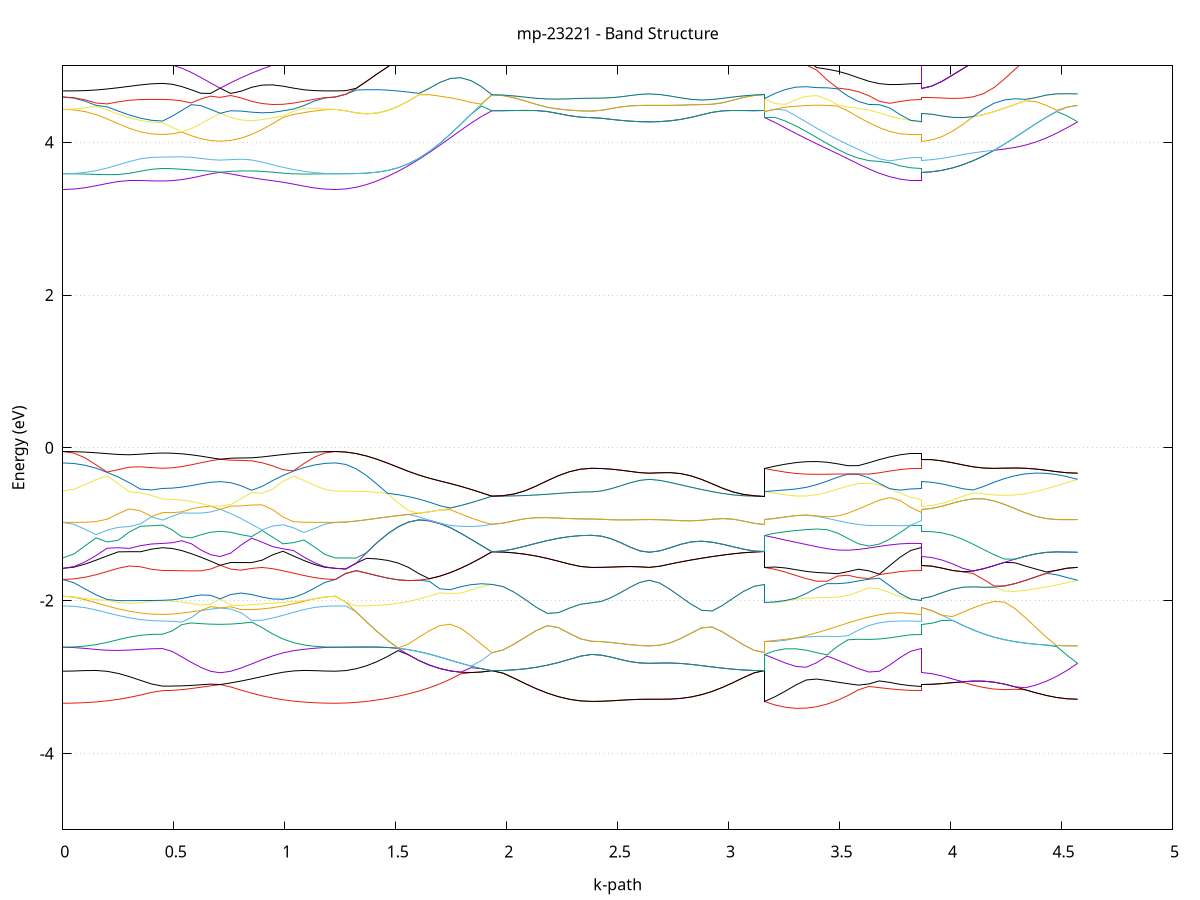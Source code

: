 set title 'mp-23221 - Band Structure'
set xlabel 'k-path'
set ylabel 'Energy (eV)'
set grid y
set yrange [-5:5]
set terminal png size 800,600
set output 'mp-23221_bands_gnuplot.png'
plot '-' using 1:2 with lines notitle, '-' using 1:2 with lines notitle, '-' using 1:2 with lines notitle, '-' using 1:2 with lines notitle, '-' using 1:2 with lines notitle, '-' using 1:2 with lines notitle, '-' using 1:2 with lines notitle, '-' using 1:2 with lines notitle, '-' using 1:2 with lines notitle, '-' using 1:2 with lines notitle, '-' using 1:2 with lines notitle, '-' using 1:2 with lines notitle, '-' using 1:2 with lines notitle, '-' using 1:2 with lines notitle, '-' using 1:2 with lines notitle, '-' using 1:2 with lines notitle, '-' using 1:2 with lines notitle, '-' using 1:2 with lines notitle, '-' using 1:2 with lines notitle, '-' using 1:2 with lines notitle, '-' using 1:2 with lines notitle, '-' using 1:2 with lines notitle, '-' using 1:2 with lines notitle, '-' using 1:2 with lines notitle, '-' using 1:2 with lines notitle, '-' using 1:2 with lines notitle, '-' using 1:2 with lines notitle, '-' using 1:2 with lines notitle, '-' using 1:2 with lines notitle, '-' using 1:2 with lines notitle, '-' using 1:2 with lines notitle, '-' using 1:2 with lines notitle, '-' using 1:2 with lines notitle, '-' using 1:2 with lines notitle, '-' using 1:2 with lines notitle, '-' using 1:2 with lines notitle, '-' using 1:2 with lines notitle, '-' using 1:2 with lines notitle, '-' using 1:2 with lines notitle, '-' using 1:2 with lines notitle, '-' using 1:2 with lines notitle, '-' using 1:2 with lines notitle, '-' using 1:2 with lines notitle, '-' using 1:2 with lines notitle, '-' using 1:2 with lines notitle, '-' using 1:2 with lines notitle, '-' using 1:2 with lines notitle, '-' using 1:2 with lines notitle, '-' using 1:2 with lines notitle, '-' using 1:2 with lines notitle, '-' using 1:2 with lines notitle, '-' using 1:2 with lines notitle, '-' using 1:2 with lines notitle, '-' using 1:2 with lines notitle, '-' using 1:2 with lines notitle, '-' using 1:2 with lines notitle, '-' using 1:2 with lines notitle, '-' using 1:2 with lines notitle, '-' using 1:2 with lines notitle, '-' using 1:2 with lines notitle, '-' using 1:2 with lines notitle, '-' using 1:2 with lines notitle, '-' using 1:2 with lines notitle, '-' using 1:2 with lines notitle, '-' using 1:2 with lines notitle, '-' using 1:2 with lines notitle, '-' using 1:2 with lines notitle, '-' using 1:2 with lines notitle, '-' using 1:2 with lines notitle, '-' using 1:2 with lines notitle, '-' using 1:2 with lines notitle, '-' using 1:2 with lines notitle, '-' using 1:2 with lines notitle, '-' using 1:2 with lines notitle, '-' using 1:2 with lines notitle, '-' using 1:2 with lines notitle, '-' using 1:2 with lines notitle, '-' using 1:2 with lines notitle, '-' using 1:2 with lines notitle, '-' using 1:2 with lines notitle, '-' using 1:2 with lines notitle, '-' using 1:2 with lines notitle, '-' using 1:2 with lines notitle, '-' using 1:2 with lines notitle, '-' using 1:2 with lines notitle, '-' using 1:2 with lines notitle, '-' using 1:2 with lines notitle, '-' using 1:2 with lines notitle, '-' using 1:2 with lines notitle, '-' using 1:2 with lines notitle, '-' using 1:2 with lines notitle, '-' using 1:2 with lines notitle, '-' using 1:2 with lines notitle, '-' using 1:2 with lines notitle, '-' using 1:2 with lines notitle, '-' using 1:2 with lines notitle
0.000000 -35.492693
0.049945 -35.492693
0.099890 -35.492593
0.149835 -35.492493
0.199780 -35.492393
0.249725 -35.492293
0.299670 -35.492193
0.349615 -35.491993
0.399560 -35.491893
0.449505 -35.491893
0.449505 -35.491893
0.492759 -35.491893
0.536012 -35.491793
0.579266 -35.491793
0.622519 -35.491693
0.665773 -35.491593
0.709027 -35.491493
0.709027 -35.491493
0.756212 -35.491593
0.803398 -35.491793
0.850584 -35.491893
0.897770 -35.492093
0.944955 -35.492193
0.992141 -35.492293
1.039327 -35.492493
1.086513 -35.492493
1.133699 -35.492593
1.180884 -35.492693
1.228070 -35.492693
1.228070 -35.492693
1.275100 -35.492593
1.322129 -35.492393
1.369159 -35.492093
1.416189 -35.491693
1.463218 -35.491193
1.510248 -35.490593
1.557277 -35.489993
1.604307 -35.489393
1.651337 -35.488793
1.698366 -35.488193
1.745396 -35.487593
1.792426 -35.487093
1.839455 -35.486693
1.886485 -35.486393
1.933514 -35.486293
1.933514 -35.486293
1.983459 -35.486293
2.033404 -35.486293
2.083349 -35.486293
2.133294 -35.486293
2.183239 -35.486293
2.233184 -35.486293
2.283129 -35.486293
2.333074 -35.486293
2.383019 -35.486293
2.383019 -35.486293
2.426273 -35.486293
2.469527 -35.486293
2.512780 -35.486293
2.556034 -35.486293
2.599287 -35.486293
2.642541 -35.486293
2.642541 -35.486293
2.689727 -35.486293
2.736913 -35.486293
2.784098 -35.486293
2.831284 -35.486293
2.878470 -35.486293
2.925656 -35.486293
2.972842 -35.486293
3.020027 -35.486293
3.067213 -35.486293
3.114399 -35.486293
3.161585 -35.486293
3.161585 -35.486293
3.208614 -35.486393
3.255644 -35.486593
3.302673 -35.486893
3.349703 -35.487293
3.396733 -35.487793
3.443762 -35.488293
3.490792 -35.488893
3.537822 -35.489393
3.584851 -35.489993
3.631881 -35.490493
3.678910 -35.490993
3.725940 -35.491393
3.772970 -35.491693
3.819999 -35.491793
3.867029 -35.491893
3.867029 -35.491493
3.914059 -35.491393
3.961088 -35.491293
4.008118 -35.490993
4.055147 -35.490593
4.102177 -35.490193
4.149207 -35.489693
4.196236 -35.489193
4.243266 -35.488593
4.290296 -35.488093
4.337325 -35.487593
4.384355 -35.487093
4.431384 -35.486793
4.478414 -35.486493
4.525444 -35.486293
4.572473 -35.486293
e
0.000000 -35.490293
0.049945 -35.490293
0.099890 -35.490393
0.149835 -35.490393
0.199780 -35.490493
0.249725 -35.490693
0.299670 -35.490793
0.349615 -35.490893
0.399560 -35.491093
0.449505 -35.491093
0.449505 -35.491093
0.492759 -35.491093
0.536012 -35.491093
0.579266 -35.491193
0.622519 -35.491293
0.665773 -35.491393
0.709027 -35.491493
0.709027 -35.491493
0.756212 -35.491393
0.803398 -35.491193
0.850584 -35.491093
0.897770 -35.490893
0.944955 -35.490793
0.992141 -35.490593
1.039327 -35.490493
1.086513 -35.490393
1.133699 -35.490393
1.180884 -35.490293
1.228070 -35.490293
1.228070 -35.490293
1.275100 -35.490293
1.322129 -35.490093
1.369159 -35.489893
1.416189 -35.489493
1.463218 -35.489193
1.510248 -35.488693
1.557277 -35.488293
1.604307 -35.487793
1.651337 -35.487393
1.698366 -35.486993
1.745396 -35.486593
1.792426 -35.486393
1.839455 -35.486193
1.886485 -35.486193
1.933514 -35.486193
1.933514 -35.486193
1.983459 -35.486193
2.033404 -35.486193
2.083349 -35.486193
2.133294 -35.486193
2.183239 -35.486193
2.233184 -35.486193
2.283129 -35.486193
2.333074 -35.486193
2.383019 -35.486193
2.383019 -35.486193
2.426273 -35.486193
2.469527 -35.486193
2.512780 -35.486193
2.556034 -35.486193
2.599287 -35.486193
2.642541 -35.486193
2.642541 -35.486193
2.689727 -35.486193
2.736913 -35.486193
2.784098 -35.486193
2.831284 -35.486193
2.878470 -35.486193
2.925656 -35.486193
2.972842 -35.486193
3.020027 -35.486193
3.067213 -35.486193
3.114399 -35.486193
3.161585 -35.486193
3.161585 -35.486193
3.208614 -35.486293
3.255644 -35.486393
3.302673 -35.486593
3.349703 -35.486993
3.396733 -35.487393
3.443762 -35.487793
3.490792 -35.488293
3.537822 -35.488893
3.584851 -35.489393
3.631881 -35.489793
3.678910 -35.490293
3.725940 -35.490593
3.772970 -35.490893
3.819999 -35.490993
3.867029 -35.491093
3.867029 -35.491493
3.914059 -35.491393
3.961088 -35.491293
4.008118 -35.490993
4.055147 -35.490593
4.102177 -35.490193
4.149207 -35.489693
4.196236 -35.489093
4.243266 -35.488593
4.290296 -35.488093
4.337325 -35.487593
4.384355 -35.487093
4.431384 -35.486693
4.478414 -35.486493
4.525444 -35.486293
4.572473 -35.486193
e
0.000000 -17.605193
0.049945 -17.605893
0.099890 -17.607793
0.149835 -17.610493
0.199780 -17.613593
0.249725 -17.616693
0.299670 -17.619493
0.349615 -17.621693
0.399560 -17.622993
0.449505 -17.623493
0.449505 -17.623493
0.492759 -17.624493
0.536012 -17.626793
0.579266 -17.629193
0.622519 -17.631293
0.665773 -17.632593
0.709027 -17.633093
0.709027 -17.633093
0.756212 -17.632493
0.803398 -17.630993
0.850584 -17.628493
0.897770 -17.625193
0.944955 -17.621493
0.992141 -17.617493
1.039327 -17.613693
1.086513 -17.610293
1.133699 -17.607593
1.180884 -17.605793
1.228070 -17.605193
1.228070 -17.605193
1.275100 -17.604393
1.322129 -17.601793
1.369159 -17.597493
1.416189 -17.591793
1.463218 -17.584793
1.510248 -17.576693
1.557277 -17.567693
1.604307 -17.564293
1.651337 -17.587493
1.698366 -17.609093
1.745396 -17.627993
1.792426 -17.643493
1.839455 -17.655193
1.886485 -17.662293
1.933514 -17.664693
1.933514 -17.664693
1.983459 -17.665093
2.033404 -17.666193
2.083349 -17.667793
2.133294 -17.669693
2.183239 -17.671693
2.233184 -17.673493
2.283129 -17.674993
2.333074 -17.675893
2.383019 -17.676193
2.383019 -17.676193
2.426273 -17.676293
2.469527 -17.676493
2.512780 -17.676893
2.556034 -17.677193
2.599287 -17.677393
2.642541 -17.677593
2.642541 -17.677593
2.689727 -17.677393
2.736913 -17.676893
2.784098 -17.675993
2.831284 -17.674693
2.878470 -17.672993
2.925656 -17.671193
2.972842 -17.669293
3.020027 -17.667493
3.067213 -17.665993
3.114399 -17.665093
3.161585 -17.664693
3.161585 -17.676193
3.208614 -17.674093
3.255644 -17.667393
3.302673 -17.656693
3.349703 -17.642493
3.396733 -17.625893
3.443762 -17.608393
3.490792 -17.592993
3.537822 -17.584793
3.584851 -17.592793
3.631881 -17.601293
3.678910 -17.608893
3.725940 -17.615093
3.772970 -17.619693
3.819999 -17.622593
3.867029 -17.623493
3.867029 -17.633093
3.914059 -17.632093
3.961088 -17.628993
4.008118 -17.624093
4.055147 -17.617393
4.102177 -17.609093
4.149207 -17.599393
4.196236 -17.588693
4.243266 -17.588093
4.290296 -17.606693
4.337325 -17.625593
4.384355 -17.642993
4.431384 -17.657593
4.478414 -17.668493
4.525444 -17.675293
4.572473 -17.677593
e
0.000000 -17.605193
0.049945 -17.605093
0.099890 -17.604493
0.149835 -17.603693
0.199780 -17.602593
0.249725 -17.601393
0.299670 -17.600293
0.349615 -17.599193
0.399560 -17.598493
0.449505 -17.598293
0.449505 -17.598293
0.492759 -17.596593
0.536012 -17.592393
0.579266 -17.586593
0.622519 -17.579993
0.665773 -17.573093
0.709027 -17.566093
0.709027 -17.566093
0.756212 -17.573493
0.803398 -17.580293
0.850584 -17.586493
0.897770 -17.591693
0.944955 -17.595993
0.992141 -17.599393
1.039327 -17.601793
1.086513 -17.603493
1.133699 -17.604493
1.180884 -17.605093
1.228070 -17.605193
1.228070 -17.605193
1.275100 -17.604393
1.322129 -17.601793
1.369159 -17.597493
1.416189 -17.591793
1.463218 -17.584793
1.510248 -17.576593
1.557277 -17.567693
1.604307 -17.561093
1.651337 -17.585493
1.698366 -17.607893
1.745396 -17.627493
1.792426 -17.643393
1.839455 -17.655093
1.886485 -17.662293
1.933514 -17.664693
1.933514 -17.664693
1.983459 -17.665093
2.033404 -17.666193
2.083349 -17.667693
2.133294 -17.669693
2.183239 -17.671693
2.233184 -17.673493
2.283129 -17.674993
2.333074 -17.675893
2.383019 -17.676193
2.383019 -17.676193
2.426273 -17.676293
2.469527 -17.676493
2.512780 -17.676793
2.556034 -17.677193
2.599287 -17.677393
2.642541 -17.677493
2.642541 -17.677493
2.689727 -17.677393
2.736913 -17.676893
2.784098 -17.675893
2.831284 -17.674593
2.878470 -17.672993
2.925656 -17.671093
2.972842 -17.669193
3.020027 -17.667493
3.067213 -17.665993
3.114399 -17.665093
3.161585 -17.664693
3.161585 -17.676193
3.208614 -17.673793
3.255644 -17.666893
3.302673 -17.655693
3.349703 -17.640693
3.396733 -17.622893
3.443762 -17.603393
3.490792 -17.586193
3.537822 -17.583793
3.584851 -17.581993
3.631881 -17.584493
3.678910 -17.588493
3.725940 -17.592393
3.772970 -17.595593
3.819999 -17.597593
3.867029 -17.598293
3.867029 -17.566093
3.914059 -17.565593
3.961088 -17.564393
4.008118 -17.562593
4.055147 -17.560993
4.102177 -17.560493
4.149207 -17.563493
4.196236 -17.572693
4.243266 -17.588093
4.290296 -17.606693
4.337325 -17.625593
4.384355 -17.642993
4.431384 -17.657493
4.478414 -17.668493
4.525444 -17.675193
4.572473 -17.677493
e
0.000000 -17.520993
0.049945 -17.521393
0.099890 -17.522393
0.149835 -17.524093
0.199780 -17.526093
0.249725 -17.528293
0.299670 -17.530493
0.349615 -17.532293
0.399560 -17.533493
0.449505 -17.533893
0.449505 -17.533893
0.492759 -17.535493
0.536012 -17.539593
0.579266 -17.545393
0.622519 -17.551993
0.665773 -17.558993
0.709027 -17.565993
0.709027 -17.565993
0.756212 -17.558593
0.803398 -17.551493
0.850584 -17.544993
0.897770 -17.539093
0.944955 -17.534093
0.992141 -17.529893
1.039327 -17.526593
1.086513 -17.524093
1.133699 -17.522293
1.180884 -17.521293
1.228070 -17.520993
1.228070 -17.520993
1.275100 -17.520593
1.322129 -17.519293
1.369159 -17.517193
1.416189 -17.514493
1.463218 -17.511293
1.510248 -17.516493
1.557277 -17.540293
1.604307 -17.558193
1.651337 -17.548493
1.698366 -17.538893
1.745396 -17.529693
1.792426 -17.521193
1.839455 -17.513493
1.886485 -17.507093
1.933514 -17.501893
1.933514 -17.501893
1.983459 -17.501893
2.033404 -17.501893
2.083349 -17.501993
2.133294 -17.501993
2.183239 -17.502093
2.233184 -17.502193
2.283129 -17.502193
2.333074 -17.502293
2.383019 -17.502293
2.383019 -17.502293
2.426273 -17.502293
2.469527 -17.502393
2.512780 -17.502493
2.556034 -17.502493
2.599287 -17.502593
2.642541 -17.502593
2.642541 -17.502593
2.689727 -17.502593
2.736913 -17.502493
2.784098 -17.502393
2.831284 -17.502293
2.878470 -17.502193
2.925656 -17.502093
2.972842 -17.501993
3.020027 -17.501993
3.067213 -17.501893
3.114399 -17.501893
3.161585 -17.501893
3.161585 -17.502293
3.208614 -17.508693
3.255644 -17.516693
3.302673 -17.525893
3.349703 -17.535893
3.396733 -17.546393
3.443762 -17.556593
3.490792 -17.563693
3.537822 -17.555993
3.584851 -17.542693
3.631881 -17.534893
3.678910 -17.532393
3.725940 -17.532293
3.772970 -17.532993
3.819999 -17.533693
3.867029 -17.533893
3.867029 -17.565993
3.914059 -17.565593
3.961088 -17.564393
4.008118 -17.562593
4.055147 -17.560893
4.102177 -17.560493
4.149207 -17.563493
4.196236 -17.572693
4.243266 -17.577193
4.290296 -17.565293
4.337325 -17.553393
4.384355 -17.541593
4.431384 -17.530393
4.478414 -17.519993
4.525444 -17.510693
4.572473 -17.502593
e
0.000000 -17.520993
0.049945 -17.520393
0.099890 -17.518493
0.149835 -17.515793
0.199780 -17.512693
0.249725 -17.509693
0.299670 -17.506893
0.349615 -17.504793
0.399560 -17.503393
0.449505 -17.502893
0.449505 -17.502893
0.492759 -17.502093
0.536012 -17.500093
0.579266 -17.497893
0.622519 -17.495993
0.665773 -17.494693
0.709027 -17.494293
0.709027 -17.494293
0.756212 -17.494793
0.803398 -17.496293
0.850584 -17.498693
0.897770 -17.501693
0.944955 -17.505293
0.992141 -17.508993
1.039327 -17.512693
1.086513 -17.516093
1.133699 -17.518693
1.180884 -17.520393
1.228070 -17.520993
1.228070 -17.520993
1.275100 -17.520593
1.322129 -17.519293
1.369159 -17.517193
1.416189 -17.514493
1.463218 -17.511293
1.510248 -17.510193
1.557277 -17.535593
1.604307 -17.558193
1.651337 -17.548493
1.698366 -17.538893
1.745396 -17.529693
1.792426 -17.521193
1.839455 -17.513493
1.886485 -17.506993
1.933514 -17.501793
1.933514 -17.501793
1.983459 -17.501793
2.033404 -17.501893
2.083349 -17.501893
2.133294 -17.501993
2.183239 -17.502093
2.233184 -17.502193
2.283129 -17.502193
2.333074 -17.502293
2.383019 -17.502293
2.383019 -17.502293
2.426273 -17.502293
2.469527 -17.502393
2.512780 -17.502393
2.556034 -17.502493
2.599287 -17.502593
2.642541 -17.502593
2.642541 -17.502593
2.689727 -17.502593
2.736913 -17.502493
2.784098 -17.502393
2.831284 -17.502293
2.878470 -17.502193
2.925656 -17.502093
2.972842 -17.501993
3.020027 -17.501893
3.067213 -17.501893
3.114399 -17.501793
3.161585 -17.501793
3.161585 -17.502293
3.208614 -17.499193
3.255644 -17.501693
3.302673 -17.506793
3.349703 -17.512893
3.396733 -17.518893
3.443762 -17.523693
3.490792 -17.524893
3.537822 -17.519393
3.584851 -17.507793
3.631881 -17.499793
3.678910 -17.499293
3.725940 -17.500593
3.772970 -17.501793
3.819999 -17.502693
3.867029 -17.502893
3.867029 -17.494293
3.914059 -17.493993
3.961088 -17.493193
4.008118 -17.491793
4.055147 -17.490193
4.102177 -17.488293
4.149207 -17.493493
4.196236 -17.502293
4.243266 -17.504893
4.290296 -17.503493
4.337325 -17.500293
4.384355 -17.496593
4.431384 -17.493193
4.478414 -17.490593
4.525444 -17.495893
4.572473 -17.502593
e
0.000000 -17.434193
0.049945 -17.434093
0.099890 -17.433793
0.149835 -17.433393
0.199780 -17.432793
0.249725 -17.432093
0.299670 -17.431293
0.349615 -17.430493
0.399560 -17.429893
0.449505 -17.429693
0.449505 -17.429693
0.492759 -17.429593
0.536012 -17.429393
0.579266 -17.429093
0.622519 -17.428593
0.665773 -17.428093
0.709027 -17.427393
0.709027 -17.427393
0.756212 -17.428193
0.803398 -17.428993
0.850584 -17.429893
0.897770 -17.430693
0.944955 -17.431493
0.992141 -17.432293
1.039327 -17.432893
1.086513 -17.433393
1.133699 -17.433793
1.180884 -17.434093
1.228070 -17.434193
1.228070 -17.434193
1.275100 -17.436793
1.322129 -17.444593
1.369159 -17.457293
1.416189 -17.473993
1.463218 -17.494093
1.510248 -17.507893
1.557277 -17.504293
1.604307 -17.500993
1.651337 -17.498093
1.698366 -17.495893
1.745396 -17.494593
1.792426 -17.494493
1.839455 -17.495593
1.886485 -17.497993
1.933514 -17.501793
1.933514 -17.501793
1.983459 -17.501493
2.033404 -17.500393
2.083349 -17.498693
2.133294 -17.496693
2.183239 -17.494593
2.233184 -17.492693
2.283129 -17.491093
2.333074 -17.490093
2.383019 -17.489793
2.383019 -17.489793
2.426273 -17.489693
2.469527 -17.489393
2.512780 -17.488993
2.556034 -17.488593
2.599287 -17.488293
2.642541 -17.488193
2.642541 -17.488193
2.689727 -17.488293
2.736913 -17.488893
2.784098 -17.489893
2.831284 -17.491393
2.878470 -17.493093
2.925656 -17.495093
2.972842 -17.497093
3.020027 -17.498993
3.067213 -17.500493
3.114399 -17.501493
3.161585 -17.501793
3.161585 -17.489793
3.208614 -17.490993
3.255644 -17.489193
3.302673 -17.486793
3.349703 -17.487293
3.396733 -17.488793
3.443762 -17.490493
3.490792 -17.491693
3.537822 -17.490993
3.584851 -17.487993
3.631881 -17.480893
3.678910 -17.465993
3.725940 -17.451293
3.772970 -17.439593
3.819999 -17.432193
3.867029 -17.429693
3.867029 -17.427393
3.914059 -17.429993
3.961088 -17.437293
4.008118 -17.448893
4.055147 -17.463593
4.102177 -17.479393
4.149207 -17.493493
4.196236 -17.502293
4.243266 -17.504893
4.290296 -17.503493
4.337325 -17.500293
4.384355 -17.496593
4.431384 -17.493193
4.478414 -17.490493
4.525444 -17.488693
4.572473 -17.488193
e
0.000000 -17.420693
0.049945 -17.420793
0.099890 -17.421093
0.149835 -17.421493
0.199780 -17.422093
0.249725 -17.422793
0.299670 -17.423493
0.349615 -17.424293
0.399560 -17.424893
0.449505 -17.425193
0.449505 -17.425193
0.492759 -17.425293
0.536012 -17.425493
0.579266 -17.425793
0.622519 -17.426193
0.665773 -17.426793
0.709027 -17.427393
0.709027 -17.427393
0.756212 -17.426593
0.803398 -17.425793
0.850584 -17.424993
0.897770 -17.424093
0.944955 -17.423293
0.992141 -17.422593
1.039327 -17.421893
1.086513 -17.421393
1.133699 -17.420993
1.180884 -17.420793
1.228070 -17.420693
1.228070 -17.420693
1.275100 -17.423593
1.322129 -17.432193
1.369159 -17.446093
1.416189 -17.464293
1.463218 -17.486093
1.510248 -17.507893
1.557277 -17.504293
1.604307 -17.500993
1.651337 -17.498093
1.698366 -17.495893
1.745396 -17.494593
1.792426 -17.494493
1.839455 -17.495493
1.886485 -17.497993
1.933514 -17.501793
1.933514 -17.501793
1.983459 -17.501393
2.033404 -17.500293
2.083349 -17.498693
2.133294 -17.496693
2.183239 -17.494593
2.233184 -17.492693
2.283129 -17.491093
2.333074 -17.490093
2.383019 -17.489793
2.383019 -17.489793
2.426273 -17.489693
2.469527 -17.489393
2.512780 -17.488993
2.556034 -17.488593
2.599287 -17.488293
2.642541 -17.488093
2.642541 -17.488093
2.689727 -17.488293
2.736913 -17.488893
2.784098 -17.489893
2.831284 -17.491293
2.878470 -17.493093
2.925656 -17.495093
2.972842 -17.497093
3.020027 -17.498993
3.067213 -17.500493
3.114399 -17.501493
3.161585 -17.501793
3.161585 -17.489793
3.208614 -17.487793
3.255644 -17.486693
3.302673 -17.486493
3.349703 -17.485393
3.396733 -17.484993
3.443762 -17.485493
3.490792 -17.486593
3.537822 -17.487893
3.584851 -17.486093
3.631881 -17.475293
3.678910 -17.460893
3.725940 -17.446593
3.772970 -17.435093
3.819999 -17.427693
3.867029 -17.425193
3.867029 -17.427393
3.914059 -17.429893
3.961088 -17.437293
4.008118 -17.448893
4.055147 -17.463593
4.102177 -17.479393
4.149207 -17.486393
4.196236 -17.484693
4.243266 -17.483393
4.290296 -17.482693
4.337325 -17.482893
4.384355 -17.484193
4.431384 -17.486693
4.478414 -17.490493
4.525444 -17.488693
4.572473 -17.488093
e
0.000000 -13.899893
0.049945 -13.895393
0.099890 -13.882093
0.149835 -13.860593
0.199780 -13.831593
0.249725 -13.796293
0.299670 -13.756893
0.349615 -13.716793
0.399560 -13.683093
0.449505 -13.668693
0.449505 -13.668693
0.492759 -13.665293
0.536012 -13.655093
0.579266 -13.638393
0.622519 -13.615493
0.665773 -13.587093
0.709027 -13.553693
0.709027 -13.553693
0.756212 -13.594693
0.803398 -13.638693
0.850584 -13.683493
0.897770 -13.727293
0.944955 -13.768693
0.992141 -13.806093
1.039327 -13.838493
1.086513 -13.864693
1.133699 -13.883993
1.180884 -13.895893
1.228070 -13.899893
1.228070 -13.899893
1.275100 -13.894293
1.322129 -13.877893
1.369159 -13.851193
1.416189 -13.814893
1.463218 -13.770393
1.510248 -13.718793
1.557277 -13.661693
1.604307 -13.600393
1.651337 -13.536693
1.698366 -13.471793
1.745396 -13.407393
1.792426 -13.344593
1.839455 -13.284893
1.886485 -13.229293
1.933514 -13.205893
1.933514 -13.205893
1.983459 -13.208893
2.033404 -13.215393
2.083349 -13.222393
2.133294 -13.229093
2.183239 -13.234793
2.233184 -13.239393
2.283129 -13.242693
2.333074 -13.244693
2.383019 -13.245393
2.383019 -13.245393
2.426273 -13.245393
2.469527 -13.245493
2.512780 -13.245593
2.556034 -13.245693
2.599287 -13.245893
2.642541 -13.245993
2.642541 -13.245993
2.689727 -13.245793
2.736913 -13.245093
2.784098 -13.243593
2.831284 -13.241193
2.878470 -13.237693
2.925656 -13.233093
2.972842 -13.227593
3.020027 -13.221293
3.067213 -13.214593
3.114399 -13.208593
3.161585 -13.205893
3.161585 -13.245393
3.208614 -13.253593
3.255644 -13.270893
3.302673 -13.296193
3.349703 -13.328493
3.396733 -13.365993
3.443762 -13.406893
3.490792 -13.449393
3.537822 -13.491993
3.584851 -13.532893
3.631881 -13.570693
3.678910 -13.603993
3.725940 -13.631393
3.772970 -13.651793
3.819999 -13.664393
3.867029 -13.668693
3.867029 -13.553693
3.914059 -13.550193
3.961088 -13.539793
4.008118 -13.523093
4.055147 -13.500793
4.102177 -13.474093
4.149207 -13.444293
4.196236 -13.412593
4.243266 -13.380493
4.290296 -13.349393
4.337325 -13.320493
4.384355 -13.295193
4.431384 -13.274293
4.478414 -13.258793
4.525444 -13.249293
4.572473 -13.245993
e
0.000000 -13.143793
0.049945 -13.147293
0.099890 -13.163293
0.149835 -13.197493
0.199780 -13.242593
0.249725 -13.292593
0.299670 -13.344093
0.349615 -13.392993
0.399560 -13.432093
0.449505 -13.448193
0.449505 -13.448193
0.492759 -13.450693
0.536012 -13.458493
0.579266 -13.472293
0.622519 -13.492993
0.665773 -13.520393
0.709027 -13.553593
0.709027 -13.553593
0.756212 -13.512493
0.803398 -13.467293
0.850584 -13.419393
0.897770 -13.369993
0.944955 -13.320393
0.992141 -13.271893
1.039327 -13.226093
1.086513 -13.185393
1.133699 -13.155993
1.180884 -13.146393
1.228070 -13.143793
1.228070 -13.143793
1.275100 -13.144593
1.322129 -13.147093
1.369159 -13.150993
1.416189 -13.156293
1.463218 -13.162693
1.510248 -13.169693
1.557277 -13.177193
1.604307 -13.184693
1.651337 -13.191793
1.698366 -13.198093
1.745396 -13.203193
1.792426 -13.206793
1.839455 -13.208493
1.886485 -13.208293
1.933514 -13.205893
1.933514 -13.205893
1.983459 -13.208893
2.033404 -13.215293
2.083349 -13.222393
2.133294 -13.228993
2.183239 -13.234793
2.233184 -13.239293
2.283129 -13.242693
2.333074 -13.244693
2.383019 -13.245393
2.383019 -13.245393
2.426273 -13.245393
2.469527 -13.245393
2.512780 -13.245593
2.556034 -13.245693
2.599287 -13.245893
2.642541 -13.245993
2.642541 -13.245993
2.689727 -13.245793
2.736913 -13.245093
2.784098 -13.243593
2.831284 -13.241193
2.878470 -13.237693
2.925656 -13.233093
2.972842 -13.227593
3.020027 -13.221293
3.067213 -13.214593
3.114399 -13.208593
3.161585 -13.205893
3.161585 -13.245393
3.208614 -13.247693
3.255644 -13.256993
3.302673 -13.269293
3.349703 -13.283193
3.396733 -13.298593
3.443762 -13.315493
3.490792 -13.333893
3.537822 -13.353493
3.584851 -13.373493
3.631881 -13.392993
3.678910 -13.410993
3.725940 -13.426493
3.772970 -13.438293
3.819999 -13.445693
3.867029 -13.448193
3.867029 -13.553593
3.914059 -13.550093
3.961088 -13.539693
4.008118 -13.522993
4.055147 -13.500693
4.102177 -13.473993
4.149207 -13.444193
4.196236 -13.412493
4.243266 -13.380393
4.290296 -13.349293
4.337325 -13.320393
4.384355 -13.295093
4.431384 -13.274193
4.478414 -13.258793
4.525444 -13.249193
4.572473 -13.245993
e
0.000000 -13.143693
0.049945 -13.144993
0.099890 -13.148193
0.149835 -13.152293
0.199780 -13.156493
0.249725 -13.160293
0.299670 -13.163293
0.349615 -13.165593
0.399560 -13.166893
0.449505 -13.167393
0.449505 -13.167393
0.492759 -13.180193
0.536012 -13.200593
0.579266 -13.218793
0.622519 -13.232193
0.665773 -13.240093
0.709027 -13.242493
0.709027 -13.242493
0.756212 -13.239993
0.803398 -13.233593
0.850584 -13.224293
0.897770 -13.213093
0.944955 -13.200793
0.992141 -13.188093
1.039327 -13.175493
1.086513 -13.163793
1.133699 -13.153593
1.180884 -13.145393
1.228070 -13.143693
1.228070 -13.143693
1.275100 -13.144493
1.322129 -13.146993
1.369159 -13.150893
1.416189 -13.156193
1.463218 -13.162493
1.510248 -13.169593
1.557277 -13.177093
1.604307 -13.184593
1.651337 -13.191693
1.698366 -13.197993
1.745396 -13.203093
1.792426 -13.206693
1.839455 -13.208393
1.886485 -13.208193
1.933514 -13.205793
1.933514 -13.205793
1.983459 -13.205993
2.033404 -13.206293
2.083349 -13.206893
2.133294 -13.207593
2.183239 -13.208393
2.233184 -13.209093
2.283129 -13.209593
2.333074 -13.209993
2.383019 -13.210193
2.383019 -13.210193
2.426273 -13.210393
2.469527 -13.210993
2.512780 -13.211893
2.556034 -13.212693
2.599287 -13.213293
2.642541 -13.213493
2.642541 -13.213493
2.689727 -13.213193
2.736913 -13.212593
2.784098 -13.211693
2.831284 -13.210593
2.878470 -13.209493
2.925656 -13.208493
2.972842 -13.207593
3.020027 -13.206793
3.067213 -13.206293
3.114399 -13.205893
3.161585 -13.205793
3.161585 -13.210193
3.208614 -13.207593
3.255644 -13.203693
3.302673 -13.203093
3.349703 -13.203093
3.396733 -13.201993
3.443762 -13.199493
3.490792 -13.195793
3.537822 -13.191193
3.584851 -13.186293
3.631881 -13.181393
3.678910 -13.176793
3.725940 -13.172893
3.772970 -13.169893
3.819999 -13.167993
3.867029 -13.167393
3.867029 -13.242493
3.914059 -13.242793
3.961088 -13.243793
4.008118 -13.245293
4.055147 -13.247093
4.102177 -13.249093
4.149207 -13.250993
4.196236 -13.252493
4.243266 -13.253293
4.290296 -13.252993
4.337325 -13.251293
4.384355 -13.247993
4.431384 -13.242693
4.478414 -13.235193
4.525444 -13.225493
4.572473 -13.213493
e
0.000000 -13.076493
0.049945 -13.091793
0.099890 -13.112693
0.149835 -13.122893
0.199780 -13.126993
0.249725 -13.129293
0.299670 -13.130793
0.349615 -13.131793
0.399560 -13.132393
0.449505 -13.132593
0.449505 -13.132593
0.492759 -13.119393
0.536012 -13.097293
0.579266 -13.075293
0.622519 -13.055093
0.665773 -13.037793
0.709027 -13.024593
0.709027 -13.024593
0.756212 -13.036593
0.803398 -13.049393
0.850584 -13.062593
0.897770 -13.075693
0.944955 -13.088093
0.992141 -13.099193
1.039327 -13.108093
1.086513 -13.113293
1.133699 -13.109193
1.180884 -13.090493
1.228070 -13.076493
1.228070 -13.076493
1.275100 -13.077793
1.322129 -13.081393
1.369159 -13.087193
1.416189 -13.095093
1.463218 -13.104693
1.510248 -13.115793
1.557277 -13.127693
1.604307 -13.140293
1.651337 -13.152793
1.698366 -13.164993
1.745396 -13.176293
1.792426 -13.186393
1.839455 -13.194793
1.886485 -13.201393
1.933514 -13.205793
1.933514 -13.205793
1.983459 -13.205993
2.033404 -13.206293
2.083349 -13.206893
2.133294 -13.207593
2.183239 -13.208293
2.233184 -13.209093
2.283129 -13.209593
2.333074 -13.209993
2.383019 -13.210093
2.383019 -13.210093
2.426273 -13.210393
2.469527 -13.210993
2.512780 -13.211893
2.556034 -13.212693
2.599287 -13.213293
2.642541 -13.213493
2.642541 -13.213493
2.689727 -13.213193
2.736913 -13.212593
2.784098 -13.211693
2.831284 -13.210593
2.878470 -13.209493
2.925656 -13.208493
2.972842 -13.207593
3.020027 -13.206793
3.067213 -13.206193
3.114399 -13.205893
3.161585 -13.205793
3.161585 -13.210093
3.208614 -13.206893
3.255644 -13.200093
3.302673 -13.190793
3.349703 -13.181193
3.396733 -13.171993
3.443762 -13.163793
3.490792 -13.156793
3.537822 -13.150993
3.584851 -13.146193
3.631881 -13.142193
3.678910 -13.138893
3.725940 -13.136193
3.772970 -13.134193
3.819999 -13.132993
3.867029 -13.132593
3.867029 -13.024593
3.914059 -13.025693
3.961088 -13.028893
4.008118 -13.034093
4.055147 -13.040993
4.102177 -13.049393
4.149207 -13.058993
4.196236 -13.069193
4.243266 -13.083293
4.290296 -13.103993
4.337325 -13.124893
4.384355 -13.145393
4.431384 -13.164793
4.478414 -13.182893
4.525444 -13.199193
4.572473 -13.213493
e
0.000000 -13.076393
0.049945 -13.074093
0.099890 -13.067293
0.149835 -13.057493
0.199780 -13.045793
0.249725 -13.032893
0.299670 -13.019793
0.349615 -13.007093
0.399560 -12.995993
0.449505 -12.990093
0.449505 -12.990093
0.492759 -12.991193
0.536012 -12.994293
0.579266 -12.999393
0.622519 -13.006293
0.665773 -13.014793
0.709027 -13.024593
0.709027 -13.024593
0.756212 -13.017293
0.803398 -13.017593
0.850584 -13.022193
0.897770 -13.028793
0.944955 -13.036393
0.992141 -13.044493
1.039327 -13.052993
1.086513 -13.061193
1.133699 -13.068693
1.180884 -13.074293
1.228070 -13.076393
1.228070 -13.076393
1.275100 -13.077693
1.322129 -13.081293
1.369159 -13.087093
1.416189 -13.094993
1.463218 -13.104593
1.510248 -13.115593
1.557277 -13.127593
1.604307 -13.140193
1.651337 -13.152693
1.698366 -13.164893
1.745396 -13.176193
1.792426 -13.186293
1.839455 -13.194693
1.886485 -13.201293
1.933514 -13.178893
1.933514 -13.178893
1.983459 -13.175493
2.033404 -13.168293
2.083349 -13.159893
2.133294 -13.151793
2.183239 -13.144393
2.233184 -13.138293
2.283129 -13.133693
2.333074 -13.130893
2.383019 -13.129893
2.383019 -13.129893
2.426273 -13.129593
2.469527 -13.128793
2.512780 -13.127693
2.556034 -13.126593
2.599287 -13.125693
2.642541 -13.125293
2.642541 -13.125293
2.689727 -13.125793
2.736913 -13.127393
2.784098 -13.130293
2.831284 -13.134393
2.878470 -13.139693
2.925656 -13.146193
2.972842 -13.153493
3.020027 -13.161293
3.067213 -13.169193
3.114399 -13.175893
3.161585 -13.178893
3.161585 -13.129893
3.208614 -13.139393
3.255644 -13.141493
3.302673 -13.134493
3.349703 -13.120993
3.396733 -13.104193
3.443762 -13.085793
3.490792 -13.066993
3.537822 -13.048593
3.584851 -13.031193
3.631881 -13.019993
3.678910 -13.009993
3.725940 -13.001693
3.772970 -12.995393
3.819999 -12.991493
3.867029 -12.990093
3.867029 -13.024593
3.914059 -13.025593
3.961088 -13.028793
4.008118 -13.033993
4.055147 -13.040893
4.102177 -13.049293
4.149207 -13.058893
4.196236 -13.069093
4.243266 -13.079693
4.290296 -13.090093
4.337325 -13.099793
4.384355 -13.108393
4.431384 -13.115593
4.478414 -13.120893
4.525444 -13.124193
4.572473 -13.125293
e
0.000000 -13.034493
0.049945 -13.021493
0.099890 -13.002093
0.149835 -12.986093
0.199780 -12.974793
0.249725 -12.968193
0.299670 -12.965993
0.349615 -12.967693
0.399560 -12.972193
0.449505 -12.975793
0.449505 -12.975793
0.492759 -12.976193
0.536012 -12.977393
0.579266 -12.979193
0.622519 -12.981493
0.665773 -12.983793
0.709027 -12.984893
0.709027 -12.984893
0.756212 -12.982793
0.803398 -12.976893
0.850584 -12.970793
0.897770 -12.966893
0.944955 -12.966193
0.992141 -12.969393
1.039327 -12.976693
1.086513 -12.988393
1.133699 -13.004093
1.180884 -13.022593
1.228070 -13.034493
1.228070 -13.034493
1.275100 -13.033293
1.322129 -13.029793
1.369159 -13.024593
1.416189 -13.018393
1.463218 -13.012193
1.510248 -13.007193
1.557277 -13.004693
1.604307 -13.005693
1.651337 -13.011493
1.698366 -13.022793
1.745396 -13.040493
1.792426 -13.064793
1.839455 -13.096093
1.886485 -13.134293
1.933514 -13.178893
1.933514 -13.178893
1.983459 -13.175493
2.033404 -13.168293
2.083349 -13.159893
2.133294 -13.151793
2.183239 -13.144393
2.233184 -13.138293
2.283129 -13.133693
2.333074 -13.130893
2.383019 -13.129893
2.383019 -13.129893
2.426273 -13.129593
2.469527 -13.128793
2.512780 -13.127693
2.556034 -13.126493
2.599287 -13.125693
2.642541 -13.125293
2.642541 -13.125293
2.689727 -13.125793
2.736913 -13.127393
2.784098 -13.130293
2.831284 -13.134393
2.878470 -13.139693
2.925656 -13.146193
2.972842 -13.153493
3.020027 -13.161293
3.067213 -13.169193
3.114399 -13.175893
3.161585 -13.178893
3.161585 -13.129893
3.208614 -13.117493
3.255644 -13.105293
3.302673 -13.094093
3.349703 -13.083993
3.396733 -13.074293
3.443762 -13.064393
3.490792 -13.053693
3.537822 -13.042493
3.584851 -13.030993
3.631881 -13.015393
3.678910 -13.001793
3.725940 -12.990693
3.772970 -12.982493
3.819999 -12.977493
3.867029 -12.975793
3.867029 -12.984893
3.914059 -12.986693
3.961088 -12.992093
4.008118 -13.000893
4.055147 -13.012693
4.102177 -13.027393
4.149207 -13.044393
4.196236 -13.063193
4.243266 -13.079593
4.290296 -13.089993
4.337325 -13.099693
4.384355 -13.108293
4.431384 -13.115493
4.478414 -13.120893
4.525444 -13.124193
4.572473 -13.125293
e
0.000000 -3.343493
0.049945 -3.341693
0.099890 -3.336093
0.149835 -3.326493
0.199780 -3.312093
0.249725 -3.292493
0.299670 -3.267293
0.349615 -3.236593
0.399560 -3.201993
0.449505 -3.178393
0.449505 -3.178393
0.492759 -3.175093
0.536012 -3.165593
0.579266 -3.150893
0.622519 -3.133593
0.665773 -3.116193
0.709027 -3.098893
0.709027 -3.098893
0.756212 -3.130193
0.803398 -3.171493
0.850584 -3.211193
0.897770 -3.245893
0.944955 -3.274793
0.992141 -3.297793
1.039327 -3.315493
1.086513 -3.328293
1.133699 -3.336893
1.180884 -3.341893
1.228070 -3.343493
1.228070 -3.343493
1.275100 -3.340693
1.322129 -3.332493
1.369159 -3.319293
1.416189 -3.301293
1.463218 -3.278993
1.510248 -3.252293
1.557277 -3.220993
1.604307 -3.184393
1.651337 -3.141293
1.698366 -3.090293
1.745396 -3.030193
1.792426 -2.959693
1.839455 -2.941793
1.886485 -2.934693
1.933514 -2.917193
1.933514 -2.917193
1.983459 -2.949493
2.033404 -3.015493
2.083349 -3.086593
2.133294 -3.153093
2.183239 -3.210793
2.233184 -3.257493
2.283129 -3.291793
2.333074 -3.312793
2.383019 -3.319793
2.383019 -3.319793
2.426273 -3.317693
2.469527 -3.311993
2.512780 -3.304293
2.556034 -3.296993
2.599287 -3.292393
2.642541 -3.291093
2.642541 -3.291093
2.689727 -3.291493
2.736913 -3.289393
2.784098 -3.280493
2.831284 -3.261593
2.878470 -3.231093
2.925656 -3.188793
2.972842 -3.135593
3.020027 -3.073793
3.067213 -3.007393
3.114399 -2.946393
3.161585 -2.917193
3.161585 -3.319793
3.208614 -3.365893
3.255644 -3.396093
3.302673 -3.409993
3.349703 -3.407593
3.396733 -3.388993
3.443762 -3.354693
3.490792 -3.305393
3.537822 -3.242393
3.584851 -3.168293
3.631881 -3.123193
3.678910 -3.139493
3.725940 -3.154693
3.772970 -3.167193
3.819999 -3.175493
3.867029 -3.178393
3.867029 -3.098893
3.914059 -3.095593
3.961088 -3.086693
4.008118 -3.074193
4.055147 -3.067393
4.102177 -3.106193
4.149207 -3.137293
4.196236 -3.157893
4.243266 -3.166193
4.290296 -3.160693
4.337325 -3.167993
4.384355 -3.207093
4.431384 -3.241593
4.478414 -3.268393
4.525444 -3.285293
4.572473 -3.291093
e
0.000000 -2.924193
0.049945 -2.921593
0.099890 -2.916193
0.149835 -2.914793
0.199780 -2.925693
0.249725 -2.953393
0.299670 -2.994893
0.349615 -3.043493
0.399560 -3.091193
0.449505 -3.119593
0.449505 -3.119593
0.492759 -3.118693
0.536012 -3.115893
0.579266 -3.110493
0.622519 -3.101793
0.665773 -3.093193
0.709027 -3.098793
0.709027 -3.098793
0.756212 -3.077693
0.803398 -3.052893
0.850584 -3.024693
0.897770 -2.994193
0.944955 -2.963993
0.992141 -2.937893
1.039327 -2.920393
1.086513 -2.914193
1.133699 -2.916793
1.180884 -2.921793
1.228070 -2.924193
1.228070 -2.924193
1.275100 -2.916093
1.322129 -2.891893
1.369159 -2.852293
1.416189 -2.798393
1.463218 -2.731593
1.510248 -2.654193
1.557277 -2.709593
1.604307 -2.783793
1.651337 -2.843593
1.698366 -2.888793
1.745396 -2.919893
1.792426 -2.937193
1.839455 -2.941793
1.886485 -2.934593
1.933514 -2.917193
1.933514 -2.917193
1.983459 -2.949493
2.033404 -3.015493
2.083349 -3.086593
2.133294 -3.153093
2.183239 -3.210793
2.233184 -3.257493
2.283129 -3.291793
2.333074 -3.312793
2.383019 -3.319793
2.383019 -3.319793
2.426273 -3.317693
2.469527 -3.311993
2.512780 -3.304293
2.556034 -3.296993
2.599287 -3.292393
2.642541 -3.291093
2.642541 -3.291093
2.689727 -3.291493
2.736913 -3.289393
2.784098 -3.280493
2.831284 -3.261593
2.878470 -3.231093
2.925656 -3.188793
2.972842 -3.135593
3.020027 -3.073793
3.067213 -3.007393
3.114399 -2.946393
3.161585 -2.917193
3.161585 -3.319793
3.208614 -3.258893
3.255644 -3.185193
3.302673 -3.104893
3.349703 -3.039193
3.396733 -3.026893
3.443762 -3.045393
3.490792 -3.067493
3.537822 -3.087793
3.584851 -3.106093
3.631881 -3.091193
3.678910 -3.051593
3.725940 -3.070593
3.772970 -3.096193
3.819999 -3.113593
3.867029 -3.119593
3.867029 -3.098793
3.914059 -3.095593
3.961088 -3.086693
4.008118 -3.074193
4.055147 -3.061693
4.102177 -3.053593
4.149207 -3.054593
4.196236 -3.067893
4.243266 -3.093593
4.290296 -3.128493
4.337325 -3.167993
4.384355 -3.206993
4.431384 -3.241593
4.478414 -3.268393
4.525444 -3.285293
4.572473 -3.291093
e
0.000000 -2.610193
0.049945 -2.614293
0.099890 -2.625493
0.149835 -2.639293
0.199780 -2.649693
0.249725 -2.652293
0.299670 -2.647293
0.349615 -2.638593
0.399560 -2.630793
0.449505 -2.627593
0.449505 -2.627593
0.492759 -2.665293
0.536012 -2.735893
0.579266 -2.808793
0.622519 -2.874693
0.665773 -2.925093
0.709027 -2.944993
0.709027 -2.944993
0.756212 -2.925293
0.803398 -2.881793
0.850584 -2.829093
0.897770 -2.774593
0.944955 -2.724493
0.992141 -2.684093
1.039327 -2.655993
1.086513 -2.637393
1.133699 -2.623693
1.180884 -2.613793
1.228070 -2.610193
1.228070 -2.610193
1.275100 -2.609693
1.322129 -2.608593
1.369159 -2.607793
1.416189 -2.608793
1.463218 -2.613493
1.510248 -2.623993
1.557277 -2.709493
1.604307 -2.783793
1.651337 -2.843493
1.698366 -2.888793
1.745396 -2.919793
1.792426 -2.937193
1.839455 -2.878093
1.886485 -2.890893
1.933514 -2.917093
1.933514 -2.917093
1.983459 -2.914593
2.033404 -2.906693
2.083349 -2.892993
2.133294 -2.872693
2.183239 -2.845293
2.233184 -2.810493
2.283129 -2.769193
2.333074 -2.726893
2.383019 -2.704593
2.383019 -2.704593
2.426273 -2.714193
2.469527 -2.739293
2.512780 -2.770693
2.556034 -2.798493
2.599287 -2.815693
2.642541 -2.820693
2.642541 -2.820693
2.689727 -2.817793
2.736913 -2.816493
2.784098 -2.822593
2.831284 -2.835193
2.878470 -2.851193
2.925656 -2.867993
2.972842 -2.883893
3.020027 -2.897693
3.067213 -2.908193
3.114399 -2.914893
3.161585 -2.917093
3.161585 -2.704593
3.208614 -2.761293
3.255644 -2.816793
3.302673 -2.861193
3.349703 -2.872293
3.396733 -2.812993
3.443762 -2.725793
3.490792 -2.778593
3.537822 -2.835493
3.584851 -2.890893
3.631881 -2.934593
3.678910 -2.925293
3.725940 -2.843093
3.772970 -2.745793
3.819999 -2.662893
3.867029 -2.627593
3.867029 -2.944993
3.914059 -2.955993
3.961088 -2.985393
4.008118 -3.025193
4.055147 -3.061593
4.102177 -3.053493
4.149207 -3.054593
4.196236 -3.067893
4.243266 -3.093493
4.290296 -3.128493
4.337325 -3.140693
4.384355 -3.105793
4.431384 -3.055993
4.478414 -2.991393
4.525444 -2.912693
4.572473 -2.820693
e
0.000000 -2.610093
0.049945 -2.606793
0.099890 -2.595993
0.149835 -2.576193
0.199780 -2.546893
0.249725 -2.511493
0.299670 -2.477893
0.349615 -2.454193
0.399560 -2.442393
0.449505 -2.439193
0.449505 -2.439193
0.492759 -2.397293
0.536012 -2.314193
0.579266 -2.292093
0.622519 -2.301693
0.665773 -2.308193
0.709027 -2.310593
0.709027 -2.310593
0.756212 -2.307493
0.803398 -2.297893
0.850584 -2.281393
0.897770 -2.352693
0.944955 -2.435593
0.992141 -2.502593
1.039327 -2.550693
1.086513 -2.580793
1.133699 -2.597993
1.180884 -2.607193
1.228070 -2.610093
1.228070 -2.610093
1.275100 -2.609593
1.322129 -2.608493
1.369159 -2.607693
1.416189 -2.608693
1.463218 -2.613393
1.510248 -2.623893
1.557277 -2.641893
1.604307 -2.667493
1.651337 -2.700193
1.698366 -2.738093
1.745396 -2.778793
1.792426 -2.819393
1.839455 -2.857593
1.886485 -2.890793
1.933514 -2.917093
1.933514 -2.917093
1.983459 -2.914593
2.033404 -2.906693
2.083349 -2.892993
2.133294 -2.872693
2.183239 -2.845293
2.233184 -2.810493
2.283129 -2.769193
2.333074 -2.726893
2.383019 -2.704593
2.383019 -2.704593
2.426273 -2.714193
2.469527 -2.739293
2.512780 -2.770693
2.556034 -2.798493
2.599287 -2.815693
2.642541 -2.820693
2.642541 -2.820693
2.689727 -2.817793
2.736913 -2.816493
2.784098 -2.822593
2.831284 -2.835193
2.878470 -2.851193
2.925656 -2.867993
2.972842 -2.883893
3.020027 -2.897693
3.067213 -2.908193
3.114399 -2.914893
3.161585 -2.917093
3.161585 -2.704593
3.208614 -2.656893
3.255644 -2.631293
3.302673 -2.630893
3.349703 -2.648893
3.396733 -2.681393
3.443762 -2.709893
3.490792 -2.598093
3.537822 -2.512693
3.584851 -2.505993
3.631881 -2.508193
3.678910 -2.502593
3.725940 -2.487693
3.772970 -2.466793
3.819999 -2.447393
3.867029 -2.439193
3.867029 -2.310593
3.914059 -2.297093
3.961088 -2.260493
4.008118 -2.258593
4.055147 -2.323993
4.102177 -2.383893
4.149207 -2.435793
4.196236 -2.478393
4.243266 -2.511793
4.290296 -2.537493
4.337325 -2.556993
4.384355 -2.571393
4.431384 -2.581493
4.478414 -2.602193
4.525444 -2.716593
4.572473 -2.820693
e
0.000000 -2.069693
0.049945 -2.074893
0.099890 -2.092193
0.149835 -2.121993
0.199780 -2.158593
0.249725 -2.194493
0.299670 -2.225193
0.349615 -2.248293
0.399560 -2.262493
0.449505 -2.267393
0.449505 -2.267393
0.492759 -2.271493
0.536012 -2.281093
0.579266 -2.221993
0.622519 -2.131193
0.665773 -2.112593
0.709027 -2.096493
0.709027 -2.096493
0.756212 -2.110393
0.803398 -2.157993
0.850584 -2.258293
0.897770 -2.257993
0.944955 -2.227993
0.992141 -2.192593
1.039327 -2.154293
1.086513 -2.117693
1.133699 -2.089793
1.180884 -2.074393
1.228070 -2.069693
1.228070 -2.069693
1.275100 -2.069893
1.322129 -2.148293
1.369159 -2.280093
1.416189 -2.404793
1.463218 -2.519093
1.510248 -2.621093
1.557277 -2.641793
1.604307 -2.667393
1.651337 -2.700093
1.698366 -2.738093
1.745396 -2.778693
1.792426 -2.819393
1.839455 -2.857493
1.886485 -2.785393
1.933514 -2.682593
1.933514 -2.682593
1.983459 -2.646493
2.033404 -2.569293
2.083349 -2.480393
2.133294 -2.392593
2.183239 -2.327893
2.233184 -2.353393
2.283129 -2.430493
2.333074 -2.500393
2.383019 -2.532493
2.383019 -2.532493
2.426273 -2.536993
2.469527 -2.548193
2.512780 -2.562193
2.556034 -2.576193
2.599287 -2.587693
2.642541 -2.592793
2.642541 -2.592793
2.689727 -2.583993
2.736913 -2.552593
2.784098 -2.497393
2.831284 -2.425893
2.878470 -2.356793
2.925656 -2.345793
2.972842 -2.410593
3.020027 -2.494893
3.067213 -2.578593
3.114399 -2.649993
3.161585 -2.682593
3.161585 -2.532493
3.208614 -2.533993
3.255644 -2.519693
3.302673 -2.491493
3.349703 -2.476693
3.396733 -2.468493
3.443762 -2.467393
3.490792 -2.471793
3.537822 -2.459593
3.584851 -2.386693
3.631881 -2.326393
3.678910 -2.290893
3.725940 -2.273493
3.772970 -2.267193
3.819999 -2.266693
3.867029 -2.267393
3.867029 -2.096493
3.914059 -2.129493
3.961088 -2.191493
4.008118 -2.258493
4.055147 -2.323893
4.102177 -2.383893
4.149207 -2.435793
4.196236 -2.478293
4.243266 -2.511793
4.290296 -2.537493
4.337325 -2.556993
4.384355 -2.571393
4.431384 -2.581493
4.478414 -2.587993
4.525444 -2.591593
4.572473 -2.592793
e
0.000000 -1.942093
0.049945 -1.954893
0.099890 -1.987293
0.149835 -2.028193
0.199780 -2.069793
0.249725 -2.107593
0.299670 -2.138893
0.349615 -2.162193
0.399560 -2.176493
0.449505 -2.181293
0.449505 -2.181293
0.492759 -2.176193
0.536012 -2.163393
0.579266 -2.147093
0.622519 -2.129693
0.665773 -2.078893
0.709027 -2.096393
0.709027 -2.096393
0.756212 -2.080393
0.803398 -2.117593
0.850584 -2.117293
0.897770 -2.109093
0.944955 -2.093093
0.992141 -2.070093
1.039327 -2.041193
1.086513 -2.008793
1.133699 -1.976893
1.180884 -1.953093
1.228070 -1.942093
1.228070 -1.942093
1.275100 -2.018793
1.322129 -2.148193
1.369159 -2.279993
1.416189 -2.404693
1.463218 -2.518993
1.510248 -2.620993
1.557277 -2.568993
1.604307 -2.480293
1.651337 -2.395093
1.698366 -2.328093
1.745396 -2.308993
1.792426 -2.361793
1.839455 -2.460293
1.886485 -2.572193
1.933514 -2.682593
1.933514 -2.682593
1.983459 -2.646493
2.033404 -2.569293
2.083349 -2.480393
2.133294 -2.392593
2.183239 -2.327893
2.233184 -2.353393
2.283129 -2.430493
2.333074 -2.500393
2.383019 -2.532493
2.383019 -2.532493
2.426273 -2.536993
2.469527 -2.548193
2.512780 -2.562193
2.556034 -2.576193
2.599287 -2.587693
2.642541 -2.592793
2.642541 -2.592793
2.689727 -2.583993
2.736913 -2.552593
2.784098 -2.497393
2.831284 -2.425893
2.878470 -2.356793
2.925656 -2.345793
2.972842 -2.410593
3.020027 -2.494893
3.067213 -2.578593
3.114399 -2.649993
3.161585 -2.682593
3.161585 -2.532493
3.208614 -2.521593
3.255644 -2.506293
3.302673 -2.490293
3.349703 -2.458093
3.396733 -2.421193
3.443762 -2.380393
3.490792 -2.336593
3.537822 -2.292593
3.584851 -2.251193
3.631881 -2.214893
3.678910 -2.185493
3.725940 -2.165293
3.772970 -2.158393
3.819999 -2.169293
3.867029 -2.181293
3.867029 -2.096393
3.914059 -2.129393
3.961088 -2.191493
4.008118 -2.209193
4.055147 -2.151893
4.102177 -2.095493
4.149207 -2.045993
4.196236 -2.011893
4.243266 -2.020293
4.290296 -2.104493
4.337325 -2.223993
4.384355 -2.351993
4.431384 -2.479693
4.478414 -2.587993
4.525444 -2.591593
4.572473 -2.592793
e
0.000000 -1.941993
0.049945 -1.952293
0.099890 -1.972593
0.149835 -1.988293
0.199780 -1.996393
0.249725 -2.023793
0.299670 -2.037293
0.349615 -2.027593
0.399560 -2.006993
0.449505 -2.001393
0.449505 -2.001393
0.492759 -2.006093
0.536012 -2.019093
0.579266 -2.037593
0.622519 -2.058493
0.665773 -2.047793
0.709027 -1.976593
0.709027 -1.976593
0.756212 -2.059693
0.803398 -2.066093
0.850584 -2.053693
0.897770 -2.042793
0.944955 -2.032993
0.992141 -2.023393
1.039327 -2.012693
1.086513 -1.997893
1.133699 -1.976493
1.180884 -1.951793
1.228070 -1.941993
1.228070 -1.941993
1.275100 -2.018693
1.322129 -2.069793
1.369159 -2.068093
1.416189 -2.063293
1.463218 -2.053093
1.510248 -2.036193
1.557277 -2.011593
1.604307 -1.979493
1.651337 -1.941193
1.698366 -1.899093
1.745396 -1.905993
1.792426 -1.902593
1.839455 -1.861493
1.886485 -1.817393
1.933514 -1.787893
1.933514 -1.787893
1.983459 -1.816193
2.033404 -1.889193
2.083349 -1.985493
2.133294 -2.087093
2.183239 -2.167293
2.233184 -2.157593
2.283129 -2.097493
2.333074 -2.047593
2.383019 -2.028293
2.383019 -2.028293
2.426273 -2.010393
2.469527 -1.962293
2.512780 -1.896293
2.556034 -1.824893
2.599287 -1.762493
2.642541 -1.733593
2.642541 -1.733593
2.689727 -1.770993
2.736913 -1.854193
2.784098 -1.951093
2.831284 -2.047293
2.878470 -2.126193
2.925656 -2.135593
2.972842 -2.062593
3.020027 -1.968493
3.067213 -1.879593
3.114399 -1.813293
3.161585 -1.787893
3.161585 -2.028293
3.208614 -2.027993
3.255644 -2.009093
3.302673 -1.981093
3.349703 -1.968493
3.396733 -1.963193
3.443762 -1.961393
3.490792 -1.954193
3.537822 -1.931093
3.584851 -1.884893
3.631881 -1.831493
3.678910 -1.845793
3.725940 -1.896493
3.772970 -1.946393
3.819999 -1.982693
3.867029 -2.001393
3.867029 -1.976593
3.914059 -1.947393
3.961088 -1.897293
4.008118 -1.852493
4.055147 -1.824993
4.102177 -1.819993
4.149207 -1.825193
4.196236 -1.823893
4.243266 -1.872493
4.290296 -1.880293
4.337325 -1.864393
4.384355 -1.843793
4.431384 -1.820793
4.478414 -1.794893
4.525444 -1.765793
4.572473 -1.733593
e
0.000000 -1.723193
0.049945 -1.766193
0.099890 -1.846993
0.149835 -1.924393
0.199780 -1.985193
0.249725 -1.999893
0.299670 -2.001193
0.349615 -2.001493
0.399560 -2.001493
0.449505 -1.996093
0.449505 -1.996093
0.492759 -1.989893
0.536012 -1.972093
0.579266 -1.946993
0.622519 -1.925993
0.665773 -1.931093
0.709027 -1.976493
0.709027 -1.976493
0.756212 -1.920493
0.803398 -1.901393
0.850584 -1.920493
0.897770 -1.953593
0.944955 -1.978693
0.992141 -1.982593
1.039327 -1.958893
1.086513 -1.907893
1.133699 -1.836993
1.180884 -1.762193
1.228070 -1.723193
1.228070 -1.723193
1.275100 -1.644593
1.322129 -1.608293
1.369159 -1.639793
1.416189 -1.674193
1.463218 -1.705193
1.510248 -1.727793
1.557277 -1.737893
1.604307 -1.733493
1.651337 -1.747093
1.698366 -1.845293
1.745396 -1.856793
1.792426 -1.818993
1.839455 -1.791193
1.886485 -1.779293
1.933514 -1.787893
1.933514 -1.787893
1.983459 -1.816193
2.033404 -1.889193
2.083349 -1.985493
2.133294 -2.086993
2.183239 -2.167293
2.233184 -2.157593
2.283129 -2.097493
2.333074 -2.047593
2.383019 -2.028293
2.383019 -2.028293
2.426273 -2.010393
2.469527 -1.962293
2.512780 -1.896193
2.556034 -1.824893
2.599287 -1.762493
2.642541 -1.733493
2.642541 -1.733493
2.689727 -1.770993
2.736913 -1.854193
2.784098 -1.951093
2.831284 -2.047293
2.878470 -2.126193
2.925656 -2.135593
2.972842 -2.062593
3.020027 -1.968493
3.067213 -1.879593
3.114399 -1.813293
3.161585 -1.787893
3.161585 -2.028293
3.208614 -2.016393
3.255644 -1.998693
3.302673 -1.968193
3.349703 -1.907293
3.396733 -1.834093
3.443762 -1.777393
3.490792 -1.778093
3.537822 -1.767193
3.584851 -1.742593
3.631881 -1.719793
3.678910 -1.706893
3.725940 -1.804593
3.772970 -1.906893
3.819999 -1.978293
3.867029 -1.996093
3.867029 -1.976493
3.914059 -1.947393
3.961088 -1.897293
4.008118 -1.852493
4.055147 -1.824993
4.102177 -1.819993
4.149207 -1.825093
4.196236 -1.823793
4.243266 -1.808093
4.290296 -1.777493
4.337325 -1.735793
4.384355 -1.688893
4.431384 -1.642893
4.478414 -1.662193
4.525444 -1.698693
4.572473 -1.733493
e
0.000000 -1.723193
0.049945 -1.715793
0.099890 -1.694393
0.149835 -1.661293
0.199780 -1.619993
0.249725 -1.576793
0.299670 -1.546993
0.349615 -1.556893
0.399560 -1.589593
0.449505 -1.605593
0.449505 -1.605593
0.492759 -1.606293
0.536012 -1.608493
0.579266 -1.611493
0.622519 -1.609793
0.665773 -1.587393
0.709027 -1.537693
0.709027 -1.537693
0.756212 -1.587193
0.803398 -1.601493
0.850584 -1.578693
0.897770 -1.565893
0.944955 -1.581993
0.992141 -1.608893
1.039327 -1.640093
1.086513 -1.671293
1.133699 -1.698193
1.180884 -1.716593
1.228070 -1.723193
1.228070 -1.723193
1.275100 -1.644593
1.322129 -1.608193
1.369159 -1.639693
1.416189 -1.674093
1.463218 -1.705093
1.510248 -1.727693
1.557277 -1.737893
1.604307 -1.733493
1.651337 -1.714093
1.698366 -1.680493
1.745396 -1.634293
1.792426 -1.577393
1.839455 -1.511593
1.886485 -1.438793
1.933514 -1.360693
1.933514 -1.360693
1.983459 -1.364493
2.033404 -1.375293
2.083349 -1.392793
2.133294 -1.416893
2.183239 -1.447793
2.233184 -1.484193
2.283129 -1.522193
2.333074 -1.553393
2.383019 -1.565993
2.383019 -1.565993
2.426273 -1.564793
2.469527 -1.561293
2.512780 -1.556793
2.556034 -1.554093
2.599287 -1.557993
2.642541 -1.565093
2.642541 -1.565093
2.689727 -1.549993
2.736913 -1.520993
2.784098 -1.493293
2.831284 -1.468293
2.878470 -1.445293
2.925656 -1.423893
2.972842 -1.404393
3.020027 -1.387193
3.067213 -1.373393
3.114399 -1.363993
3.161585 -1.360693
3.161585 -1.565993
3.208614 -1.589693
3.255644 -1.626893
3.302673 -1.670293
3.349703 -1.712493
3.396733 -1.746193
3.443762 -1.746493
3.490792 -1.678593
3.537822 -1.667693
3.584851 -1.699593
3.631881 -1.710893
3.678910 -1.660093
3.725940 -1.640293
3.772970 -1.620793
3.819999 -1.609293
3.867029 -1.605593
3.867029 -1.537693
3.914059 -1.548093
3.961088 -1.574593
4.008118 -1.604993
4.055147 -1.621993
4.102177 -1.645793
4.149207 -1.723693
4.196236 -1.807893
4.243266 -1.808093
4.290296 -1.777393
4.337325 -1.735793
4.384355 -1.688893
4.431384 -1.642893
4.478414 -1.603293
4.525444 -1.575393
4.572473 -1.565093
e
0.000000 -1.577693
0.049945 -1.562393
0.099890 -1.522693
0.149835 -1.470493
0.199780 -1.414893
0.249725 -1.361993
0.299670 -1.359893
0.349615 -1.360293
0.399560 -1.326793
0.449505 -1.307593
0.449505 -1.307593
0.492759 -1.317393
0.536012 -1.344993
0.579266 -1.385493
0.622519 -1.432293
0.665773 -1.482793
0.709027 -1.537693
0.709027 -1.537693
0.756212 -1.501493
0.803398 -1.501793
0.850584 -1.502893
0.897770 -1.470693
0.944955 -1.401793
0.992141 -1.353993
1.039327 -1.415893
1.086513 -1.475093
1.133699 -1.526693
1.180884 -1.563793
1.228070 -1.577693
1.228070 -1.577693
1.275100 -1.585893
1.322129 -1.509793
1.369159 -1.446193
1.416189 -1.454793
1.463218 -1.473093
1.510248 -1.507493
1.557277 -1.564593
1.604307 -1.646893
1.651337 -1.714093
1.698366 -1.680393
1.745396 -1.634193
1.792426 -1.577293
1.839455 -1.511593
1.886485 -1.438793
1.933514 -1.360693
1.933514 -1.360693
1.983459 -1.364493
2.033404 -1.375293
2.083349 -1.392793
2.133294 -1.416893
2.183239 -1.447793
2.233184 -1.484193
2.283129 -1.522193
2.333074 -1.553393
2.383019 -1.565993
2.383019 -1.565993
2.426273 -1.564793
2.469527 -1.561293
2.512780 -1.556793
2.556034 -1.554093
2.599287 -1.557993
2.642541 -1.565093
2.642541 -1.565093
2.689727 -1.549993
2.736913 -1.520993
2.784098 -1.493293
2.831284 -1.468293
2.878470 -1.445293
2.925656 -1.423893
2.972842 -1.404293
3.020027 -1.387193
3.067213 -1.373393
3.114399 -1.363993
3.161585 -1.360693
3.161585 -1.565993
3.208614 -1.560493
3.255644 -1.572493
3.302673 -1.594993
3.349703 -1.617293
3.396733 -1.631793
3.443762 -1.638993
3.490792 -1.647793
3.537822 -1.619893
3.584851 -1.588993
3.631881 -1.610093
3.678910 -1.654293
3.725940 -1.542493
3.772970 -1.431093
3.819999 -1.343993
3.867029 -1.307593
3.867029 -1.537693
3.914059 -1.548093
3.961088 -1.574593
4.008118 -1.604893
4.055147 -1.621893
4.102177 -1.612493
4.149207 -1.581893
4.196236 -1.541993
4.243266 -1.499293
4.290296 -1.505293
4.337325 -1.547493
4.384355 -1.586693
4.431384 -1.624693
4.478414 -1.603193
4.525444 -1.575393
4.572473 -1.565093
e
0.000000 -1.577593
0.049945 -1.554393
0.099890 -1.493693
0.149835 -1.410293
0.199780 -1.313793
0.249725 -1.307893
0.299670 -1.316293
0.349615 -1.281193
0.399560 -1.259093
0.449505 -1.251593
0.449505 -1.251593
0.492759 -1.242293
0.536012 -1.216293
0.579266 -1.255993
0.622519 -1.338093
0.665773 -1.398793
0.709027 -1.423193
0.709027 -1.423193
0.756212 -1.378193
0.803398 -1.272593
0.850584 -1.181793
0.897770 -1.234493
0.944955 -1.292693
0.992141 -1.321393
1.039327 -1.345193
1.086513 -1.429093
1.133699 -1.502793
1.180884 -1.556893
1.228070 -1.577593
1.228070 -1.577593
1.275100 -1.585793
1.322129 -1.509793
1.369159 -1.371293
1.416189 -1.241293
1.463218 -1.126993
1.510248 -1.035293
1.557277 -0.972493
1.604307 -0.943493
1.651337 -0.957693
1.698366 -0.992993
1.745396 -1.044793
1.792426 -1.117393
1.839455 -1.197093
1.886485 -1.279393
1.933514 -1.360693
1.933514 -1.360693
1.983459 -1.349793
2.033404 -1.322593
2.083349 -1.287393
2.133294 -1.249793
2.183239 -1.214093
2.233184 -1.184193
2.283129 -1.162293
2.333074 -1.149293
2.383019 -1.144993
2.383019 -1.144993
2.426273 -1.156193
2.469527 -1.189393
2.512780 -1.240593
2.556034 -1.299493
2.599287 -1.348493
2.642541 -1.367093
2.642541 -1.367093
2.689727 -1.348793
2.736913 -1.307793
2.784098 -1.263493
2.831284 -1.231593
2.878470 -1.222193
2.925656 -1.235293
2.972842 -1.262393
3.020027 -1.294893
3.067213 -1.326393
3.114399 -1.350893
3.161585 -1.360693
3.161585 -1.144993
3.208614 -1.176593
3.255644 -1.207393
3.302673 -1.236493
3.349703 -1.265493
3.396733 -1.294493
3.443762 -1.320493
3.490792 -1.337593
3.537822 -1.340693
3.584851 -1.330193
3.631881 -1.311593
3.678910 -1.290593
3.725940 -1.271393
3.772970 -1.257193
3.819999 -1.250793
3.867029 -1.251593
3.867029 -1.423193
3.914059 -1.435393
3.961088 -1.468893
4.008118 -1.517693
4.055147 -1.577193
4.102177 -1.612393
4.149207 -1.581793
4.196236 -1.541893
4.243266 -1.499293
4.290296 -1.457393
4.337325 -1.418993
4.384355 -1.387993
4.431384 -1.368493
4.478414 -1.362293
4.525444 -1.364693
4.572473 -1.367093
e
0.000000 -1.441693
0.049945 -1.389893
0.099890 -1.284293
0.149835 -1.178693
0.199780 -1.232293
0.249725 -1.209893
0.299670 -1.102693
0.349615 -1.026893
0.399560 -1.020393
0.449505 -1.012193
0.449505 -1.012193
0.492759 -1.073993
0.536012 -1.164793
0.579266 -1.178493
0.622519 -1.137393
0.665773 -1.104993
0.709027 -1.093093
0.709027 -1.093093
0.756212 -1.105593
0.803398 -1.137493
0.850584 -1.161993
0.897770 -1.081793
0.944955 -1.168093
0.992141 -1.256893
1.039327 -1.241293
1.086513 -1.206693
1.133699 -1.297193
1.180884 -1.394793
1.228070 -1.441693
1.228070 -1.441693
1.275100 -1.441793
1.322129 -1.442793
1.369159 -1.371293
1.416189 -1.241193
1.463218 -1.126993
1.510248 -1.035293
1.557277 -0.972393
1.604307 -0.943393
1.651337 -0.949393
1.698366 -0.985993
1.745396 -1.044693
1.792426 -1.117293
1.839455 -1.197093
1.886485 -1.279293
1.933514 -1.360693
1.933514 -1.360693
1.983459 -1.349793
2.033404 -1.322593
2.083349 -1.287393
2.133294 -1.249793
2.183239 -1.214093
2.233184 -1.184093
2.283129 -1.162193
2.333074 -1.149293
2.383019 -1.144993
2.383019 -1.144993
2.426273 -1.156193
2.469527 -1.189293
2.512780 -1.240593
2.556034 -1.299493
2.599287 -1.348493
2.642541 -1.367093
2.642541 -1.367093
2.689727 -1.348793
2.736913 -1.307793
2.784098 -1.263493
2.831284 -1.231593
2.878470 -1.222193
2.925656 -1.235293
2.972842 -1.262393
3.020027 -1.294893
3.067213 -1.326393
3.114399 -1.350893
3.161585 -1.360693
3.161585 -1.144993
3.208614 -1.117493
3.255644 -1.097593
3.302673 -1.083093
3.349703 -1.070893
3.396733 -1.062893
3.443762 -1.071793
3.490792 -1.115393
3.537822 -1.185893
3.584851 -1.255593
3.631881 -1.286093
3.678910 -1.259793
3.725940 -1.195393
3.772970 -1.109593
3.819999 -1.014893
3.867029 -1.012193
3.867029 -1.093093
3.914059 -1.097293
3.961088 -1.113293
4.008118 -1.146393
4.055147 -1.197593
4.102177 -1.262293
4.149207 -1.332393
4.196236 -1.398993
4.243266 -1.456693
4.290296 -1.457393
4.337325 -1.418993
4.384355 -1.387893
4.431384 -1.368493
4.478414 -1.362293
4.525444 -1.364693
4.572473 -1.367093
e
0.000000 -0.976193
0.049945 -1.001993
0.099890 -1.065193
0.149835 -1.137193
0.199780 -1.077893
0.249725 -1.041093
0.299670 -1.031093
0.349615 -0.996393
0.399560 -0.903393
0.449505 -0.945993
0.449505 -0.945993
0.492759 -0.895793
0.536012 -0.851693
0.579266 -0.855093
0.622519 -0.853993
0.665773 -0.839993
0.709027 -0.804693
0.709027 -0.804693
0.756212 -0.860693
0.803398 -0.926293
0.850584 -1.000593
0.897770 -1.074893
0.944955 -1.024493
0.992141 -1.007093
1.039327 -1.047193
1.086513 -1.107993
1.133699 -1.055793
1.180884 -0.999393
1.228070 -0.976193
1.228070 -0.976193
1.275100 -0.971393
1.322129 -0.958593
1.369159 -0.941093
1.416189 -0.922293
1.463218 -0.904293
1.510248 -0.887693
1.557277 -0.871893
1.604307 -0.902793
1.651337 -0.949393
1.698366 -0.985893
1.745396 -1.014993
1.792426 -1.027393
1.839455 -1.030493
1.886485 -1.022393
1.933514 -1.000693
1.933514 -1.000693
1.983459 -0.986693
2.033404 -0.955293
2.083349 -0.927493
2.133294 -0.914493
2.183239 -0.914193
2.233184 -0.919793
2.283129 -0.926093
2.333074 -0.930393
2.383019 -0.931893
2.383019 -0.931893
2.426273 -0.935293
2.469527 -0.941193
2.512780 -0.943993
2.556034 -0.942993
2.599287 -0.940593
2.642541 -0.939293
2.642541 -0.939293
2.689727 -0.941293
2.736913 -0.946893
2.784098 -0.953593
2.831284 -0.955893
2.878470 -0.948593
2.925656 -0.934893
2.972842 -0.926293
3.020027 -0.933993
3.067213 -0.959293
3.114399 -0.988093
3.161585 -1.000693
3.161585 -0.931893
3.208614 -0.926193
3.255644 -0.907193
3.302673 -0.886993
3.349703 -0.882393
3.396733 -0.895693
3.443762 -0.922093
3.490792 -0.952993
3.537822 -0.981593
3.584851 -1.003593
3.631881 -1.017293
3.678910 -1.023293
3.725940 -1.023293
3.772970 -1.019793
3.819999 -1.014093
3.867029 -0.945993
3.867029 -0.804693
3.914059 -0.793693
3.961088 -0.764393
4.008118 -0.726093
4.055147 -0.689893
4.102177 -0.667293
4.149207 -0.667993
4.196236 -0.694693
4.243266 -0.740893
4.290296 -0.796293
4.337325 -0.850993
4.384355 -0.896493
4.431384 -0.926193
4.478414 -0.938893
4.525444 -0.940293
4.572473 -0.939293
e
0.000000 -0.976093
0.049945 -0.975793
0.099890 -0.973893
0.149835 -0.965693
0.199780 -0.934093
0.249725 -0.862893
0.299670 -0.799193
0.349615 -0.824193
0.399560 -0.899293
0.449505 -0.847093
0.449505 -0.847093
0.492759 -0.848393
0.536012 -0.838493
0.579266 -0.798193
0.622519 -0.775193
0.665773 -0.765393
0.709027 -0.804593
0.709027 -0.804593
0.756212 -0.763693
0.803398 -0.760793
0.850584 -0.749093
0.897770 -0.745993
0.944955 -0.808493
0.992141 -0.904893
1.039327 -0.967093
1.086513 -0.974093
1.133699 -0.975293
1.180884 -0.975893
1.228070 -0.976093
1.228070 -0.976093
1.275100 -0.971293
1.322129 -0.958493
1.369159 -0.941093
1.416189 -0.922293
1.463218 -0.904193
1.510248 -0.887593
1.557277 -0.871793
1.604307 -0.855593
1.651337 -0.837193
1.698366 -0.815093
1.745396 -0.809393
1.792426 -0.864293
1.839455 -0.917793
1.886485 -0.964893
1.933514 -1.000693
1.933514 -1.000693
1.983459 -0.986693
2.033404 -0.955293
2.083349 -0.927493
2.133294 -0.914493
2.183239 -0.914193
2.233184 -0.919793
2.283129 -0.926093
2.333074 -0.930393
2.383019 -0.931893
2.383019 -0.931893
2.426273 -0.935293
2.469527 -0.941193
2.512780 -0.943993
2.556034 -0.942993
2.599287 -0.940593
2.642541 -0.939293
2.642541 -0.939293
2.689727 -0.941293
2.736913 -0.946893
2.784098 -0.953593
2.831284 -0.955893
2.878470 -0.948493
2.925656 -0.934893
2.972842 -0.926293
3.020027 -0.933993
3.067213 -0.959293
3.114399 -0.988093
3.161585 -1.000693
3.161585 -0.931893
3.208614 -0.922293
3.255644 -0.903993
3.302673 -0.886893
3.349703 -0.879793
3.396733 -0.890293
3.443762 -0.903293
3.490792 -0.892493
3.537822 -0.855093
3.584851 -0.801993
3.631881 -0.742693
3.678910 -0.686593
3.725940 -0.651493
3.772970 -0.689993
3.819999 -0.779593
3.867029 -0.847093
3.867029 -0.804593
3.914059 -0.793593
3.961088 -0.764393
4.008118 -0.726093
4.055147 -0.689793
4.102177 -0.667293
4.149207 -0.667993
4.196236 -0.694693
4.243266 -0.740893
4.290296 -0.796293
4.337325 -0.850993
4.384355 -0.896393
4.431384 -0.926193
4.478414 -0.938793
4.525444 -0.940293
4.572473 -0.939293
e
0.000000 -0.565293
0.049945 -0.541193
0.099890 -0.483593
0.149835 -0.414793
0.199780 -0.365793
0.249725 -0.471093
0.299670 -0.574593
0.349615 -0.590693
0.399560 -0.622893
0.449505 -0.670293
0.449505 -0.670293
0.492759 -0.673793
0.536012 -0.684293
0.579266 -0.702293
0.622519 -0.728093
0.665773 -0.762093
0.709027 -0.763193
0.709027 -0.763193
0.756212 -0.742693
0.803398 -0.666593
0.850584 -0.585493
0.897770 -0.593593
0.944955 -0.541793
0.992141 -0.438493
1.039327 -0.369393
1.086513 -0.425893
1.133699 -0.490793
1.180884 -0.543693
1.228070 -0.565293
1.228070 -0.565293
1.275100 -0.566093
1.322129 -0.568693
1.369159 -0.573793
1.416189 -0.582193
1.463218 -0.598993
1.510248 -0.718793
1.557277 -0.822893
1.604307 -0.855493
1.651337 -0.837093
1.698366 -0.814993
1.745396 -0.788193
1.792426 -0.755993
1.839455 -0.718693
1.886485 -0.677093
1.933514 -0.632893
1.933514 -0.632893
1.983459 -0.631893
2.033404 -0.629093
2.083349 -0.624293
2.133294 -0.617193
2.183239 -0.607893
2.233184 -0.597193
2.283129 -0.586893
2.333074 -0.579293
2.383019 -0.576493
2.383019 -0.576493
2.426273 -0.565293
2.469527 -0.536093
2.512780 -0.497793
2.556034 -0.458393
2.599287 -0.426193
2.642541 -0.412793
2.642541 -0.412793
2.689727 -0.425993
2.736913 -0.453293
2.784098 -0.484393
2.831284 -0.515693
2.878470 -0.545593
2.925656 -0.573193
2.972842 -0.597193
3.020027 -0.615893
3.067213 -0.627293
3.114399 -0.631893
3.161585 -0.632893
3.161585 -0.576493
3.208614 -0.595193
3.255644 -0.615393
3.302673 -0.630593
3.349703 -0.631593
3.396733 -0.613493
3.443762 -0.580493
3.490792 -0.540493
3.537822 -0.500593
3.584851 -0.469293
3.631881 -0.460993
3.678910 -0.485693
3.725940 -0.535893
3.772970 -0.594493
3.819999 -0.647693
3.867029 -0.670293
3.867029 -0.763193
3.914059 -0.754193
3.961088 -0.727493
4.008118 -0.685293
4.055147 -0.632893
4.102177 -0.589193
4.149207 -0.601593
4.196236 -0.616893
4.243266 -0.622593
4.290296 -0.616993
4.337325 -0.599893
4.384355 -0.572393
4.431384 -0.536793
4.478414 -0.495993
4.525444 -0.453493
4.572473 -0.412793
e
0.000000 -0.197193
0.049945 -0.204993
0.099890 -0.227993
0.149835 -0.265793
0.199780 -0.321293
0.249725 -0.381893
0.299670 -0.457093
0.349615 -0.539993
0.399560 -0.551493
0.449505 -0.531893
0.449505 -0.531893
0.492759 -0.527493
0.536012 -0.514593
0.579266 -0.494593
0.622519 -0.471393
0.665773 -0.451193
0.709027 -0.442493
0.709027 -0.442493
0.756212 -0.455793
0.803398 -0.496493
0.850584 -0.555393
0.897770 -0.505293
0.944955 -0.430093
0.992141 -0.362493
1.039327 -0.304793
1.086513 -0.258493
1.133699 -0.224693
1.180884 -0.204093
1.228070 -0.197193
1.228070 -0.197193
1.275100 -0.217293
1.322129 -0.275293
1.369159 -0.364893
1.416189 -0.476693
1.463218 -0.594993
1.510248 -0.613393
1.557277 -0.638293
1.604307 -0.670593
1.651337 -0.710393
1.698366 -0.757193
1.745396 -0.788093
1.792426 -0.755893
1.839455 -0.718593
1.886485 -0.676993
1.933514 -0.632893
1.933514 -0.632893
1.983459 -0.631893
2.033404 -0.629093
2.083349 -0.624293
2.133294 -0.617193
2.183239 -0.607893
2.233184 -0.597193
2.283129 -0.586893
2.333074 -0.579293
2.383019 -0.576493
2.383019 -0.576493
2.426273 -0.565293
2.469527 -0.536093
2.512780 -0.497793
2.556034 -0.458393
2.599287 -0.426193
2.642541 -0.412793
2.642541 -0.412793
2.689727 -0.425993
2.736913 -0.453293
2.784098 -0.484393
2.831284 -0.515693
2.878470 -0.545593
2.925656 -0.573193
2.972842 -0.597193
3.020027 -0.615893
3.067213 -0.627293
3.114399 -0.631893
3.161585 -0.632893
3.161585 -0.576493
3.208614 -0.561993
3.255644 -0.550993
3.302673 -0.538593
3.349703 -0.517293
3.396733 -0.482393
3.443762 -0.436193
3.490792 -0.385593
3.537822 -0.344493
3.584851 -0.347493
3.631881 -0.393693
3.678910 -0.465193
3.725940 -0.534793
3.772970 -0.553793
3.819999 -0.538693
3.867029 -0.531893
3.867029 -0.442493
3.914059 -0.450393
3.961088 -0.472193
4.008118 -0.502993
4.055147 -0.535893
4.102177 -0.551893
4.149207 -0.505093
4.196236 -0.450393
4.243266 -0.402493
4.290296 -0.365193
4.337325 -0.340793
4.384355 -0.330293
4.431384 -0.333793
4.478414 -0.350093
4.525444 -0.377293
4.572473 -0.412793
e
0.000000 -0.048393
0.049945 -0.069493
0.099890 -0.130193
0.149835 -0.223193
0.199780 -0.317493
0.249725 -0.285693
0.299670 -0.253493
0.349615 -0.248293
0.399560 -0.259793
0.449505 -0.267493
0.449505 -0.267493
0.492759 -0.261893
0.536012 -0.245893
0.579266 -0.222293
0.622519 -0.195293
0.665773 -0.169593
0.709027 -0.149193
0.709027 -0.149193
0.756212 -0.161993
0.803398 -0.164793
0.850584 -0.170493
0.897770 -0.194993
0.944955 -0.235493
0.992141 -0.286293
1.039327 -0.301593
1.086513 -0.205693
1.133699 -0.121693
1.180884 -0.067293
1.228070 -0.048393
1.228070 -0.048393
1.275100 -0.055193
1.322129 -0.075193
1.369159 -0.107393
1.416189 -0.149893
1.463218 -0.200093
1.510248 -0.254293
1.557277 -0.307893
1.604307 -0.356393
1.651337 -0.397493
1.698366 -0.432993
1.745396 -0.467293
1.792426 -0.503993
1.839455 -0.544393
1.886485 -0.587893
1.933514 -0.632793
1.933514 -0.632793
1.983459 -0.626493
2.033404 -0.604493
2.083349 -0.561593
2.133294 -0.499893
2.183239 -0.430193
2.233184 -0.364793
2.283129 -0.312593
2.333074 -0.279293
2.383019 -0.267893
2.383019 -0.267893
2.426273 -0.270693
2.469527 -0.278893
2.512780 -0.291993
2.556034 -0.308393
2.599287 -0.324593
2.642541 -0.331993
2.642541 -0.331993
2.689727 -0.326793
2.736913 -0.324693
2.784098 -0.337293
2.831284 -0.367493
2.878470 -0.413793
2.925656 -0.470693
2.972842 -0.528893
3.020027 -0.577493
3.067213 -0.609893
3.114399 -0.627293
3.161585 -0.632793
3.161585 -0.267893
3.208614 -0.295193
3.255644 -0.318593
3.302673 -0.335293
3.349703 -0.344293
3.396733 -0.346793
3.443762 -0.345293
3.490792 -0.343593
3.537822 -0.342493
3.584851 -0.342193
3.631881 -0.343893
3.678910 -0.326593
3.725940 -0.304093
3.772970 -0.284693
3.819999 -0.271893
3.867029 -0.267493
3.867029 -0.149193
3.914059 -0.154793
3.961088 -0.170793
4.008118 -0.195093
4.055147 -0.223393
4.102177 -0.248993
4.149207 -0.264793
4.196236 -0.268793
4.243266 -0.266193
4.290296 -0.264093
4.337325 -0.267393
4.384355 -0.277793
4.431384 -0.293893
4.478414 -0.311993
4.525444 -0.326493
4.572473 -0.331993
e
0.000000 -0.048393
0.049945 -0.050293
0.099890 -0.055893
0.149835 -0.064893
0.199780 -0.076193
0.249725 -0.086893
0.299670 -0.090793
0.349615 -0.083693
0.399560 -0.072793
0.449505 -0.067993
0.449505 -0.067993
0.492759 -0.070493
0.536012 -0.078293
0.579266 -0.091293
0.622519 -0.109093
0.665773 -0.129793
0.709027 -0.149093
0.709027 -0.149093
0.756212 -0.136193
0.803398 -0.132993
0.850584 -0.130793
0.897770 -0.119293
0.944955 -0.103693
0.992141 -0.088193
1.039327 -0.074493
1.086513 -0.063293
1.133699 -0.055093
1.180884 -0.050093
1.228070 -0.048393
1.228070 -0.048393
1.275100 -0.055193
1.322129 -0.075193
1.369159 -0.107393
1.416189 -0.149893
1.463218 -0.200093
1.510248 -0.254293
1.557277 -0.307893
1.604307 -0.356393
1.651337 -0.397393
1.698366 -0.432993
1.745396 -0.467193
1.792426 -0.503893
1.839455 -0.544293
1.886485 -0.587793
1.933514 -0.632793
1.933514 -0.632793
1.983459 -0.626493
2.033404 -0.604493
2.083349 -0.561593
2.133294 -0.499893
2.183239 -0.430193
2.233184 -0.364793
2.283129 -0.312593
2.333074 -0.279293
2.383019 -0.267893
2.383019 -0.267893
2.426273 -0.270693
2.469527 -0.278893
2.512780 -0.291993
2.556034 -0.308393
2.599287 -0.324593
2.642541 -0.331993
2.642541 -0.331993
2.689727 -0.326793
2.736913 -0.324693
2.784098 -0.337293
2.831284 -0.367493
2.878470 -0.413793
2.925656 -0.470693
2.972842 -0.528893
3.020027 -0.577493
3.067213 -0.609893
3.114399 -0.627293
3.161585 -0.632793
3.161585 -0.267893
3.208614 -0.239693
3.255644 -0.214093
3.302673 -0.193793
3.349703 -0.181593
3.396733 -0.179393
3.443762 -0.188693
3.490792 -0.209193
3.537822 -0.234393
3.584851 -0.232393
3.631881 -0.195593
3.678910 -0.154593
3.725940 -0.118693
3.772970 -0.091193
3.819999 -0.073893
3.867029 -0.067993
3.867029 -0.149093
3.914059 -0.154693
3.961088 -0.170793
4.008118 -0.195093
4.055147 -0.223393
4.102177 -0.248893
4.149207 -0.264693
4.196236 -0.268793
4.243266 -0.266093
4.290296 -0.263993
4.337325 -0.267393
4.384355 -0.277793
4.431384 -0.293893
4.478414 -0.311993
4.525444 -0.326393
4.572473 -0.331993
e
0.000000 3.381207
0.049945 3.387407
0.099890 3.404807
0.149835 3.430807
0.199780 3.460407
0.249725 3.485907
0.299670 3.498107
0.349615 3.498107
0.399560 3.494707
0.449505 3.493007
0.449505 3.493007
0.492759 3.497607
0.536012 3.511007
0.579266 3.532307
0.622519 3.559007
0.665773 3.586207
0.709027 3.607207
0.709027 3.607207
0.756212 3.585807
0.803398 3.560107
0.850584 3.535707
0.897770 3.515007
0.944955 3.496707
0.992141 3.476807
1.039327 3.452307
1.086513 3.425707
1.133699 3.402307
1.180884 3.386707
1.228070 3.381207
1.228070 3.381207
1.275100 3.388707
1.322129 3.410907
1.369159 3.446507
1.416189 3.494107
1.463218 3.552007
1.510248 3.619007
1.557277 3.694007
1.604307 3.776307
1.651337 3.865107
1.698366 3.959307
1.745396 4.057007
1.792426 4.155307
1.839455 4.250207
1.886485 4.337307
1.933514 4.412707
1.933514 4.412707
1.983459 4.413407
2.033404 4.415407
2.083349 4.417007
2.133294 4.414907
2.183239 4.402207
2.233184 4.375607
2.283129 4.347707
2.333074 4.328507
2.383019 4.321807
2.383019 4.321807
2.426273 4.314707
2.469527 4.300607
2.512780 4.287007
2.556034 4.276407
2.599287 4.269707
2.642541 4.267307
2.642541 4.267307
2.689727 4.270507
2.736913 4.280807
2.784098 4.299307
2.831284 4.326107
2.878470 4.359207
2.925656 4.391607
2.972842 4.411407
3.020027 4.416207
3.067213 4.415107
3.114399 4.413407
3.161585 4.412707
3.161585 4.321807
3.208614 4.258907
3.255644 4.187307
3.302673 4.115807
3.349703 4.046507
3.396733 3.980007
3.443762 3.915307
3.490792 3.850207
3.537822 3.783007
3.584851 3.715107
3.631881 3.650707
3.678910 3.594407
3.725940 3.549507
3.772970 3.517707
3.819999 3.499107
3.867029 3.493007
3.867029 3.607207
3.914059 3.613607
3.961088 3.632507
4.008118 3.663407
4.055147 3.705707
4.102177 3.758807
4.149207 3.822307
4.196236 3.895307
4.243266 3.911207
4.290296 3.932307
4.337325 3.962307
4.384355 4.003307
4.431384 4.055907
4.478414 4.119107
4.525444 4.190707
4.572473 4.267307
e
0.000000 3.587907
0.049945 3.586807
0.099890 3.583707
0.149835 3.579307
0.199780 3.575507
0.249725 3.577507
0.299670 3.593407
0.349615 3.620507
0.399560 3.646307
0.449505 3.657407
0.449505 3.657407
0.492759 3.654307
0.536012 3.646907
0.579266 3.638107
0.622519 3.629507
0.665773 3.620207
0.709027 3.607207
0.709027 3.607207
0.756212 3.619407
0.803398 3.624207
0.850584 3.624307
0.897770 3.619207
0.944955 3.608807
0.992141 3.596007
1.039327 3.586907
1.086513 3.583907
1.133699 3.584907
1.180884 3.587007
1.228070 3.587907
1.228070 3.587907
1.275100 3.588307
1.322129 3.590407
1.369159 3.596007
1.416189 3.608207
1.463218 3.630407
1.510248 3.666307
1.557277 3.718707
1.604307 3.789507
1.651337 3.878807
1.698366 3.985107
1.745396 4.105307
1.792426 4.234707
1.839455 4.368107
1.886485 4.473907
1.933514 4.412707
1.933514 4.412707
1.983459 4.413507
2.033404 4.415407
2.083349 4.417007
2.133294 4.414907
2.183239 4.402207
2.233184 4.375607
2.283129 4.347707
2.333074 4.328507
2.383019 4.321807
2.383019 4.321807
2.426273 4.314707
2.469527 4.300607
2.512780 4.287007
2.556034 4.276407
2.599287 4.269707
2.642541 4.267307
2.642541 4.267307
2.689727 4.270507
2.736913 4.280807
2.784098 4.299307
2.831284 4.326107
2.878470 4.359207
2.925656 4.391707
2.972842 4.411407
3.020027 4.416207
3.067213 4.415107
3.114399 4.413407
3.161585 4.412707
3.161585 4.321807
3.208614 4.325907
3.255644 4.278007
3.302673 4.214207
3.349703 4.141007
3.396733 4.062507
3.443762 3.983007
3.490792 3.907607
3.537822 3.842007
3.584851 3.791507
3.631881 3.760007
3.678910 3.749007
3.725940 3.731907
3.772970 3.691507
3.819999 3.666007
3.867029 3.657407
3.867029 3.607207
3.914059 3.613607
3.961088 3.632507
4.008118 3.663407
4.055147 3.705707
4.102177 3.758807
4.149207 3.822407
4.196236 3.895407
4.243266 3.976607
4.290296 4.063607
4.337325 4.153507
4.384355 4.242907
4.431384 4.327707
4.478414 4.403007
4.525444 4.344907
4.572473 4.267307
e
0.000000 3.587907
0.049945 3.592107
0.099890 3.605307
0.149835 3.628407
0.199780 3.661907
0.249725 3.703807
0.299670 3.747707
0.349615 3.783307
0.399560 3.802007
0.449505 3.806207
0.449505 3.806207
0.492759 3.808107
0.536012 3.809507
0.579266 3.803407
0.622519 3.789007
0.665773 3.773207
0.709027 3.766307
0.709027 3.766307
0.756212 3.772507
0.803398 3.778407
0.850584 3.768507
0.897770 3.741207
0.944955 3.705907
0.992141 3.672107
1.039327 3.643407
1.086513 3.620107
1.133699 3.602607
1.180884 3.591607
1.228070 3.587907
1.228070 3.587907
1.275100 3.588407
1.322129 3.590407
1.369159 3.596007
1.416189 3.608207
1.463218 3.630407
1.510248 3.666307
1.557277 3.718707
1.604307 3.789507
1.651337 3.878807
1.698366 3.985107
1.745396 4.105307
1.792426 4.234707
1.839455 4.368107
1.886485 4.499307
1.933514 4.621707
1.933514 4.621707
1.983459 4.611207
2.033404 4.582207
2.083349 4.540907
2.133294 4.496007
2.183239 4.458207
2.233184 4.435107
2.283129 4.420607
2.333074 4.411207
2.383019 4.407907
2.383019 4.407907
2.426273 4.418307
2.469527 4.440507
2.512780 4.462007
2.556034 4.475907
2.599287 4.481907
2.642541 4.483107
2.642541 4.483107
2.689727 4.482707
2.736913 4.483307
2.784098 4.486007
2.831284 4.490207
2.878470 4.493207
2.925656 4.497707
2.972842 4.516607
3.020027 4.550907
3.067213 4.586507
3.114399 4.612307
3.161585 4.621707
3.161585 4.407907
3.208614 4.429007
3.255644 4.422007
3.302673 4.345607
3.349703 4.264907
3.396733 4.184807
3.443762 4.107707
3.490792 4.035907
3.537822 3.969307
3.584851 3.905707
3.631881 3.843307
3.678910 3.784007
3.725940 3.756707
3.772970 3.776607
3.819999 3.797407
3.867029 3.806207
3.867029 3.766307
3.914059 3.772307
3.961088 3.788907
4.008118 3.812607
4.055147 3.838307
4.102177 3.861507
4.149207 3.880007
4.196236 3.895507
4.243266 3.976707
4.290296 4.063707
4.337325 4.153507
4.384355 4.242907
4.431384 4.327707
4.478414 4.403007
4.525444 4.460007
4.572473 4.483107
e
0.000000 4.430607
0.049945 4.423907
0.099890 4.401607
0.149835 4.361307
0.199780 4.305807
0.249725 4.243107
0.299670 4.183207
0.349615 4.136307
0.399560 4.109607
0.449505 4.101907
0.449505 4.101907
0.492759 4.109407
0.536012 4.133907
0.579266 4.085707
0.622519 4.046907
0.665773 4.022607
0.709027 4.014207
0.709027 4.014207
0.756212 4.024307
0.803398 4.054307
0.850584 4.102807
0.897770 4.167007
0.944955 4.242707
0.992141 4.324507
1.039327 4.364607
1.086513 4.387807
1.133699 4.409507
1.180884 4.425007
1.228070 4.430607
1.228070 4.430607
1.275100 4.412007
1.322129 4.384607
1.369159 4.372507
1.416189 4.382307
1.463218 4.415007
1.510248 4.468907
1.557277 4.539707
1.604307 4.621507
1.651337 4.622407
1.698366 4.603607
1.745396 4.582307
1.792426 4.555907
1.839455 4.521007
1.886485 4.499307
1.933514 4.621707
1.933514 4.621707
1.983459 4.611207
2.033404 4.582207
2.083349 4.540907
2.133294 4.496007
2.183239 4.458207
2.233184 4.435107
2.283129 4.420607
2.333074 4.411207
2.383019 4.407907
2.383019 4.407907
2.426273 4.418307
2.469527 4.440507
2.512780 4.462007
2.556034 4.475907
2.599287 4.481907
2.642541 4.483107
2.642541 4.483107
2.689727 4.482807
2.736913 4.483307
2.784098 4.486007
2.831284 4.490207
2.878470 4.493207
2.925656 4.497707
2.972842 4.516607
3.020027 4.550907
3.067213 4.586507
3.114399 4.612307
3.161585 4.621707
3.161585 4.407907
3.208614 4.433307
3.255644 4.458807
3.302673 4.471407
3.349703 4.481107
3.396733 4.485207
3.443762 4.483007
3.490792 4.474307
3.537822 4.409507
3.584851 4.329407
3.631881 4.255607
3.678910 4.191707
3.725940 4.142007
3.772970 4.110807
3.819999 4.100607
3.867029 4.101907
3.867029 4.014207
3.914059 4.029407
3.961088 4.073607
4.008118 4.143607
4.055147 4.233707
4.102177 4.335507
4.149207 4.362707
4.196236 4.401207
4.243266 4.446807
4.290296 4.495607
4.337325 4.543307
4.384355 4.532107
4.431384 4.482707
4.478414 4.418507
4.525444 4.460007
4.572473 4.483107
e
0.000000 4.430707
0.049945 4.435907
0.099890 4.451107
0.149835 4.474207
0.199780 4.425307
0.249725 4.369307
0.299670 4.321507
0.349615 4.285507
0.399560 4.263407
0.449505 4.256007
0.449505 4.256007
0.492759 4.197607
0.536012 4.136907
0.579266 4.178707
0.622519 4.241807
0.665773 4.314507
0.709027 4.379407
0.709027 4.379407
0.756212 4.326607
0.803398 4.291307
0.850584 4.282307
0.897770 4.296507
0.944955 4.320407
0.992141 4.342807
1.039327 4.406107
1.086513 4.446507
1.133699 4.443907
1.180884 4.435007
1.228070 4.430707
1.228070 4.430707
1.275100 4.412007
1.322129 4.384607
1.369159 4.372507
1.416189 4.382307
1.463218 4.415007
1.510248 4.468907
1.557277 4.539707
1.604307 4.621507
1.651337 4.706107
1.698366 4.782207
1.745396 4.834607
1.792426 4.845307
1.839455 4.806507
1.886485 4.727507
1.933514 4.621707
1.933514 4.621707
1.983459 4.617507
2.033404 4.606207
2.083349 4.590807
2.133294 4.576007
2.183239 4.566607
2.233184 4.565007
2.283129 4.569207
2.333074 4.574307
2.383019 4.576607
2.383019 4.576607
2.426273 4.578107
2.469527 4.583507
2.512780 4.594707
2.556034 4.611007
2.599287 4.626507
2.642541 4.632807
2.642541 4.632807
2.689727 4.625107
2.736913 4.605407
2.784098 4.581507
2.831284 4.561507
2.878470 4.553307
2.925656 4.559707
2.972842 4.574707
3.020027 4.592007
3.067213 4.607407
3.114399 4.618007
3.161585 4.621707
3.161585 4.576607
3.208614 4.506207
3.255644 4.496007
3.302673 4.556307
3.349703 4.601207
3.396733 4.610607
3.443762 4.565407
3.490792 4.491007
3.537822 4.460207
3.584851 4.443407
3.631881 4.421007
3.678910 4.384907
3.725940 4.344707
3.772970 4.310007
3.819999 4.286407
3.867029 4.256007
3.867029 4.379407
3.914059 4.367607
3.961088 4.344307
4.008118 4.326407
4.055147 4.322807
4.102177 4.335507
4.149207 4.362707
4.196236 4.401207
4.243266 4.446807
4.290296 4.495607
4.337325 4.543307
4.384355 4.585507
4.431384 4.617207
4.478414 4.633807
4.525444 4.635707
4.572473 4.632807
e
0.000000 4.592707
0.049945 4.577907
0.099890 4.538207
0.149835 4.484007
0.199780 4.463107
0.249725 4.408607
0.299670 4.357407
0.349615 4.315407
0.399560 4.287707
0.449505 4.278007
0.449505 4.278007
0.492759 4.341207
0.536012 4.416507
0.579266 4.492507
0.622519 4.478907
0.665773 4.431907
0.709027 4.379407
0.709027 4.379407
0.756212 4.412607
0.803398 4.408307
0.850584 4.394307
0.897770 4.385707
0.944955 4.391007
0.992141 4.411507
1.039327 4.434607
1.086513 4.480407
1.133699 4.540207
1.180884 4.579207
1.228070 4.592707
1.228070 4.592707
1.275100 4.628507
1.322129 4.682907
1.369159 4.688407
1.416189 4.688507
1.463218 4.682407
1.510248 4.671207
1.557277 4.656607
1.604307 4.640007
1.651337 4.706107
1.698366 4.782307
1.745396 4.834707
1.792426 4.845307
1.839455 4.806507
1.886485 4.727507
1.933514 4.621707
1.933514 4.621707
1.983459 4.617507
2.033404 4.606207
2.083349 4.590807
2.133294 4.576007
2.183239 4.566607
2.233184 4.565007
2.283129 4.569207
2.333074 4.574407
2.383019 4.576607
2.383019 4.576607
2.426273 4.578107
2.469527 4.583507
2.512780 4.594707
2.556034 4.611007
2.599287 4.626507
2.642541 4.632807
2.642541 4.632807
2.689727 4.625107
2.736913 4.605407
2.784098 4.581507
2.831284 4.561507
2.878470 4.553307
2.925656 4.559707
2.972842 4.574707
3.020027 4.592007
3.067213 4.607407
3.114399 4.618007
3.161585 4.621707
3.161585 4.576607
3.208614 4.639407
3.255644 4.689907
3.302673 4.721807
3.349703 4.727207
3.396733 4.715207
3.443762 4.712607
3.490792 4.700107
3.537822 4.604507
3.584851 4.534107
3.631881 4.494807
3.678910 4.491807
3.725940 4.449407
3.772970 4.360707
3.819999 4.287407
3.867029 4.278007
3.867029 4.379407
3.914059 4.367707
3.961088 4.344307
4.008118 4.326507
4.055147 4.322907
4.102177 4.335907
4.149207 4.435807
4.196236 4.511407
4.243266 4.553907
4.290296 4.569807
4.337325 4.562107
4.384355 4.585507
4.431384 4.617207
4.478414 4.633907
4.525444 4.635707
4.572473 4.632807
e
0.000000 4.592707
0.049945 4.583307
0.099890 4.556107
0.149835 4.514407
0.199780 4.501907
0.249725 4.529007
0.299670 4.549507
0.349615 4.559507
0.399560 4.561207
0.449505 4.560707
0.449505 4.560707
0.492759 4.555807
0.536012 4.540907
0.579266 4.515507
0.622519 4.567307
0.665773 4.603907
0.709027 4.587507
0.709027 4.587507
0.756212 4.612207
0.803398 4.580907
0.850584 4.536307
0.897770 4.507207
0.944955 4.494407
0.992141 4.497007
1.039327 4.512507
1.086513 4.536707
1.133699 4.563307
1.180884 4.584507
1.228070 4.592707
1.228070 4.592707
1.275100 4.628607
1.322129 4.706407
1.369159 4.799107
1.416189 4.894807
1.463218 4.985707
1.510248 5.065107
1.557277 5.113407
1.604307 5.121307
1.651337 5.136007
1.698366 5.156407
1.745396 5.180107
1.792426 5.201807
1.839455 5.215807
1.886485 5.231907
1.933514 5.240507
1.933514 5.240507
1.983459 5.244407
2.033404 5.254307
2.083349 5.265907
2.133294 5.275207
2.183239 5.279907
2.233184 5.279807
2.283129 5.276407
2.333074 5.272507
2.383019 5.270907
2.383019 5.270907
2.426273 5.264907
2.469527 5.248207
2.512780 5.224607
2.556034 5.199907
2.599287 5.180907
2.642541 5.173907
2.642541 5.173907
2.689727 5.181907
2.736913 5.202207
2.784098 5.226907
2.831284 5.249107
2.878470 5.264507
2.925656 5.271507
2.972842 5.270307
3.020027 5.263007
3.067213 5.252807
3.114399 5.244007
3.161585 5.240507
3.161585 5.270907
3.208614 5.204507
3.255644 5.132607
3.302673 5.063407
3.349703 5.009607
3.396733 4.945207
3.443762 4.816307
3.490792 4.709107
3.537822 4.693107
3.584851 4.661207
3.631881 4.609807
3.678910 4.536807
3.725940 4.510007
3.772970 4.534007
3.819999 4.553307
3.867029 4.560707
3.867029 4.587507
3.914059 4.585007
3.961088 4.579007
4.008118 4.574307
4.055147 4.577207
4.102177 4.595107
4.149207 4.637507
4.196236 4.717007
4.243266 4.829407
4.290296 4.954807
4.337325 5.079407
4.384355 5.196307
4.431384 5.203007
4.478414 5.188707
4.525444 5.177807
4.572473 5.173907
e
0.000000 4.672207
0.049945 4.672807
0.099890 4.676107
0.149835 4.684307
0.199780 4.697507
0.249725 4.713907
0.299670 4.732307
0.349615 4.750607
0.399560 4.765007
0.449505 4.770407
0.449505 4.770407
0.492759 4.759507
0.536012 4.729307
0.579266 4.686607
0.622519 4.641207
0.665773 4.639507
0.709027 4.708307
0.709027 4.708307
0.756212 4.639307
0.803398 4.668207
0.850584 4.719307
0.897770 4.748107
0.944955 4.751207
0.992141 4.734407
1.039327 4.708907
1.086513 4.687307
1.133699 4.676107
1.180884 4.672707
1.228070 4.672207
1.228070 4.672207
1.275100 4.675607
1.322129 4.706407
1.369159 4.799107
1.416189 4.894907
1.463218 4.985707
1.510248 5.065207
1.557277 5.113407
1.604307 5.121307
1.651337 5.136107
1.698366 5.156407
1.745396 5.180107
1.792426 5.201807
1.839455 5.215807
1.886485 5.231907
1.933514 5.240507
1.933514 5.240507
1.983459 5.244407
2.033404 5.254307
2.083349 5.265907
2.133294 5.275207
2.183239 5.279907
2.233184 5.279807
2.283129 5.276407
2.333074 5.272507
2.383019 5.270907
2.383019 5.270907
2.426273 5.264907
2.469527 5.248207
2.512780 5.224607
2.556034 5.199907
2.599287 5.181007
2.642541 5.173907
2.642541 5.173907
2.689727 5.182007
2.736913 5.202207
2.784098 5.226907
2.831284 5.249107
2.878470 5.264507
2.925656 5.271507
2.972842 5.270307
3.020027 5.263007
3.067213 5.252807
3.114399 5.244007
3.161585 5.240507
3.161585 5.270907
3.208614 5.324407
3.255644 5.311607
3.302673 5.204607
3.349703 5.077807
3.396733 4.977907
3.443762 4.957007
3.490792 4.930707
3.537822 4.892007
3.584851 4.844107
3.631881 4.798507
3.678910 4.767707
3.725940 4.755007
3.772970 4.756707
3.819999 4.765407
3.867029 4.770407
3.867029 4.708307
3.914059 4.733807
3.961088 4.797407
4.008118 4.878407
4.055147 4.962607
4.102177 5.040907
4.149207 5.107707
4.196236 5.159607
4.243266 5.195407
4.290296 5.215307
4.337325 5.221207
4.384355 5.215607
4.431384 5.203007
4.478414 5.188707
4.525444 5.177807
4.572473 5.173907
e
0.000000 5.160107
0.049945 5.155007
0.099890 5.140707
0.149835 5.120107
0.199780 5.096407
0.249725 5.073107
0.299670 5.052607
0.349615 5.036707
0.399560 5.026707
0.449505 5.023307
0.449505 5.023307
0.492759 5.009107
0.536012 4.970207
0.579266 4.913807
0.622519 4.847407
0.665773 4.777307
0.709027 4.708307
0.709027 4.708307
0.756212 4.778907
0.803398 4.844307
0.850584 4.904507
0.897770 4.959407
0.944955 5.008707
0.992141 5.052307
1.039327 5.089407
1.086513 5.119507
1.133699 5.141807
1.180884 5.155507
1.228070 5.160107
1.228070 5.160107
1.275100 5.157307
1.322129 5.149507
1.369159 5.138607
1.416189 5.127107
1.463218 5.117507
1.510248 5.112407
1.557277 5.128207
1.604307 5.171607
1.651337 5.194807
1.698366 5.200807
1.745396 5.198607
1.792426 5.204107
1.839455 5.224707
1.886485 5.237907
1.933514 5.240507
1.933514 5.240507
1.983459 5.248607
2.033404 5.271707
2.083349 5.306907
2.133294 5.349907
2.183239 5.395307
2.233184 5.437807
2.283129 5.472507
2.333074 5.495107
2.383019 5.503007
2.383019 5.503007
2.426273 5.504607
2.469527 5.509007
2.512780 5.515007
2.556034 5.521207
2.599287 5.526207
2.642541 5.528307
2.642541 5.528307
2.689727 5.525107
2.736913 5.514107
2.784098 5.494007
2.831284 5.464707
2.878470 5.427407
2.925656 5.384907
2.972842 5.341307
3.020027 5.301107
3.067213 5.268707
3.114399 5.247707
3.161585 5.240507
3.161585 5.503007
3.208614 5.434207
3.255644 5.398707
3.302673 5.428607
3.349703 5.455807
3.396733 5.474707
3.443762 5.461807
3.490792 5.412207
3.537822 5.361307
3.584851 5.308907
3.631881 5.253907
3.678910 5.195907
3.725940 5.136807
3.772970 5.081707
3.819999 5.039707
3.867029 5.023307
3.867029 4.708307
3.914059 4.733907
3.961088 4.797507
4.008118 4.878407
4.055147 4.962607
4.102177 5.041007
4.149207 5.107707
4.196236 5.159607
4.243266 5.195407
4.290296 5.215407
4.337325 5.221207
4.384355 5.215607
4.431384 5.301707
4.478414 5.393507
4.525444 5.469707
4.572473 5.528307
e
0.000000 5.160107
0.049945 5.171607
0.099890 5.201507
0.149835 5.240707
0.199780 5.281307
0.249725 5.318207
0.299670 5.348507
0.349615 5.370707
0.399560 5.384207
0.449505 5.388707
0.449505 5.388707
0.492759 5.393507
0.536012 5.405107
0.579266 5.418607
0.622519 5.430107
0.665773 5.437707
0.709027 5.440307
0.709027 5.440307
0.756212 5.437007
0.803398 5.427207
0.850584 5.410607
0.897770 5.386907
0.944955 5.356407
0.992141 5.319807
1.039327 5.278907
1.086513 5.236707
1.133699 5.198307
1.180884 5.170407
1.228070 5.160107
1.228070 5.160107
1.275100 5.157307
1.322129 5.149607
1.369159 5.138707
1.416189 5.127107
1.463218 5.117607
1.510248 5.112407
1.557277 5.128207
1.604307 5.171707
1.651337 5.194807
1.698366 5.200807
1.745396 5.198707
1.792426 5.204207
1.839455 5.224707
1.886485 5.237907
1.933514 5.240607
1.933514 5.240607
1.983459 5.248607
2.033404 5.271707
2.083349 5.306907
2.133294 5.349907
2.183239 5.395307
2.233184 5.437807
2.283129 5.472507
2.333074 5.495107
2.383019 5.503007
2.383019 5.503007
2.426273 5.504607
2.469527 5.509007
2.512780 5.515007
2.556034 5.521207
2.599287 5.526207
2.642541 5.528307
2.642541 5.528307
2.689727 5.525107
2.736913 5.514107
2.784098 5.494007
2.831284 5.464707
2.878470 5.427407
2.925656 5.385007
2.972842 5.341307
3.020027 5.301107
3.067213 5.268707
3.114399 5.247707
3.161585 5.240607
3.161585 5.503007
3.208614 5.550207
3.255644 5.571707
3.302673 5.568907
3.349703 5.545707
3.396733 5.508007
3.443762 5.485307
3.490792 5.488707
3.537822 5.485807
3.584851 5.477207
3.631881 5.463507
3.678910 5.445807
3.725940 5.426107
3.772970 5.407407
3.819999 5.393807
3.867029 5.388707
3.867029 5.440307
3.914059 5.443007
3.961088 5.450807
4.008118 5.462107
4.055147 5.475107
4.102177 5.488107
4.149207 5.500307
4.196236 5.512007
4.243266 5.524807
4.290296 5.540407
4.337325 5.558807
4.384355 5.576707
4.431384 5.588307
4.478414 5.586807
4.525444 5.567507
4.572473 5.528307
e
0.000000 5.252507
0.049945 5.280507
0.099890 5.364307
0.149835 5.501207
0.199780 5.684007
0.249725 5.902007
0.299670 6.142007
0.349615 6.386307
0.399560 6.602607
0.449505 6.705607
0.449505 6.705607
0.492759 6.711907
0.536012 6.733007
0.579266 6.773307
0.622519 6.834707
0.665773 6.915307
0.709027 7.008007
0.709027 7.008007
0.756212 6.878707
0.803398 6.706007
0.850584 6.503007
0.897770 6.281907
0.944955 6.055207
0.992141 5.836807
1.039327 5.639507
1.086513 5.475007
1.133699 5.352407
1.180884 5.277507
1.228070 5.252507
1.228070 5.252507
1.275100 5.277707
1.322129 5.354007
1.369159 5.481607
1.416189 5.655907
1.463218 5.868607
1.510248 6.109207
1.557277 6.366907
1.604307 6.631007
1.651337 6.890807
1.698366 7.135507
1.745396 7.355007
1.792426 7.542707
1.839455 7.699707
1.886485 7.838707
1.933514 7.975107
1.933514 7.975107
1.983459 7.968507
2.033404 7.931207
2.083349 7.862207
2.133294 7.776407
2.183239 7.686907
2.233184 7.605207
2.283129 7.540207
2.333074 7.498607
2.383019 7.484307
2.383019 7.484307
2.426273 7.479507
2.469527 7.466507
2.512780 7.448507
2.556034 7.430007
2.599287 7.415807
2.642541 7.410307
2.642541 7.410307
2.689727 7.418107
2.736913 7.443107
2.784098 7.486407
2.831284 7.547307
2.878470 7.622707
2.925656 7.707607
2.972842 7.794707
3.020027 7.874807
3.067213 7.937107
3.114399 7.969407
3.161585 7.975107
3.161585 7.484307
3.208614 7.458807
3.255644 7.441007
3.302673 7.435807
3.349703 7.444707
3.396733 7.464907
3.443762 7.483607
3.490792 7.415707
3.537822 7.318707
3.584851 7.200907
3.631881 7.075507
3.678910 6.955607
3.725940 6.851907
3.772970 6.772407
3.819999 6.722607
3.867029 6.705607
3.867029 7.008007
3.914059 7.017607
3.961088 7.045507
4.008118 7.089607
4.055147 7.146407
4.102177 7.211807
4.149207 7.280607
4.196236 7.346407
4.243266 7.401307
4.290296 7.438007
4.337325 7.453207
4.384355 7.450607
4.431384 7.438307
4.478414 7.424207
4.525444 7.414007
4.572473 7.410307
e
0.000000 6.839207
0.049945 6.845807
0.099890 6.864607
0.149835 6.892607
0.199780 6.926407
0.249725 6.963007
0.299670 6.999607
0.349615 7.032607
0.399560 7.053207
0.449505 7.055507
0.449505 7.055507
0.492759 7.065507
0.536012 7.087407
0.579266 7.105607
0.622519 7.107207
0.665773 7.079007
0.709027 7.008107
0.709027 7.008107
0.756212 7.104507
0.803398 7.161107
0.850584 7.148807
0.897770 7.090007
0.944955 7.023807
0.992141 6.967507
1.039327 6.923107
1.086513 6.888407
1.133699 6.862107
1.180884 6.845107
1.228070 6.839207
1.228070 6.839207
1.275100 6.851407
1.322129 6.888007
1.369159 6.948507
1.416189 7.031707
1.463218 7.135407
1.510248 7.255607
1.557277 7.386707
1.604307 7.521207
1.651337 7.650507
1.698366 7.766507
1.745396 7.862707
1.792426 7.935707
1.839455 7.984207
1.886485 8.008707
1.933514 7.975107
1.933514 7.975107
1.983459 7.968507
2.033404 7.931207
2.083349 7.862207
2.133294 7.776407
2.183239 7.686907
2.233184 7.605207
2.283129 7.540207
2.333074 7.498607
2.383019 7.484307
2.383019 7.484307
2.426273 7.479507
2.469527 7.466507
2.512780 7.448507
2.556034 7.430007
2.599287 7.415807
2.642541 7.410307
2.642541 7.410307
2.689727 7.418107
2.736913 7.443107
2.784098 7.486407
2.831284 7.547307
2.878470 7.622807
2.925656 7.707707
2.972842 7.794707
3.020027 7.874807
3.067213 7.937107
3.114399 7.969407
3.161585 7.975107
3.161585 7.484307
3.208614 7.511007
3.255644 7.532407
3.302673 7.543507
3.349703 7.541407
3.396733 7.523307
3.443762 7.487407
3.490792 7.493207
3.537822 7.462107
3.584851 7.398207
3.631881 7.321507
3.678910 7.244307
3.725940 7.172407
3.772970 7.111707
3.819999 7.070307
3.867029 7.055507
3.867029 7.008107
3.914059 7.017707
3.961088 7.045607
4.008118 7.089707
4.055147 7.146507
4.102177 7.211907
4.149207 7.280707
4.196236 7.346507
4.243266 7.401407
4.290296 7.438007
4.337325 7.453207
4.384355 7.450607
4.431384 7.438307
4.478414 7.424207
4.525444 7.414007
4.572473 7.410307
e
0.000000 8.522207
0.049945 8.439807
0.099890 8.305207
0.149835 8.174907
0.199780 8.052407
0.249725 7.923307
0.299670 7.769707
0.349615 7.597907
0.399560 7.438507
0.449505 7.362707
0.449505 7.362707
0.492759 7.378907
0.536012 7.426807
0.579266 7.495707
0.622519 7.553207
0.665773 7.570107
0.709027 7.568007
0.709027 7.568007
0.756212 7.576907
0.803398 7.607307
0.850584 7.666407
0.897770 7.754707
0.944955 7.860607
0.992141 7.970707
1.039327 8.080707
1.086513 8.195907
1.133699 8.320207
1.180884 8.446807
1.228070 8.522207
1.228070 8.522207
1.275100 8.497507
1.322129 8.432607
1.369159 8.345707
1.416189 8.253007
1.463218 8.165607
1.510248 8.090507
1.557277 8.031307
1.604307 7.989607
1.651337 7.965207
1.698366 7.956607
1.745396 7.961007
1.792426 7.975107
1.839455 7.994307
1.886485 8.012407
1.933514 8.027807
1.933514 8.027807
1.983459 8.025107
2.033404 8.036807
2.083349 8.071107
2.133294 8.123307
2.183239 8.190707
2.233184 8.269707
2.283129 8.351907
2.333074 8.420407
2.383019 8.448507
2.383019 8.448507
2.426273 8.449907
2.469527 8.454207
2.512780 8.461907
2.556034 8.473207
2.599287 8.486107
2.642541 8.493107
2.642541 8.493107
2.689727 8.480507
2.736913 8.442307
2.784098 8.384007
2.831284 8.313607
2.878470 8.239607
2.925656 8.169907
2.972842 8.110307
3.020027 8.064207
3.067213 8.034307
3.114399 8.025107
3.161585 8.027807
3.161585 8.448507
3.208614 8.399407
3.255644 8.323107
3.302673 8.226007
3.349703 8.118707
3.396733 8.011207
3.443762 7.914507
3.490792 7.845007
3.537822 7.815207
3.584851 7.800907
3.631881 7.741907
3.678910 7.626807
3.725940 7.511907
3.772970 7.427407
3.819999 7.378507
3.867029 7.362707
3.867029 7.568007
3.914059 7.573707
3.961088 7.590407
4.008118 7.616507
4.055147 7.650007
4.102177 7.689407
4.149207 7.734107
4.196236 7.784807
4.243266 7.843207
4.290296 7.911207
4.337325 7.990107
4.384355 8.080107
4.431384 8.179707
4.478414 8.285507
4.525444 8.392207
4.572473 8.493107
e
0.000000 8.745307
0.049945 8.714707
0.099890 8.627407
0.149835 8.496207
0.199780 8.341707
0.249725 8.193807
0.299670 8.081807
0.349615 8.005807
0.399560 7.952007
0.449505 7.928707
0.449505 7.928707
0.492759 7.931907
0.536012 7.936507
0.579266 7.937907
0.622519 7.962007
0.665773 8.045307
0.709027 8.143807
0.709027 8.143807
0.756212 8.067007
0.803398 7.987107
0.850584 7.969707
0.897770 8.012907
0.944955 8.100607
0.992141 8.225407
1.039327 8.373007
1.086513 8.518607
1.133699 8.639107
1.180884 8.717907
1.228070 8.745307
1.228070 8.745307
1.275100 8.761907
1.322129 8.809407
1.369159 8.880907
1.416189 8.966507
1.463218 9.056807
1.510248 9.147607
1.557277 9.240707
1.604307 9.340807
1.651337 9.374907
1.698366 9.168207
1.745396 8.873907
1.792426 8.596307
1.839455 8.354807
1.886485 8.154207
1.933514 8.027807
1.933514 8.027807
1.983459 8.025107
2.033404 8.036807
2.083349 8.071107
2.133294 8.123307
2.183239 8.190707
2.233184 8.269707
2.283129 8.351907
2.333074 8.420407
2.383019 8.448507
2.383019 8.448507
2.426273 8.449907
2.469527 8.454207
2.512780 8.461907
2.556034 8.473207
2.599287 8.486107
2.642541 8.493107
2.642541 8.493107
2.689727 8.480607
2.736913 8.442307
2.784098 8.384107
2.831284 8.313607
2.878470 8.239607
2.925656 8.170007
2.972842 8.110307
3.020027 8.064207
3.067213 8.034307
3.114399 8.025107
3.161585 8.027807
3.161585 8.448507
3.208614 8.479507
3.255644 8.500007
3.302673 8.485607
3.349703 8.420007
3.396733 8.335707
3.443762 8.263807
3.490792 8.223807
3.537822 8.220907
3.584851 8.232607
3.631881 8.133607
3.678910 8.106807
3.725940 8.031707
3.772970 7.975107
3.819999 7.940407
3.867029 7.928707
3.867029 8.143807
3.914059 8.160007
3.961088 8.206107
4.008118 8.275107
4.055147 8.347007
4.102177 8.426007
4.149207 8.503207
4.196236 8.571507
4.243266 8.599607
4.290296 8.607507
4.337325 8.619907
4.384355 8.644407
4.431384 8.673607
4.478414 8.650007
4.525444 8.581007
4.572473 8.493107
e
0.000000 8.745307
0.049945 8.816707
0.099890 8.903207
0.149835 8.918607
0.199780 8.851707
0.249725 8.714507
0.299670 8.512207
0.349615 8.315007
0.399560 8.182007
0.449505 8.138107
0.449505 8.138107
0.492759 8.134607
0.536012 8.132507
0.579266 8.149207
0.622519 8.185807
0.665773 8.217107
0.709027 8.205207
0.709027 8.205207
0.756212 8.139907
0.803398 8.135807
0.850584 8.216307
0.897770 8.372607
0.944955 8.576607
0.992141 8.777007
1.039327 8.889307
1.086513 8.927907
1.133699 8.897307
1.180884 8.811107
1.228070 8.745307
1.228070 8.745307
1.275100 8.762007
1.322129 8.809507
1.369159 8.881007
1.416189 8.966507
1.463218 9.056907
1.510248 9.147607
1.557277 9.240707
1.604307 9.340807
1.651337 9.452107
1.698366 9.563407
1.745396 9.552307
1.792426 9.448107
1.839455 9.392707
1.886485 9.389807
1.933514 9.422607
1.933514 9.422607
1.983459 9.388007
2.033404 9.313707
2.083349 9.229707
2.133294 9.146107
2.183239 9.066907
2.233184 8.996307
2.283129 8.938707
2.333074 8.898807
2.383019 8.883907
2.383019 8.883907
2.426273 8.871707
2.469527 8.839707
2.512780 8.797807
2.556034 8.755807
2.599287 8.722807
2.642541 8.709307
2.642541 8.709307
2.689727 8.728107
2.736913 8.780207
2.784098 8.852307
2.831284 8.932207
2.878470 9.012707
2.925656 9.091107
2.972842 9.168207
3.020027 9.245707
3.067213 9.323007
3.114399 9.391407
3.161585 9.422607
3.161585 8.883907
3.208614 8.851007
3.255644 8.814607
3.302673 8.810207
3.349703 8.853607
3.396733 8.863407
3.443762 8.779307
3.490792 8.649607
3.537822 8.468907
3.584851 8.254007
3.631881 8.189307
3.678910 8.109107
3.725940 8.119807
3.772970 8.131607
3.819999 8.137007
3.867029 8.138107
3.867029 8.205207
3.914059 8.213607
3.961088 8.239207
4.008118 8.283507
4.055147 8.347007
4.102177 8.426007
4.149207 8.508407
4.196236 8.571607
4.243266 8.599607
4.290296 8.607507
4.337325 8.619907
4.384355 8.644407
4.431384 8.673607
4.478414 8.695907
4.525444 8.706707
4.572473 8.709307
e
0.000000 9.493607
0.049945 9.516707
0.099890 9.445507
0.149835 9.280207
0.199780 9.070307
0.249725 8.871607
0.299670 8.747707
0.349615 8.684607
0.399560 8.670907
0.449505 8.699607
0.449505 8.699607
0.492759 8.651407
0.536012 8.577407
0.579266 8.484807
0.622519 8.379807
0.665773 8.275107
0.709027 8.205307
0.709027 8.205307
0.756212 8.343007
0.803398 8.479407
0.850584 8.588807
0.897770 8.685207
0.944955 8.782407
0.992141 8.905507
1.039327 9.103007
1.086513 9.307507
1.133699 9.460407
1.180884 9.514207
1.228070 9.493607
1.228070 9.493607
1.275100 9.519407
1.322129 9.588407
1.369159 9.596507
1.416189 9.525307
1.463218 9.470207
1.510248 9.434607
1.557277 9.417907
1.604307 9.412007
1.651337 9.452107
1.698366 9.576207
1.745396 9.561207
1.792426 9.542207
1.839455 9.514007
1.886485 9.470107
1.933514 9.422607
1.933514 9.422607
1.983459 9.388007
2.033404 9.313707
2.083349 9.229707
2.133294 9.146107
2.183239 9.066907
2.233184 8.996307
2.283129 8.938707
2.333074 8.898907
2.383019 8.883907
2.383019 8.883907
2.426273 8.871707
2.469527 8.839707
2.512780 8.797807
2.556034 8.755807
2.599287 8.722807
2.642541 8.709307
2.642541 8.709307
2.689727 8.728107
2.736913 8.780207
2.784098 8.852307
2.831284 8.932207
2.878470 9.012707
2.925656 9.091107
2.972842 9.168207
3.020027 9.245707
3.067213 9.323007
3.114399 9.391407
3.161585 9.422607
3.161585 8.883907
3.208614 8.934707
3.255644 9.032507
3.302673 9.175107
3.349703 9.245307
3.396733 9.245407
3.443762 9.013107
3.490792 8.732107
3.537822 8.516807
3.584851 8.416307
3.631881 8.414007
3.678910 8.484507
3.725940 8.569007
3.772970 8.643707
3.819999 8.694207
3.867029 8.699607
3.867029 8.205307
3.914059 8.213607
3.961088 8.239207
4.008118 8.283607
4.055147 8.354207
4.102177 8.431107
4.149207 8.508407
4.196236 8.572107
4.243266 8.634807
4.290296 8.684107
4.337325 8.713207
4.384355 8.717607
4.431384 8.696307
4.478414 8.695907
4.525444 8.706707
4.572473 8.709307
e
0.000000 9.577207
0.049945 9.544807
0.099890 9.540207
0.149835 9.481007
0.199780 9.370907
0.249725 9.219607
0.299670 9.056507
0.349615 8.906507
0.399560 8.786407
0.449505 8.711907
0.449505 8.711907
0.492759 8.739407
0.536012 8.748707
0.579266 8.728307
0.622519 8.672507
0.665773 8.594407
0.709027 8.552607
0.709027 8.552607
0.756212 8.599707
0.803398 8.712807
0.850584 8.862607
0.897770 9.023007
0.944955 9.176507
0.992141 9.311907
1.039327 9.420307
1.086513 9.496207
1.133699 9.543207
1.180884 9.548507
1.228070 9.577207
1.228070 9.577207
1.275100 9.585907
1.322129 9.612107
1.369159 9.656607
1.416189 9.720507
1.463218 9.804607
1.510248 9.909507
1.557277 10.032707
1.604307 10.000607
1.651337 9.684107
1.698366 9.576207
1.745396 9.711107
1.792426 9.729307
1.839455 9.709307
1.886485 9.731207
1.933514 9.790807
1.933514 9.790807
1.983459 9.775707
2.033404 9.736307
2.083349 9.683407
2.133294 9.624207
2.183239 9.560807
2.233184 9.490907
2.283129 9.414307
2.333074 9.346007
2.383019 9.317307
2.383019 9.317307
2.426273 9.327407
2.469527 9.355507
2.512780 9.397307
2.556034 9.448807
2.599287 9.503907
2.642541 9.537907
2.642541 9.537907
2.689727 9.500507
2.736913 9.454107
2.784098 9.435707
2.831284 9.450707
2.878470 9.493007
2.925656 9.551907
2.972842 9.617907
3.020027 9.682807
3.067213 9.738707
3.114399 9.777107
3.161585 9.790807
3.161585 9.317307
3.208614 9.270907
3.255644 9.270707
3.302673 9.273707
3.349703 9.330507
3.396733 9.279407
3.443762 9.325307
3.490792 9.425507
3.537822 9.331507
3.584851 9.171307
3.631881 9.021907
3.678910 8.896707
3.725940 8.802507
3.772970 8.741307
3.819999 8.709207
3.867029 8.711907
3.867029 8.552607
3.914059 8.555707
3.961088 8.567907
4.008118 8.599007
4.055147 8.664107
4.102177 8.776207
4.149207 8.934907
4.196236 9.131407
4.243266 9.310307
4.290296 9.414607
4.337325 9.517307
4.384355 9.577807
4.431384 9.587207
4.478414 9.564207
4.525444 9.543507
4.572473 9.537907
e
0.000000 9.577207
0.049945 9.568307
0.099890 9.583607
0.149835 9.687407
0.199780 9.818107
0.249725 9.809207
0.299670 9.755107
0.349615 9.719307
0.399560 9.698807
0.449505 9.692107
0.449505 9.692107
0.492759 9.676807
0.536012 9.638807
0.579266 9.596907
0.622519 9.570007
0.665773 9.570707
0.709027 9.603707
0.709027 9.603707
0.756212 9.571407
0.803398 9.571507
0.850584 9.593307
0.897770 9.631807
0.944955 9.685207
0.992141 9.754107
1.039327 9.781707
1.086513 9.666907
1.133699 9.574107
1.180884 9.569107
1.228070 9.577207
1.228070 9.577207
1.275100 9.585907
1.322129 9.612207
1.369159 9.656707
1.416189 9.720507
1.463218 9.804707
1.510248 9.909607
1.557277 10.032807
1.604307 10.032307
1.651337 9.898907
1.698366 9.721507
1.745396 9.711107
1.792426 9.729307
1.839455 9.709307
1.886485 9.731207
1.933514 9.790807
1.933514 9.790807
1.983459 9.775707
2.033404 9.736307
2.083349 9.683407
2.133294 9.624207
2.183239 9.560807
2.233184 9.490907
2.283129 9.414307
2.333074 9.346007
2.383019 9.317307
2.383019 9.317307
2.426273 9.327407
2.469527 9.355507
2.512780 9.397307
2.556034 9.448807
2.599287 9.503907
2.642541 9.537907
2.642541 9.537907
2.689727 9.500507
2.736913 9.454107
2.784098 9.435707
2.831284 9.450707
2.878470 9.493007
2.925656 9.551907
2.972842 9.617907
3.020027 9.682807
3.067213 9.738707
3.114399 9.777107
3.161585 9.790807
3.161585 9.317307
3.208614 9.400507
3.255644 9.485107
3.302673 9.540107
3.349703 9.516607
3.396733 9.471107
3.443762 9.495607
3.490792 9.461307
3.537822 9.500907
3.584851 9.545907
3.631881 9.573307
3.678910 9.596307
3.725940 9.622507
3.772970 9.653007
3.819999 9.680507
3.867029 9.692107
3.867029 9.603707
3.914059 9.588307
3.961088 9.545907
4.008118 9.483907
4.055147 9.409107
4.102177 9.330607
4.149207 9.268307
4.196236 9.254307
4.243266 9.310407
4.290296 9.414707
4.337325 9.517307
4.384355 9.577807
4.431384 9.587307
4.478414 9.564207
4.525444 9.543507
4.572473 9.537907
e
0.000000 9.772707
0.049945 9.790607
0.099890 9.840707
0.149835 9.910907
0.199780 9.887707
0.249725 9.958307
0.299670 10.045107
0.349615 10.077507
0.399560 10.093907
0.449505 10.099207
0.449505 10.099207
0.492759 10.116607
0.536012 10.158307
0.579266 9.970707
0.622519 9.800107
0.665773 9.675907
0.709027 9.603707
0.709027 9.603707
0.756212 9.674807
0.803398 9.773507
0.850584 9.885807
0.897770 9.998207
0.944955 10.024007
0.992141 9.903907
1.039327 9.842207
1.086513 9.906707
1.133699 9.834607
1.180884 9.788707
1.228070 9.772707
1.228070 9.772707
1.275100 9.743607
1.322129 9.675207
1.369159 9.683907
1.416189 9.791207
1.463218 9.899407
1.510248 9.996307
1.557277 10.057407
1.604307 10.134307
1.651337 10.025107
1.698366 9.892007
1.745396 9.791107
1.792426 9.844707
1.839455 9.922107
1.886485 9.873807
1.933514 9.790907
1.933514 9.790907
1.983459 9.833507
2.033404 9.927507
2.083349 10.028907
2.133294 10.096007
2.183239 10.058407
2.233184 9.939807
2.283129 9.831707
2.333074 9.767207
2.383019 9.746707
2.383019 9.746707
2.426273 9.749107
2.469527 9.751907
2.512780 9.744907
2.556034 9.718207
2.599287 9.672707
2.642541 9.639207
2.642541 9.639207
2.689727 9.682107
2.736913 9.757507
2.784098 9.844807
2.831284 9.945707
2.878470 10.058607
2.925656 10.149007
2.972842 10.126307
3.020027 10.027307
3.067213 9.919407
3.114399 9.829607
3.161585 9.790907
3.161585 9.746707
3.208614 9.704307
3.255644 9.662407
3.302673 9.654307
3.349703 9.648807
3.396733 9.714307
3.443762 9.776907
3.490792 9.684707
3.537822 9.682407
3.584851 9.740707
3.631881 9.821907
3.678910 9.908307
3.725940 9.986707
3.772970 10.048007
3.819999 10.086407
3.867029 10.099207
3.867029 9.603707
3.914059 9.588307
3.961088 9.545907
4.008118 9.483907
4.055147 9.409107
4.102177 9.330707
4.149207 9.268307
4.196236 9.254307
4.243266 9.356807
4.290296 9.602607
4.337325 9.854807
4.384355 9.877307
4.431384 9.757107
4.478414 9.687207
4.525444 9.651607
4.572473 9.639207
e
0.000000 10.133807
0.049945 10.142107
0.099890 10.133007
0.149835 9.997107
0.199780 9.981507
0.249725 10.045507
0.299670 10.155307
0.349615 10.301207
0.399560 10.361707
0.449505 10.376307
0.449505 10.376307
0.492759 10.313607
0.536012 10.168407
0.579266 10.252607
0.622519 10.365307
0.665773 10.498507
0.709027 10.620607
0.709027 10.620607
0.756212 10.510507
0.803398 10.385707
0.850584 10.262307
0.897770 10.142307
0.944955 10.102007
0.992141 10.127507
1.039327 10.004107
1.086513 9.958807
1.133699 10.110007
1.180884 10.141007
1.228070 10.133807
1.228070 10.133807
1.275100 10.061107
1.322129 9.980307
1.369159 9.944607
1.416189 9.965307
1.463218 10.047507
1.510248 10.189307
1.557277 10.369807
1.604307 10.134307
1.651337 10.025107
1.698366 9.892007
1.745396 9.791207
1.792426 9.844707
1.839455 9.922107
1.886485 9.873807
1.933514 9.790907
1.933514 9.790907
1.983459 9.833507
2.033404 9.927507
2.083349 10.028907
2.133294 10.096007
2.183239 10.058407
2.233184 9.939807
2.283129 9.831707
2.333074 9.767207
2.383019 9.746707
2.383019 9.746707
2.426273 9.749107
2.469527 9.751907
2.512780 9.744907
2.556034 9.718207
2.599287 9.672707
2.642541 9.639207
2.642541 9.639207
2.689727 9.682107
2.736913 9.757507
2.784098 9.844807
2.831284 9.945707
2.878470 10.058607
2.925656 10.149007
2.972842 10.126307
3.020027 10.027307
3.067213 9.919407
3.114399 9.829607
3.161585 9.790907
3.161585 9.746707
3.208614 9.774107
3.255644 9.774307
3.302673 9.724707
3.349703 9.712207
3.396733 9.822707
3.443762 9.964707
3.490792 10.130607
3.537822 10.276307
3.584851 10.371207
3.631881 10.435807
3.678910 10.476607
3.725940 10.463407
3.772970 10.420307
3.819999 10.387507
3.867029 10.376307
3.867029 10.620607
3.914059 10.626907
3.961088 10.621007
4.008118 10.546607
4.055147 10.423807
4.102177 10.313807
4.149207 10.237407
4.196236 10.190907
4.243266 10.162007
4.290296 10.125007
4.337325 10.023207
4.384355 9.877307
4.431384 9.757107
4.478414 9.687207
4.525444 9.651607
4.572473 9.639207
e
0.000000 10.133807
0.049945 10.160407
0.099890 10.169907
0.149835 10.134607
0.199780 10.143707
0.249725 10.198807
0.299670 10.263707
0.349615 10.321307
0.399560 10.420207
0.449505 10.468007
0.449505 10.468007
0.492759 10.484907
0.536012 10.531207
0.579266 10.593307
0.622519 10.647207
0.665773 10.664807
0.709027 10.620607
0.709027 10.620607
0.756212 10.620407
0.803398 10.553107
0.850584 10.470207
0.897770 10.376007
0.944955 10.261807
0.992141 10.192207
1.039327 10.251907
1.086513 10.199307
1.133699 10.162707
1.180884 10.157707
1.228070 10.133807
1.228070 10.133807
1.275100 10.061207
1.322129 9.980407
1.369159 9.944607
1.416189 9.965307
1.463218 10.047607
1.510248 10.189307
1.557277 10.381007
1.604307 10.271607
1.651337 10.375507
1.698366 10.542807
1.745396 10.496807
1.792426 10.328307
1.839455 10.252207
1.886485 10.340907
1.933514 10.501707
1.933514 10.501707
1.983459 10.510307
2.033404 10.532407
2.083349 10.533007
2.133294 10.461507
2.183239 10.432907
2.233184 10.484107
2.283129 10.552207
2.333074 10.615807
2.383019 10.659807
2.383019 10.659807
2.426273 10.586907
2.469527 10.509507
2.512780 10.448207
2.556034 10.406707
2.599287 10.384507
2.642541 10.378007
2.642541 10.378007
2.689727 10.384807
2.736913 10.403307
2.784098 10.428507
2.831284 10.447507
2.878470 10.438907
2.925656 10.413007
2.972842 10.459507
3.020027 10.517607
3.067213 10.522707
3.114399 10.508907
3.161585 10.501707
3.161585 10.659807
3.208614 10.537907
3.255644 10.411107
3.302673 10.294807
3.349703 10.172007
3.396733 10.024007
3.443762 9.970207
3.490792 10.134307
3.537822 10.332007
3.584851 10.532607
3.631881 10.560807
3.678910 10.568007
3.725940 10.553307
3.772970 10.519607
3.819999 10.483707
3.867029 10.468007
3.867029 10.620607
3.914059 10.627007
3.961088 10.621107
4.008118 10.546707
4.055147 10.423807
4.102177 10.313907
4.149207 10.237407
4.196236 10.190907
4.243266 10.162007
4.290296 10.125007
4.337325 10.023207
4.384355 10.079507
4.431384 10.209907
4.478414 10.269307
4.525444 10.321307
4.572473 10.378007
e
0.000000 10.306307
0.049945 10.256507
0.099890 10.199007
0.149835 10.227507
0.199780 10.332207
0.249725 10.492807
0.299670 10.699507
0.349615 10.933907
0.399560 11.167007
0.449505 11.194307
0.449505 11.194307
0.492759 11.184207
0.536012 11.173007
0.579266 11.075007
0.622519 10.951607
0.665773 10.834907
0.709027 10.769807
0.709027 10.769807
0.756212 10.856707
0.803398 10.912907
0.850584 10.787907
0.897770 10.598407
0.944955 10.434607
0.992141 10.325207
1.039327 10.262507
1.086513 10.297307
1.133699 10.230607
1.180884 10.254307
1.228070 10.306307
1.228070 10.306307
1.275100 10.419307
1.322129 10.552607
1.369159 10.670407
1.416189 10.781907
1.463218 10.842507
1.510248 10.638307
1.557277 10.381007
1.604307 10.271707
1.651337 10.375507
1.698366 10.542807
1.745396 10.496907
1.792426 10.328307
1.839455 10.252207
1.886485 10.340907
1.933514 10.501707
1.933514 10.501707
1.983459 10.510307
2.033404 10.532407
2.083349 10.533007
2.133294 10.461507
2.183239 10.432907
2.233184 10.484107
2.283129 10.552207
2.333074 10.615807
2.383019 10.659807
2.383019 10.659807
2.426273 10.586907
2.469527 10.509507
2.512780 10.448207
2.556034 10.406707
2.599287 10.384507
2.642541 10.378007
2.642541 10.378007
2.689727 10.384807
2.736913 10.403307
2.784098 10.428507
2.831284 10.447607
2.878470 10.438907
2.925656 10.413007
2.972842 10.459507
3.020027 10.517607
3.067213 10.522707
3.114399 10.508907
3.161585 10.501707
3.161585 10.659807
3.208614 10.654407
3.255644 10.594407
3.302673 10.528807
3.349703 10.511307
3.396733 10.562707
3.443762 10.580607
3.490792 10.539607
3.537822 10.530907
3.584851 10.557007
3.631881 10.736807
3.678910 10.739507
3.725940 10.787807
3.772970 10.918207
3.819999 11.079807
3.867029 11.194307
3.867029 10.769807
3.914059 10.779607
3.961088 10.806307
4.008118 10.841807
4.055147 10.871707
4.102177 10.861607
4.149207 10.756007
4.196236 10.616107
4.243266 10.493307
4.290296 10.402407
4.337325 10.351207
4.384355 10.352307
4.431384 10.419707
4.478414 10.460407
4.525444 10.432307
4.572473 10.378007
e
0.000000 10.306407
0.049945 10.286707
0.099890 10.239607
0.149835 10.369007
0.199780 10.543307
0.249725 10.752707
0.299670 10.976407
0.349615 11.094907
0.399560 11.167707
0.449505 11.312407
0.449505 11.312407
0.492759 11.276007
0.536012 11.188907
0.579266 11.178507
0.622519 11.206907
0.665773 11.259107
0.709027 11.330907
0.709027 11.330907
0.756212 11.249407
0.803398 11.183607
0.850584 11.135307
0.897770 11.068607
0.944955 10.903307
0.992141 10.686907
1.039327 10.499407
1.086513 10.353507
1.133699 10.294107
1.180884 10.300407
1.228070 10.306407
1.228070 10.306407
1.275100 10.419407
1.322129 10.622007
1.369159 10.862707
1.416189 11.112107
1.463218 10.872607
1.510248 10.638407
1.557277 10.422807
1.604307 10.608007
1.651337 10.709907
1.698366 10.695607
1.745396 10.700507
1.792426 10.800207
1.839455 10.784807
1.886485 10.665307
1.933514 10.501707
1.933514 10.501707
1.983459 10.523707
2.033404 10.578407
2.083349 10.644307
2.133294 10.727407
2.183239 10.824307
2.233184 10.850807
2.283129 10.805407
2.333074 10.746007
2.383019 10.702007
2.383019 10.702007
2.426273 10.785107
2.469527 10.892507
2.512780 11.002707
2.556034 11.111107
2.599287 11.213107
2.642541 11.295907
2.642541 11.295907
2.689727 11.217907
2.736913 11.116307
2.784098 10.991907
2.831284 10.863607
2.878470 10.763507
2.925656 10.712907
2.972842 10.690507
3.020027 10.649507
3.067213 10.578107
3.114399 10.521907
3.161585 10.501707
3.161585 10.702007
3.208614 10.687407
3.255644 10.701607
3.302673 10.724307
3.349703 10.714807
3.396733 10.649007
3.443762 10.640107
3.490792 10.724607
3.537822 10.825807
3.584851 10.862507
3.631881 10.789207
3.678910 10.865007
3.725940 10.974907
3.772970 11.097907
3.819999 11.227307
3.867029 11.312407
3.867029 11.330907
3.914059 11.211907
3.961088 11.050007
4.008118 10.980207
4.055147 10.985107
4.102177 10.989407
4.149207 10.943707
4.196236 10.820607
4.243266 10.641707
4.290296 10.479507
4.337325 10.442907
4.384355 10.550507
4.431384 10.739107
4.478414 10.955207
4.525444 11.152807
4.572473 11.295907
e
0.000000 10.418707
0.049945 10.400107
0.099890 10.436907
0.149835 10.528407
0.199780 10.659607
0.249725 10.819507
0.299670 10.980607
0.349615 11.196907
0.399560 11.345007
0.449505 11.366007
0.449505 11.366007
0.492759 11.368307
0.536012 11.369207
0.579266 11.382007
0.622519 11.430907
0.665773 11.408707
0.709027 11.330907
0.709027 11.330907
0.756212 11.418007
0.803398 11.362107
0.850584 11.322207
0.897770 11.174707
0.944955 10.956807
0.992141 10.729907
1.039327 10.523107
1.086513 10.393107
1.133699 10.380307
1.180884 10.397107
1.228070 10.418707
1.228070 10.418707
1.275100 10.457207
1.322129 10.622107
1.369159 10.862807
1.416189 11.112107
1.463218 10.872607
1.510248 10.708207
1.557277 10.422807
1.604307 10.608107
1.651337 10.828507
1.698366 10.695707
1.745396 10.700507
1.792426 10.800207
1.839455 10.784807
1.886485 10.665307
1.933514 10.501707
1.933514 10.501707
1.983459 10.523707
2.033404 10.578407
2.083349 10.644307
2.133294 10.727407
2.183239 10.824307
2.233184 10.850807
2.283129 10.805407
2.333074 10.746007
2.383019 10.702007
2.383019 10.702007
2.426273 10.785107
2.469527 10.892507
2.512780 11.002707
2.556034 11.111107
2.599287 11.213107
2.642541 11.295907
2.642541 11.295907
2.689727 11.217907
2.736913 11.116307
2.784098 10.991907
2.831284 10.863607
2.878470 10.763507
2.925656 10.712907
2.972842 10.690507
3.020027 10.649507
3.067213 10.578207
3.114399 10.521907
3.161585 10.501707
3.161585 10.702007
3.208614 10.821607
3.255644 10.912707
3.302673 10.930607
3.349703 10.905107
3.396733 10.910007
3.443762 10.988207
3.490792 11.035707
3.537822 10.985907
3.584851 10.972607
3.631881 11.030007
3.678910 11.178907
3.725940 11.341007
3.772970 11.435507
3.819999 11.442007
3.867029 11.366007
3.867029 11.330907
3.914059 11.212007
3.961088 11.050007
4.008118 10.980307
4.055147 10.985207
4.102177 10.989407
4.149207 10.943707
4.196236 10.820607
4.243266 10.641707
4.290296 10.479507
4.337325 10.442907
4.384355 10.550507
4.431384 10.739207
4.478414 10.955207
4.525444 11.152807
4.572473 11.295907
e
0.000000 11.682107
0.049945 11.665007
0.099890 11.593307
0.149835 11.494207
0.199780 11.414307
0.249725 11.375307
0.299670 11.378607
0.349615 11.400407
0.399560 11.406207
0.449505 11.403007
0.449505 11.403007
0.492759 11.438307
0.536012 11.493707
0.579266 11.508407
0.622519 11.474107
0.665773 11.536107
0.709027 11.688607
0.709027 11.688607
0.756212 11.493207
0.803398 11.480807
0.850584 11.456507
0.897770 11.354107
0.944955 11.323707
0.992141 11.376807
1.039327 11.467107
1.086513 11.565807
1.133699 11.618807
1.180884 11.663207
1.228070 11.682107
1.228070 11.682107
1.275100 11.643407
1.322129 11.525607
1.369159 11.338907
1.416189 11.130907
1.463218 11.239507
1.510248 11.028607
1.557277 10.828207
1.604307 10.708207
1.651337 10.828507
1.698366 10.785407
1.745396 10.887607
1.792426 10.994907
1.839455 11.097007
1.886485 11.187207
1.933514 11.259807
1.933514 11.259807
1.983459 11.183007
2.033404 11.028207
2.083349 10.910607
2.133294 10.902007
2.183239 10.934407
2.233184 11.023907
2.283129 11.169907
2.333074 11.315807
2.383019 11.394307
2.383019 11.394307
2.426273 11.401307
2.469527 11.420307
2.512780 11.441407
2.556034 11.423607
2.599287 11.363807
2.642541 11.300207
2.642541 11.300207
2.689727 11.333307
2.736913 11.299907
2.784098 11.244907
2.831284 11.179707
2.878470 11.098807
2.925656 11.001107
2.972842 10.913007
3.020027 10.919307
3.067213 11.044907
3.114399 11.190407
3.161585 11.259807
3.161585 11.394307
3.208614 11.281507
3.255644 11.118307
3.302673 10.977507
3.349703 10.950107
3.396733 11.044607
3.443762 11.104707
3.490792 11.111007
3.537822 11.094407
3.584851 11.101107
3.631881 11.245407
3.678910 11.398307
3.725940 11.519207
3.772970 11.593707
3.819999 11.475907
3.867029 11.403007
3.867029 11.688607
3.914059 11.761007
3.961088 11.588307
4.008118 11.394307
4.055147 11.204707
4.102177 11.054807
4.149207 11.001607
4.196236 10.989007
4.243266 10.973107
4.290296 10.948107
4.337325 10.917107
4.384355 10.894507
4.431384 10.922907
4.478414 11.061107
4.525444 11.276307
4.572473 11.300207
e
0.000000 11.682107
0.049945 11.689407
0.099890 11.700807
0.149835 11.734307
0.199780 11.788807
0.249725 11.829307
0.299670 11.850307
0.349615 11.878507
0.399560 11.719707
0.449505 11.649407
0.449505 11.649407
0.492759 11.653207
0.536012 11.667907
0.579266 11.693507
0.622519 11.723607
0.665773 11.746407
0.709027 11.688607
0.709027 11.688607
0.756212 11.761907
0.803398 11.728507
0.850584 11.734307
0.897770 11.892107
0.944955 11.902607
0.992141 11.757707
1.039327 11.656107
1.086513 11.621407
1.133699 11.674307
1.180884 11.698107
1.228070 11.682107
1.228070 11.682107
1.275100 11.643507
1.322129 11.525707
1.369159 11.339007
1.416189 11.130907
1.463218 11.381107
1.510248 11.194107
1.557277 11.194007
1.604307 11.151007
1.651337 10.962107
1.698366 11.138907
1.745396 11.292307
1.792426 11.316907
1.839455 11.326707
1.886485 11.308307
1.933514 11.259807
1.933514 11.259807
1.983459 11.183007
2.033404 11.028207
2.083349 10.910607
2.133294 10.902107
2.183239 10.934407
2.233184 11.023907
2.283129 11.169907
2.333074 11.315807
2.383019 11.394307
2.383019 11.394307
2.426273 11.401307
2.469527 11.420307
2.512780 11.441407
2.556034 11.423607
2.599287 11.363807
2.642541 11.300207
2.642541 11.300207
2.689727 11.333307
2.736913 11.299907
2.784098 11.244907
2.831284 11.179807
2.878470 11.098807
2.925656 11.001107
2.972842 10.913007
3.020027 10.919307
3.067213 11.044907
3.114399 11.190407
3.161585 11.259807
3.161585 11.394307
3.208614 11.429507
3.255644 11.428307
3.302673 11.394707
3.349703 11.307207
3.396733 11.205007
3.443762 11.191007
3.490792 11.262607
3.537822 11.353807
3.584851 11.508607
3.631881 11.606007
3.678910 11.692707
3.725940 11.760707
3.772970 11.643807
3.819999 11.639307
3.867029 11.649407
3.867029 11.688607
3.914059 11.812307
3.961088 11.988907
4.008118 12.061107
4.055147 11.969907
4.102177 11.797007
4.149207 11.632507
4.196236 11.532307
4.243266 11.504707
4.290296 11.521807
4.337325 11.549807
4.384355 11.555607
4.431384 11.523107
4.478414 11.463907
4.525444 11.392307
4.572473 11.300207
e
0.000000 11.689007
0.049945 11.734307
0.099890 11.828507
0.149835 11.917407
0.199780 12.015407
0.249725 12.122907
0.299670 12.094907
0.349615 11.880207
0.399560 11.887307
0.449505 11.877307
0.449505 11.877307
0.492759 11.897107
0.536012 11.964807
0.579266 12.086207
0.622519 12.100507
0.665773 11.950807
0.709027 11.845307
0.709027 11.845307
0.756212 11.984007
0.803398 12.198707
0.850584 12.107407
0.897770 12.042407
0.944955 12.125807
0.992141 12.293007
1.039327 12.160007
1.086513 11.988107
1.133699 11.832707
1.180884 11.724607
1.228070 11.689007
1.228070 11.689007
1.275100 11.676407
1.322129 11.634407
1.369159 11.552107
1.416189 11.420007
1.463218 11.410907
1.510248 11.535907
1.557277 11.362707
1.604307 11.151107
1.651337 10.962107
1.698366 11.138907
1.745396 11.387707
1.792426 11.608407
1.839455 11.648307
1.886485 11.735607
1.933514 11.821707
1.933514 11.821707
1.983459 11.799807
2.033404 11.741507
2.083349 11.668007
2.133294 11.612007
2.183239 11.608607
2.233184 11.658407
2.283129 11.700507
2.333074 11.674207
2.383019 11.632307
2.383019 11.632307
2.426273 11.617407
2.469527 11.576607
2.512780 11.523407
2.556034 11.499407
2.599287 11.504007
2.642541 11.502107
2.642541 11.502107
2.689727 11.524507
2.736913 11.589707
2.784098 11.649607
2.831284 11.666407
2.878470 11.640407
2.925656 11.621107
2.972842 11.638707
3.020027 11.688907
3.067213 11.751507
3.114399 11.802207
3.161585 11.821707
3.161585 11.632307
3.208614 11.576307
3.255644 11.555007
3.302673 11.547607
3.349703 11.526907
3.396733 11.467007
3.443762 11.365707
3.490792 11.324007
3.537822 11.422107
3.584851 11.559707
3.631881 11.714507
3.678910 11.785407
3.725940 11.799007
3.772970 11.827307
3.819999 11.867507
3.867029 11.877307
3.867029 11.845307
3.914059 11.812407
3.961088 11.988907
4.008118 12.061107
4.055147 11.969907
4.102177 11.797007
4.149207 11.632507
4.196236 11.532407
4.243266 11.504807
4.290296 11.521807
4.337325 11.549807
4.384355 11.555707
4.431384 11.523107
4.478414 11.463907
4.525444 11.392307
4.572473 11.502107
e
0.000000 12.272907
0.049945 12.273507
0.099890 12.350707
0.149835 12.354107
0.199780 12.312507
0.249725 12.308707
0.299670 12.141507
0.349615 12.118107
0.399560 12.161007
0.449505 12.090307
0.449505 12.090307
0.492759 12.115607
0.536012 12.164307
0.579266 12.176107
0.622519 12.226307
0.665773 12.268407
0.709027 12.272007
0.709027 12.272007
0.756212 12.265807
0.803398 12.242707
0.850584 12.303107
0.897770 12.264007
0.944955 12.296507
0.992141 12.380907
1.039327 12.391007
1.086513 12.350307
1.133699 12.303407
1.180884 12.271607
1.228070 12.272907
1.228070 12.272907
1.275100 12.252807
1.322129 12.193007
1.369159 12.095307
1.416189 11.739207
1.463218 11.410907
1.510248 11.535907
1.557277 11.362707
1.604307 11.222507
1.651337 11.246107
1.698366 11.267507
1.745396 11.387807
1.792426 11.608507
1.839455 11.648307
1.886485 11.735707
1.933514 11.821707
1.933514 11.821707
1.983459 11.799807
2.033404 11.741507
2.083349 11.668007
2.133294 11.612007
2.183239 11.608607
2.233184 11.658407
2.283129 11.700507
2.333074 11.674207
2.383019 11.632307
2.383019 11.632307
2.426273 11.617407
2.469527 11.576607
2.512780 11.523407
2.556034 11.499407
2.599287 11.504007
2.642541 11.502107
2.642541 11.502107
2.689727 11.524507
2.736913 11.589707
2.784098 11.649607
2.831284 11.666407
2.878470 11.640407
2.925656 11.621207
2.972842 11.638707
3.020027 11.689007
3.067213 11.751507
3.114399 11.802307
3.161585 11.821707
3.161585 11.632307
3.208614 11.699307
3.255644 11.737307
3.302673 11.803407
3.349703 11.717907
3.396733 11.610907
3.443762 11.530107
3.490792 11.507607
3.537822 11.564307
3.584851 11.647507
3.631881 11.775207
3.678910 11.908607
3.725940 11.878207
3.772970 11.974107
3.819999 12.056507
3.867029 12.090307
3.867029 12.272007
3.914059 12.333107
3.961088 12.366807
4.008118 12.328707
4.055147 12.288107
4.102177 12.263607
4.149207 12.259707
4.196236 12.270207
4.243266 12.280107
4.290296 12.270407
4.337325 12.226107
4.384355 12.143207
4.431384 12.027107
4.478414 11.882007
4.525444 11.707207
4.572473 11.502107
e
0.000000 12.273007
0.049945 12.298707
0.099890 12.361407
0.149835 12.514807
0.199780 12.594507
0.249725 12.339107
0.299670 12.438707
0.349615 12.387007
0.399560 12.178007
0.449505 12.220207
0.449505 12.220207
0.492759 12.223207
0.536012 12.238407
0.579266 12.261507
0.622519 12.291307
0.665773 12.396807
0.709027 12.455507
0.709027 12.455507
0.756212 12.393907
0.803398 12.323907
0.850584 12.496807
0.897770 12.452207
0.944955 12.449607
0.992141 12.415707
1.039327 12.586907
1.086513 12.535607
1.133699 12.400107
1.180884 12.296507
1.228070 12.273007
1.228070 12.273007
1.275100 12.252907
1.322129 12.193007
1.369159 12.095307
1.416189 11.964207
1.463218 11.814407
1.510248 11.814007
1.557277 12.107507
1.604307 12.117207
1.651337 12.005407
1.698366 11.868407
1.745396 11.730407
1.792426 11.639107
1.839455 11.769807
1.886485 11.843207
1.933514 11.821807
1.933514 11.821807
1.983459 11.876707
2.033404 11.975507
2.083349 12.051907
2.133294 12.089407
2.183239 12.093807
2.233184 12.080807
2.283129 12.081407
2.333074 12.116307
2.383019 12.139807
2.383019 12.139807
2.426273 12.134607
2.469527 12.122207
2.512780 12.110407
2.556034 12.105907
2.599287 12.109507
2.642541 12.113507
2.642541 12.113507
2.689727 12.103707
2.736913 12.068707
2.784098 12.017607
2.831284 11.989007
2.878470 12.006407
2.925656 12.039607
2.972842 12.054807
3.020027 12.031007
3.067213 11.962707
3.114399 11.871407
3.161585 11.821807
3.161585 12.139807
3.208614 12.044507
3.255644 11.933907
3.302673 11.827907
3.349703 11.962707
3.396733 12.076507
3.443762 12.103307
3.490792 12.152607
3.537822 12.191507
3.584851 12.186307
3.631881 12.121407
3.678910 12.070507
3.725940 12.181707
3.772970 12.242607
3.819999 12.234007
3.867029 12.220207
3.867029 12.455507
3.914059 12.453307
3.961088 12.521707
4.008118 12.654907
4.055147 12.698907
4.102177 12.670007
4.149207 12.609207
4.196236 12.528307
4.243266 12.432407
4.290296 12.330907
4.337325 12.241307
4.384355 12.183607
4.431384 12.160007
4.478414 12.146507
4.525444 12.126107
4.572473 12.113507
e
0.000000 12.575007
0.049945 12.579507
0.099890 12.616107
0.149835 12.763607
0.199780 12.697507
0.249725 12.835807
0.299670 12.627407
0.349615 12.621507
0.399560 12.644307
0.449505 12.580307
0.449505 12.580307
0.492759 12.606207
0.536012 12.659507
0.579266 12.725107
0.622519 12.768507
0.665773 12.781307
0.709027 12.831907
0.709027 12.831907
0.756212 12.751207
0.803398 12.640107
0.850584 12.499707
0.897770 12.697407
0.944955 12.629607
0.992141 12.593107
1.039327 12.636807
1.086513 12.709807
1.133699 12.625007
1.180884 12.584707
1.228070 12.575007
1.228070 12.575007
1.275100 12.510307
1.322129 12.404107
1.369159 12.119107
1.416189 11.964207
1.463218 11.814507
1.510248 11.814007
1.557277 12.107607
1.604307 12.117307
1.651337 12.005507
1.698366 11.868407
1.745396 11.730407
1.792426 11.639107
1.839455 11.769907
1.886485 11.843207
1.933514 11.821807
1.933514 11.821807
1.983459 11.876707
2.033404 11.975507
2.083349 12.051907
2.133294 12.089407
2.183239 12.093807
2.233184 12.080807
2.283129 12.081407
2.333074 12.116307
2.383019 12.139807
2.383019 12.139807
2.426273 12.134607
2.469527 12.122207
2.512780 12.110407
2.556034 12.105907
2.599287 12.109507
2.642541 12.113507
2.642541 12.113507
2.689727 12.103707
2.736913 12.068707
2.784098 12.017607
2.831284 11.989007
2.878470 12.006407
2.925656 12.039607
2.972842 12.054807
3.020027 12.031007
3.067213 11.962707
3.114399 11.871407
3.161585 11.821807
3.161585 12.139807
3.208614 12.189207
3.255644 12.184207
3.302673 12.141307
3.349703 12.093107
3.396733 12.173307
3.443762 12.392707
3.490792 12.594507
3.537822 12.756807
3.584851 12.776507
3.631881 12.810807
3.678910 12.870707
3.725940 12.763707
3.772970 12.651207
3.819999 12.594007
3.867029 12.580307
3.867029 12.831907
3.914059 12.818807
3.961088 12.768907
4.008118 12.709107
4.055147 12.698907
4.102177 12.670007
4.149207 12.609207
4.196236 12.528307
4.243266 12.432407
4.290296 12.330907
4.337325 12.241307
4.384355 12.183607
4.431384 12.160007
4.478414 12.146507
4.525444 12.126107
4.572473 12.113507
e
0.000000 12.575107
0.049945 12.637707
0.099890 12.784907
0.149835 12.844907
0.199780 12.898207
0.249725 12.848207
0.299670 12.854007
0.349615 12.789507
0.399560 12.792107
0.449505 12.819307
0.449505 12.819307
0.492759 12.853207
0.536012 12.909207
0.579266 12.882807
0.622519 12.885507
0.665773 12.892107
0.709027 12.831907
0.709027 12.831907
0.756212 12.901707
0.803398 12.857707
0.850584 12.788207
0.897770 12.712007
0.944955 12.849207
0.992141 12.977907
1.039327 12.831507
1.086513 12.834007
1.133699 12.713907
1.180884 12.624907
1.228070 12.575107
1.228070 12.575107
1.275100 12.510407
1.322129 12.404107
1.369159 12.331807
1.416189 12.293807
1.463218 12.270307
1.510248 12.242507
1.557277 12.195207
1.604307 12.436707
1.651337 12.765207
1.698366 12.878307
1.745396 12.789007
1.792426 12.771807
1.839455 12.843007
1.886485 12.997507
1.933514 13.156507
1.933514 13.156507
1.983459 13.140307
2.033404 13.112007
2.083349 13.096007
2.133294 13.091507
2.183239 13.086407
2.233184 13.074807
2.283129 13.061907
2.333074 13.057407
2.383019 13.059707
2.383019 13.059707
2.426273 13.042907
2.469527 13.001807
2.512780 12.951207
2.556034 12.902807
2.599287 12.868007
2.642541 12.855707
2.642541 12.855707
2.689727 12.868707
2.736913 12.904407
2.784098 12.960107
2.831284 13.023507
2.878470 13.072507
2.925656 13.093907
2.972842 13.095807
3.020027 13.097907
3.067213 13.114607
3.114399 13.141807
3.161585 13.156507
3.161585 13.059707
3.208614 13.015207
3.255644 12.945107
3.302673 12.856607
3.349703 12.785607
3.396733 12.743107
3.443762 12.730407
3.490792 12.739507
3.537822 12.769607
3.584851 12.925807
3.631881 13.040907
3.678910 12.912907
3.725940 12.958307
3.772970 12.905607
3.819999 12.841507
3.867029 12.819307
3.867029 12.831907
3.914059 12.818807
3.961088 12.768907
4.008118 12.709107
4.055147 12.780907
4.102177 12.886907
4.149207 12.968007
4.196236 13.018307
4.243266 13.019907
4.290296 12.952107
4.337325 12.871307
4.384355 12.817607
4.431384 12.794307
4.478414 12.796207
4.525444 12.817707
4.572473 12.855707
e
0.000000 12.828407
0.049945 12.882907
0.099890 12.985407
0.149835 12.952107
0.199780 13.013307
0.249725 12.937907
0.299670 12.939207
0.349615 12.951907
0.399560 13.008707
0.449505 13.083407
0.449505 13.083407
0.492759 13.048807
0.536012 13.020707
0.579266 13.078007
0.622519 13.103007
0.665773 13.213107
0.709027 13.325907
0.709027 13.325907
0.756212 13.194607
0.803398 13.103607
0.850584 13.142207
0.897770 13.303007
0.944955 13.230107
0.992141 13.003007
1.039327 13.034607
1.086513 12.879107
1.133699 13.000507
1.180884 12.878807
1.228070 12.828407
1.228070 12.828407
1.275100 12.726707
1.322129 12.465807
1.369159 12.331907
1.416189 12.293907
1.463218 12.270307
1.510248 12.242507
1.557277 12.195207
1.604307 12.436807
1.651337 12.765307
1.698366 13.027907
1.745396 13.018607
1.792426 13.037307
1.839455 13.087907
1.886485 13.157107
1.933514 13.156507
1.933514 13.156507
1.983459 13.140307
2.033404 13.112007
2.083349 13.096007
2.133294 13.091507
2.183239 13.086407
2.233184 13.074807
2.283129 13.061907
2.333074 13.057407
2.383019 13.059707
2.383019 13.059707
2.426273 13.042907
2.469527 13.001807
2.512780 12.951207
2.556034 12.902807
2.599287 12.868007
2.642541 12.855707
2.642541 12.855707
2.689727 12.868707
2.736913 12.904407
2.784098 12.960107
2.831284 13.023507
2.878470 13.072507
2.925656 13.093907
2.972842 13.095807
3.020027 13.097907
3.067213 13.114607
3.114399 13.141807
3.161585 13.156507
3.161585 13.059707
3.208614 13.028407
3.255644 12.982207
3.302673 12.987607
3.349703 13.016807
3.396733 13.048407
3.443762 13.076207
3.490792 13.113107
3.537822 13.162207
3.584851 13.169207
3.631881 13.076207
3.678910 13.068907
3.725940 12.995207
3.772970 13.072607
3.819999 13.113207
3.867029 13.083407
3.867029 13.325907
3.914059 13.135507
3.961088 12.975107
4.008118 12.905107
4.055147 12.902807
4.102177 12.959107
4.149207 13.032307
4.196236 13.100807
4.243266 13.162307
4.290296 13.138507
4.337325 13.113007
4.384355 13.079107
4.431384 13.030007
4.478414 12.969607
4.525444 12.908107
4.572473 12.855707
e
0.000000 13.150207
0.049945 13.202207
0.099890 13.069107
0.149835 13.094107
0.199780 13.025907
0.249725 13.057707
0.299670 13.173307
0.349615 13.344207
0.399560 13.351407
0.449505 13.260107
0.449505 13.260107
0.492759 13.221307
0.536012 13.137407
0.579266 13.100807
0.622519 13.183407
0.665773 13.259507
0.709027 13.325907
0.709027 13.325907
0.756212 13.199407
0.803398 13.195307
0.850584 13.262407
0.897770 13.336807
0.944955 13.327707
0.992141 13.234107
1.039327 13.089507
1.086513 13.144807
1.133699 13.089707
1.180884 13.196407
1.228070 13.150207
1.228070 13.150207
1.275100 13.152707
1.322129 13.159507
1.369159 13.167407
1.416189 13.171407
1.463218 13.167007
1.510248 13.151407
1.557277 13.125107
1.604307 13.091007
1.651337 13.023107
1.698366 13.074007
1.745396 13.339007
1.792426 13.534207
1.839455 13.656807
1.886485 13.675407
1.933514 13.601407
1.933514 13.601407
1.983459 13.589407
2.033404 13.579607
2.083349 13.586907
2.133294 13.602607
2.183239 13.599607
2.233184 13.549207
2.283129 13.453607
2.333074 13.351707
2.383019 13.304507
2.383019 13.304507
2.426273 13.306607
2.469527 13.305307
2.512780 13.293607
2.556034 13.273207
2.599287 13.251407
2.642541 13.240507
2.642541 13.240507
2.689727 13.260307
2.736913 13.324407
2.784098 13.418907
2.831284 13.515107
2.878470 13.585307
2.925656 13.613507
2.972842 13.606807
3.020027 13.588907
3.067213 13.581007
3.114399 13.590407
3.161585 13.601407
3.161585 13.304507
3.208614 13.361207
3.255644 13.484207
3.302673 13.610907
3.349703 13.709107
3.396733 13.740907
3.443762 13.683407
3.490792 13.608007
3.537822 13.550507
3.584851 13.541107
3.631881 13.525807
3.678910 13.502307
3.725940 13.339507
3.772970 13.201107
3.819999 13.195107
3.867029 13.260107
3.867029 13.325907
3.914059 13.135507
3.961088 12.975107
4.008118 12.905107
4.055147 12.902807
4.102177 12.959107
4.149207 13.032307
4.196236 13.100807
4.243266 13.162307
4.290296 13.214907
4.337325 13.254907
4.384355 13.278507
4.431384 13.283707
4.478414 13.271107
4.525444 13.250707
4.572473 13.240507
e
0.000000 13.297707
0.049945 13.234507
0.099890 13.237407
0.149835 13.154207
0.199780 13.335907
0.249725 13.620007
0.299670 13.731607
0.349615 13.584107
0.399560 13.408407
0.449505 13.323707
0.449505 13.323707
0.492759 13.340907
0.536012 13.347507
0.579266 13.312607
0.622519 13.270907
0.665773 13.286907
0.709027 13.374907
0.709027 13.374907
0.756212 13.393107
0.803398 13.463507
0.850584 13.530507
0.897770 13.524107
0.944955 13.510807
0.992141 13.381507
1.039327 13.274507
1.086513 13.180307
1.133699 13.245907
1.180884 13.241007
1.228070 13.297707
1.228070 13.297707
1.275100 13.406507
1.322129 13.642607
1.369159 13.904907
1.416189 14.134607
1.463218 13.981207
1.510248 13.699007
1.557277 13.439907
1.604307 13.212607
1.651337 13.055607
1.698366 13.074107
1.745396 13.339107
1.792426 13.534207
1.839455 13.656907
1.886485 13.746807
1.933514 13.601407
1.933514 13.601407
1.983459 13.589407
2.033404 13.579607
2.083349 13.587007
2.133294 13.602607
2.183239 13.599607
2.233184 13.549207
2.283129 13.453607
2.333074 13.351807
2.383019 13.304507
2.383019 13.304507
2.426273 13.306607
2.469527 13.305307
2.512780 13.293607
2.556034 13.273207
2.599287 13.251407
2.642541 13.240507
2.642541 13.240507
2.689727 13.260307
2.736913 13.324407
2.784098 13.418907
2.831284 13.515107
2.878470 13.585307
2.925656 13.613507
2.972842 13.606807
3.020027 13.588907
3.067213 13.581007
3.114399 13.590407
3.161585 13.601407
3.161585 13.304507
3.208614 13.395507
3.255644 13.567807
3.302673 13.709007
3.349703 13.757507
3.396733 13.773107
3.443762 13.797607
3.490792 13.751407
3.537822 13.645407
3.584851 13.556807
3.631881 13.569307
3.678910 13.531007
3.725940 13.399007
3.772970 13.328907
3.819999 13.323507
3.867029 13.323707
3.867029 13.374907
3.914059 13.552807
3.961088 13.573607
4.008118 13.598107
4.055147 13.605607
4.102177 13.562807
4.149207 13.454107
4.196236 13.311807
4.243266 13.191007
4.290296 13.214907
4.337325 13.254907
4.384355 13.278607
4.431384 13.283707
4.478414 13.271207
4.525444 13.250707
4.572473 13.240507
e
0.000000 13.297807
0.049945 13.283207
0.099890 13.355207
0.149835 13.568207
0.199780 13.764007
0.249725 13.859507
0.299670 13.888907
0.349615 13.607007
0.399560 13.622807
0.449505 13.841907
0.449505 13.841907
0.492759 13.816107
0.536012 13.856407
0.579266 13.809207
0.622519 13.706207
0.665773 13.553007
0.709027 13.374907
0.709027 13.374907
0.756212 13.581207
0.803398 13.801807
0.850584 13.834307
0.897770 13.594607
0.944955 13.644907
0.992141 13.819607
1.039327 13.696807
1.086513 13.516107
1.133699 13.329607
1.180884 13.284907
1.228070 13.297807
1.228070 13.297807
1.275100 13.406607
1.322129 13.642707
1.369159 13.905007
1.416189 14.134607
1.463218 14.283107
1.510248 14.330107
1.557277 14.305107
1.604307 14.255407
1.651337 14.211407
1.698366 14.180707
1.745396 14.154807
1.792426 14.100007
1.839455 13.866707
1.886485 13.746907
1.933514 13.845907
1.933514 13.845907
1.983459 13.868007
2.033404 13.923507
2.083349 13.988307
2.133294 14.042907
2.183239 14.087407
2.233184 14.129607
2.283129 14.158707
2.333074 14.170407
2.383019 14.174407
2.383019 14.174407
2.426273 14.189307
2.469527 14.239907
2.512780 14.314107
2.556034 14.383407
2.599287 14.428007
2.642541 14.442907
2.642541 14.442907
2.689727 14.425107
2.736913 14.372907
2.784098 14.292407
2.831284 14.206307
2.878470 14.140307
2.925656 14.092707
2.972842 14.043007
3.020027 13.981507
3.067213 13.916707
3.114399 13.865707
3.161585 13.845907
3.161585 14.174407
3.208614 14.085007
3.255644 14.045407
3.302673 14.097907
3.349703 14.174507
3.396733 14.065207
3.443762 13.952107
3.490792 13.853707
3.537822 13.762307
3.584851 13.675007
3.631881 13.637707
3.678910 13.589507
3.725940 13.673907
3.772970 13.751607
3.819999 13.805307
3.867029 13.841907
3.867029 13.374907
3.914059 13.567807
3.961088 13.760607
4.008118 13.926607
4.055147 14.080307
4.102177 14.231507
4.149207 14.198107
4.196236 14.200007
4.243266 14.225507
4.290296 14.269807
4.337325 14.338607
4.384355 14.433707
4.431384 14.464007
4.478414 14.439907
4.525444 14.438107
4.572473 14.442907
e
0.000000 14.736407
0.049945 14.779507
0.099890 14.842207
0.149835 14.610207
0.199780 14.428307
0.249725 14.213607
0.299670 13.918007
0.349615 13.966707
0.399560 13.884507
0.449505 13.857607
0.449505 13.857607
0.492759 13.862207
0.536012 13.857207
0.579266 13.989007
0.622519 13.895207
0.665773 13.686607
0.709027 13.545007
0.709027 13.545007
0.756212 13.665507
0.803398 13.818707
0.850584 14.026507
0.897770 14.002507
0.944955 13.889607
0.992141 14.006107
1.039327 14.355607
1.086513 14.580607
1.133699 14.849207
1.180884 14.775107
1.228070 14.736407
1.228070 14.736407
1.275100 14.774407
1.322129 14.756307
1.369159 14.550707
1.416189 14.273007
1.463218 14.283207
1.510248 14.330107
1.557277 14.305107
1.604307 14.255507
1.651337 14.211407
1.698366 14.180707
1.745396 14.154807
1.792426 14.117007
1.839455 14.051507
1.886485 13.789607
1.933514 13.845907
1.933514 13.845907
1.983459 13.868007
2.033404 13.923507
2.083349 13.988307
2.133294 14.042907
2.183239 14.087407
2.233184 14.129607
2.283129 14.158707
2.333074 14.170407
2.383019 14.174407
2.383019 14.174407
2.426273 14.189307
2.469527 14.239907
2.512780 14.314107
2.556034 14.383407
2.599287 14.428007
2.642541 14.442907
2.642541 14.442907
2.689727 14.425107
2.736913 14.372907
2.784098 14.292407
2.831284 14.206307
2.878470 14.140307
2.925656 14.092707
2.972842 14.043007
3.020027 13.981507
3.067213 13.916707
3.114399 13.865707
3.161585 13.845907
3.161585 14.174407
3.208614 14.265107
3.255644 14.294107
3.302673 14.260707
3.349703 14.247207
3.396733 14.410207
3.443762 14.487007
3.490792 14.375907
3.537822 14.213907
3.584851 14.015307
3.631881 13.827607
3.678910 13.805507
3.725940 13.847107
3.772970 13.903707
3.819999 13.909607
3.867029 13.857607
3.867029 13.545007
3.914059 13.567807
3.961088 13.760707
4.008118 13.926607
4.055147 14.080407
4.102177 14.231507
4.149207 14.360607
4.196236 14.447307
4.243266 14.498907
4.290296 14.524107
4.337325 14.523007
4.384355 14.498707
4.431384 14.464107
4.478414 14.439907
4.525444 14.438107
4.572473 14.442907
e
0.000000 15.223207
0.049945 15.090607
0.099890 14.882207
0.149835 14.838707
0.199780 14.524607
0.249725 14.305407
0.299670 14.108207
0.349615 14.072307
0.399560 14.084107
0.449505 13.915807
0.449505 13.915807
0.492759 13.996907
0.536012 14.126507
0.579266 14.149107
0.622519 14.350107
0.665773 14.649207
0.709027 14.857507
0.709027 14.857507
0.756212 14.640707
0.803398 14.301107
0.850584 14.051907
0.897770 14.075707
0.944955 14.123507
0.992141 14.204207
1.039327 14.384907
1.086513 14.752507
1.133699 14.865907
1.180884 15.101407
1.228070 15.223207
1.228070 15.223207
1.275100 15.142007
1.322129 15.076207
1.369159 14.913307
1.416189 14.827107
1.463218 14.829007
1.510248 14.899407
1.557277 14.988107
1.604307 15.034907
1.651337 14.854607
1.698366 14.609907
1.745396 14.352707
1.792426 14.117007
1.839455 14.051607
1.886485 13.955507
1.933514 13.846007
1.933514 13.846007
1.983459 13.912907
2.033404 14.059907
2.083349 14.214507
2.133294 14.316707
2.183239 14.329307
2.233184 14.287807
2.283129 14.261707
2.333074 14.261207
2.383019 14.263007
2.383019 14.263007
2.426273 14.300607
2.469527 14.395607
2.512780 14.527207
2.556034 14.681607
2.599287 14.834607
2.642541 14.913707
2.642541 14.913707
2.689727 14.820607
2.736913 14.657007
2.784098 14.517307
2.831284 14.419907
2.878470 14.359407
2.925656 14.325607
2.972842 14.281907
3.020027 14.183507
3.067213 14.041007
3.114399 13.906307
3.161585 13.846007
3.161585 14.263007
3.208614 14.289107
3.255644 14.388107
3.302673 14.498207
3.349703 14.545207
3.396733 14.543507
3.443762 14.526407
3.490792 14.556407
3.537822 14.433907
3.584851 14.186607
3.631881 13.932007
3.678910 13.809407
3.725940 13.900707
3.772970 13.951107
3.819999 13.922007
3.867029 13.915807
3.867029 14.857507
3.914059 14.814707
3.961088 14.696607
4.008118 14.532307
4.055147 14.365707
4.102177 14.246007
4.149207 14.360607
4.196236 14.447307
4.243266 14.498907
4.290296 14.524107
4.337325 14.523107
4.384355 14.498707
4.431384 14.545707
4.478414 14.658707
4.525444 14.773107
4.572473 14.913707
e
0.000000 15.317107
0.049945 15.264607
0.099890 15.110107
0.149835 14.867807
0.199780 14.591607
0.249725 14.316707
0.299670 14.277607
0.349615 14.272107
0.399560 14.300007
0.449505 14.359207
0.449505 14.359207
0.492759 14.346207
0.536012 14.308307
0.579266 14.388307
0.622519 14.588807
0.665773 14.807107
0.709027 14.893207
0.709027 14.893207
0.756212 14.724307
0.803398 14.461707
0.850584 14.206907
0.897770 14.248807
0.944955 14.463707
0.992141 14.667807
1.039327 14.857307
1.086513 14.988607
1.133699 15.110307
1.180884 15.269807
1.228070 15.317107
1.228070 15.317107
1.275100 15.283407
1.322129 15.078407
1.369159 15.118607
1.416189 15.172107
1.463218 15.212607
1.510248 15.227807
1.557277 15.187807
1.604307 15.059807
1.651337 15.023107
1.698366 14.946307
1.745396 14.767007
1.792426 14.474807
1.839455 14.123807
1.886485 13.955607
1.933514 13.846007
1.933514 13.846007
1.983459 13.912907
2.033404 14.060007
2.083349 14.214507
2.133294 14.316707
2.183239 14.329307
2.233184 14.287807
2.283129 14.261707
2.333074 14.261207
2.383019 14.263007
2.383019 14.263007
2.426273 14.300607
2.469527 14.395607
2.512780 14.527207
2.556034 14.681607
2.599287 14.834707
2.642541 14.913707
2.642541 14.913707
2.689727 14.820607
2.736913 14.657007
2.784098 14.517307
2.831284 14.419907
2.878470 14.359407
2.925656 14.325607
2.972842 14.281907
3.020027 14.183507
3.067213 14.041007
3.114399 13.906307
3.161585 13.846007
3.161585 14.263007
3.208614 14.309907
3.255644 14.412607
3.302673 14.545907
3.349703 14.741807
3.396733 14.961507
3.443762 15.151107
3.490792 15.028607
3.537822 14.889607
3.584851 14.843307
3.631881 14.811007
3.678910 14.749607
3.725940 14.642207
3.772970 14.507707
3.819999 14.398307
3.867029 14.359207
3.867029 14.893207
3.914059 14.891507
3.961088 14.889707
4.008118 14.892307
4.055147 14.905107
4.102177 14.949607
4.149207 15.062207
4.196236 15.254907
4.243266 15.487807
4.290296 15.415907
4.337325 15.311007
4.384355 15.222707
4.431384 15.173307
4.478414 15.187107
4.525444 15.097607
4.572473 14.913707
e
0.000000 15.410807
0.049945 15.334607
0.099890 15.121507
0.149835 14.871007
0.199780 14.689307
0.249725 14.690307
0.299670 14.878307
0.349615 14.935607
0.399560 14.677907
0.449505 14.561607
0.449505 14.561607
0.492759 14.576107
0.536012 14.626607
0.579266 14.709507
0.622519 14.806807
0.665773 14.894307
0.709027 14.893307
0.709027 14.893307
0.756212 14.929007
0.803398 14.872807
0.850584 14.849807
0.897770 14.872007
0.944955 14.937907
0.992141 15.027107
1.039327 15.065607
1.086513 15.106607
1.133699 15.214507
1.180884 15.347207
1.228070 15.410807
1.228070 15.410807
1.275100 15.395907
1.322129 15.556107
1.369159 15.629507
1.416189 15.487107
1.463218 15.372707
1.510248 15.279607
1.557277 15.198507
1.604307 15.120007
1.651337 15.038407
1.698366 14.957107
1.745396 14.894807
1.792426 14.882907
1.839455 14.939807
1.886485 15.045407
1.933514 15.169107
1.933514 15.169107
1.983459 15.141407
2.033404 15.064207
2.083349 14.955707
2.133294 14.855707
2.183239 14.823307
2.233184 14.873707
2.283129 14.973207
2.333074 15.084307
2.383019 15.140407
2.383019 15.140407
2.426273 15.127707
2.469527 15.103207
2.512780 15.094707
2.556034 15.122707
2.599287 15.185107
2.642541 15.235507
2.642541 15.235507
2.689727 15.205307
2.736913 15.170907
2.784098 15.140107
2.831284 15.107407
2.878470 15.072507
2.925656 15.024707
2.972842 14.988007
3.020027 15.013907
3.067213 15.082107
3.114399 15.144807
3.161585 15.169107
3.161585 15.140407
3.208614 15.057307
3.255644 14.998207
3.302673 15.011907
3.349703 15.083907
3.396733 15.151707
3.443762 15.156307
3.490792 15.114307
3.537822 15.097407
3.584851 15.077807
3.631881 14.981407
3.678910 14.820007
3.725940 14.650107
3.772970 14.548207
3.819999 14.546107
3.867029 14.561607
3.867029 14.893307
3.914059 14.891507
3.961088 14.889707
4.008118 14.892407
4.055147 14.905207
4.102177 14.949607
4.149207 15.062207
4.196236 15.255007
4.243266 15.487807
4.290296 15.592007
4.337325 15.495207
4.384355 15.381407
4.431384 15.280007
4.478414 15.216507
4.525444 15.204907
4.572473 15.235507
e
0.000000 15.758407
0.049945 15.537307
0.099890 15.200207
0.149835 15.034107
0.199780 15.143507
0.249725 15.241607
0.299670 15.278707
0.349615 15.219207
0.399560 15.396807
0.449505 15.406407
0.449505 15.406407
0.492759 15.421307
0.536012 15.447907
0.579266 15.414707
0.622519 15.285307
0.665773 15.207407
0.709027 15.321907
0.709027 15.321907
0.756212 15.303607
0.803398 15.404407
0.850584 15.493007
0.897770 15.602507
0.944955 15.477107
0.992141 15.292007
1.039327 15.199707
1.086513 15.113207
1.133699 15.270907
1.180884 15.556007
1.228070 15.758407
1.228070 15.758407
1.275100 15.837007
1.322129 15.802407
1.369159 15.629607
1.416189 15.487107
1.463218 15.372707
1.510248 15.279607
1.557277 15.198607
1.604307 15.120107
1.651337 15.038407
1.698366 14.957107
1.745396 14.894807
1.792426 14.882907
1.839455 14.939807
1.886485 15.045407
1.933514 15.169107
1.933514 15.169107
1.983459 15.141407
2.033404 15.064207
2.083349 14.955707
2.133294 14.855707
2.183239 14.823307
2.233184 14.873707
2.283129 14.973207
2.333074 15.084407
2.383019 15.140407
2.383019 15.140407
2.426273 15.127707
2.469527 15.103207
2.512780 15.094707
2.556034 15.122707
2.599287 15.185107
2.642541 15.235507
2.642541 15.235507
2.689727 15.205307
2.736913 15.170907
2.784098 15.140107
2.831284 15.107407
2.878470 15.072507
2.925656 15.024707
2.972842 14.988007
3.020027 15.013907
3.067213 15.082107
3.114399 15.144807
3.161585 15.169107
3.161585 15.140407
3.208614 15.219407
3.255644 15.307507
3.302673 15.408807
3.349703 15.513507
3.396733 15.547307
3.443762 15.404507
3.490792 15.425307
3.537822 15.410607
3.584851 15.432107
3.631881 15.524707
3.678910 15.653207
3.725940 15.706707
3.772970 15.564107
3.819999 15.448907
3.867029 15.406407
3.867029 15.321907
3.914059 15.322307
3.961088 15.336307
4.008118 15.388007
4.055147 15.482807
4.102177 15.593907
4.149207 15.680607
4.196236 15.665707
4.243266 15.532207
4.290296 15.592007
4.337325 15.495207
4.384355 15.381407
4.431384 15.280007
4.478414 15.216507
4.525444 15.204907
4.572473 15.235507
e
0.000000 15.903107
0.049945 15.827507
0.099890 15.764807
0.149835 15.766607
0.199780 15.759607
0.249725 15.568707
0.299670 15.316307
0.349615 15.367407
0.399560 15.570507
0.449505 15.892207
0.449505 15.892207
0.492759 15.740407
0.536012 15.569507
0.579266 15.442107
0.622519 15.392507
0.665773 15.342607
0.709027 15.321907
0.709027 15.321907
0.756212 15.345207
0.803398 15.498907
0.850584 15.664707
0.897770 15.665307
0.944955 15.529907
0.992141 15.354507
1.039327 15.295207
1.086513 15.449107
1.133699 15.637607
1.180884 15.815307
1.228070 15.903107
1.228070 15.903107
1.275100 15.880307
1.322129 15.802507
1.369159 15.746907
1.416189 15.697207
1.463218 15.677707
1.510248 15.599407
1.557277 15.589407
1.604307 15.674807
1.651337 15.799307
1.698366 15.852807
1.745396 15.801307
1.792426 15.633707
1.839455 15.459007
1.886485 15.303907
1.933514 15.169107
1.933514 15.169107
1.983459 15.164307
2.033404 15.155707
2.083349 15.167107
2.133294 15.231307
2.183239 15.346007
2.233184 15.466907
2.283129 15.548807
2.333074 15.573007
2.383019 15.567007
2.383019 15.567007
2.426273 15.559207
2.469527 15.532807
2.512780 15.483707
2.556034 15.414507
2.599287 15.337307
2.642541 15.288107
2.642541 15.288107
2.689727 15.316907
2.736913 15.335907
2.784098 15.307807
2.831284 15.238107
2.878470 15.151607
2.925656 15.097907
2.972842 15.099107
3.020027 15.123507
3.067213 15.149007
3.114399 15.164407
3.161585 15.169107
3.161585 15.567007
3.208614 15.509607
3.255644 15.554007
3.302673 15.658907
3.349703 15.653907
3.396733 15.587507
3.443762 15.459507
3.490792 15.533807
3.537822 15.737707
3.584851 15.767707
3.631881 15.759807
3.678910 15.751107
3.725940 15.775207
3.772970 15.850407
3.819999 15.879707
3.867029 15.892207
3.867029 15.321907
3.914059 15.322307
3.961088 15.336307
4.008118 15.388007
4.055147 15.482807
4.102177 15.593907
4.149207 15.680607
4.196236 15.712707
4.243266 15.686707
4.290296 15.726407
4.337325 15.852707
4.384355 15.843507
4.431384 15.613507
4.478414 15.357007
4.525444 15.305807
4.572473 15.288107
e
0.000000 15.903207
0.049945 15.965907
0.099890 16.015507
0.149835 15.988607
0.199780 15.942107
0.249725 16.058607
0.299670 16.249507
0.349615 16.321607
0.399560 16.240007
0.449505 15.955507
0.449505 15.955507
0.492759 16.109007
0.536012 16.267807
0.579266 16.239507
0.622519 15.976307
0.665773 15.616007
0.709027 15.323807
0.709027 15.323807
0.756212 15.504607
0.803398 15.668807
0.850584 15.856907
0.897770 15.727007
0.944955 15.723507
0.992141 15.844507
1.039327 15.952907
1.086513 16.039307
1.133699 16.100407
1.180884 15.979707
1.228070 15.903207
1.228070 15.903207
1.275100 15.880307
1.322129 15.820307
1.369159 15.747007
1.416189 15.697207
1.463218 15.713007
1.510248 15.806707
1.557277 15.886707
1.604307 15.835107
1.651337 15.845707
1.698366 15.888307
1.745396 15.801307
1.792426 15.633807
1.839455 15.459107
1.886485 15.303907
1.933514 15.169107
1.933514 15.169107
1.983459 15.164307
2.033404 15.155707
2.083349 15.167107
2.133294 15.231307
2.183239 15.346007
2.233184 15.466907
2.283129 15.548807
2.333074 15.573007
2.383019 15.567007
2.383019 15.567007
2.426273 15.559207
2.469527 15.532807
2.512780 15.483707
2.556034 15.414507
2.599287 15.337307
2.642541 15.288107
2.642541 15.288107
2.689727 15.316907
2.736913 15.336007
2.784098 15.307907
2.831284 15.238107
2.878470 15.151607
2.925656 15.097907
2.972842 15.099107
3.020027 15.123507
3.067213 15.149007
3.114399 15.164407
3.161585 15.169107
3.161585 15.567007
3.208614 15.717007
3.255644 15.838307
3.302673 15.815007
3.349703 15.860007
3.396733 15.648607
3.443762 15.698107
3.490792 15.755807
3.537822 15.831607
3.584851 16.041307
3.631881 16.137407
3.678910 15.980007
3.725940 15.844007
3.772970 15.871007
3.819999 15.933207
3.867029 15.955507
3.867029 15.323807
3.914059 15.351507
3.961088 15.424607
4.008118 15.536407
4.055147 15.683607
4.102177 15.833907
4.149207 15.810907
4.196236 15.712707
4.243266 15.686707
4.290296 15.726407
4.337325 15.852807
4.384355 15.843507
4.431384 15.720407
4.478414 15.549607
4.525444 15.385307
4.572473 15.288107
e
0.000000 16.149807
0.049945 16.137707
0.099890 16.118107
0.149835 16.115107
0.199780 16.137107
0.249725 16.183707
0.299670 16.265307
0.349615 16.403507
0.399560 16.379007
0.449505 16.400907
0.449505 16.400907
0.492759 16.357607
0.536012 16.273207
0.579266 16.288007
0.622519 16.163007
0.665773 15.867807
0.709027 15.710707
0.709027 15.710707
0.756212 15.944807
0.803398 16.191007
0.850584 15.947507
0.897770 16.047507
0.944955 16.222607
0.992141 16.368507
1.039327 16.439907
1.086513 16.334907
1.133699 16.151807
1.180884 16.137307
1.228070 16.149807
1.228070 16.149807
1.275100 16.000107
1.322129 15.820307
1.369159 15.783307
1.416189 15.781507
1.463218 15.713107
1.510248 15.806707
1.557277 15.925207
1.604307 15.983507
1.651337 15.973107
1.698366 15.918807
1.745396 15.826207
1.792426 15.815807
1.839455 15.849707
1.886485 15.905207
1.933514 15.958407
1.933514 15.958407
1.983459 15.937307
2.033404 15.907807
2.083349 15.918407
2.133294 15.979907
2.183239 16.069907
2.233184 16.142107
2.283129 16.141707
2.333074 16.082007
2.383019 16.048407
2.383019 16.048407
2.426273 16.041407
2.469527 16.000507
2.512780 15.892607
2.556034 15.721807
2.599287 15.538807
2.642541 15.443907
2.642541 15.443907
2.689727 15.549807
2.736913 15.744807
2.784098 15.934407
2.831284 16.063407
2.878470 16.091307
2.925656 16.036907
2.972842 15.960807
3.020027 15.911607
3.067213 15.909307
3.114399 15.939207
3.161585 15.958407
3.161585 16.048407
3.208614 15.915507
3.255644 15.896007
3.302673 15.983507
3.349703 15.952407
3.396733 16.211907
3.443762 16.489107
3.490792 16.631407
3.537822 16.600107
3.584851 16.487007
3.631881 16.414107
3.678910 16.556307
3.725940 16.716207
3.772970 16.572807
3.819999 16.446607
3.867029 16.400907
3.867029 15.710707
3.914059 15.734807
3.961088 15.821907
4.008118 15.971207
4.055147 16.135907
4.102177 16.096207
4.149207 16.115507
4.196236 16.244607
4.243266 16.296407
4.290296 16.217907
4.337325 16.059907
4.384355 15.859907
4.431384 15.720407
4.478414 15.549607
4.525444 15.385307
4.572473 15.443907
e
0.000000 16.149907
0.049945 16.354907
0.099890 16.636307
0.149835 16.775107
0.199780 16.894807
0.249725 16.939507
0.299670 16.931807
0.349615 16.936807
0.399560 16.895607
0.449505 16.900807
0.449505 16.900807
0.492759 16.853407
0.536012 16.705007
0.579266 16.442507
0.622519 16.330007
0.665773 16.506607
0.709027 16.722207
0.709027 16.722207
0.756212 16.454607
0.803398 16.378507
0.850584 16.528007
0.897770 16.438007
0.944955 16.524407
0.992141 16.602907
1.039327 16.577607
1.086513 16.567107
1.133699 16.523907
1.180884 16.339907
1.228070 16.149907
1.228070 16.149907
1.275100 16.000107
1.322129 15.899707
1.369159 15.870407
1.416189 15.993707
1.463218 16.064507
1.510248 15.991607
1.557277 15.925207
1.604307 15.983507
1.651337 15.973107
1.698366 15.918807
1.745396 15.938007
1.792426 15.978807
1.839455 15.999207
1.886485 15.992507
1.933514 15.958407
1.933514 15.958407
1.983459 15.937307
2.033404 15.907807
2.083349 15.918407
2.133294 15.979907
2.183239 16.069907
2.233184 16.142107
2.283129 16.141707
2.333074 16.082007
2.383019 16.048407
2.383019 16.048407
2.426273 16.041407
2.469527 16.000507
2.512780 15.892607
2.556034 15.721807
2.599287 15.538807
2.642541 15.443907
2.642541 15.443907
2.689727 15.549807
2.736913 15.744807
2.784098 15.934407
2.831284 16.063407
2.878470 16.091307
2.925656 16.036907
2.972842 15.960807
3.020027 15.911607
3.067213 15.909307
3.114399 15.939207
3.161585 15.958407
3.161585 16.048407
3.208614 16.221507
3.255644 16.382707
3.302673 16.461507
3.349703 16.556507
3.396733 16.633407
3.443762 16.645507
3.490792 16.713207
3.537822 16.785307
3.584851 16.749307
3.631881 16.710107
3.678910 16.746407
3.725940 16.753007
3.772970 16.847007
3.819999 16.898007
3.867029 16.900807
3.867029 16.722207
3.914059 16.750007
3.961088 16.702707
4.008118 16.517807
4.055147 16.324807
4.102177 16.348407
4.149207 16.461207
4.196236 16.512107
4.243266 16.496707
4.290296 16.430307
4.337325 16.287107
4.384355 16.090807
4.431384 15.910207
4.478414 15.753907
4.525444 15.599907
4.572473 15.443907
e
0.000000 16.372407
0.049945 16.455707
0.099890 16.637607
0.149835 16.842407
0.199780 16.928907
0.249725 16.994707
0.299670 17.063607
0.349615 16.941907
0.399560 16.962307
0.449505 16.982207
0.449505 16.982207
0.492759 16.884407
0.536012 16.800907
0.579266 16.769207
0.622519 16.775307
0.665773 16.788407
0.709027 16.722207
0.709027 16.722207
0.756212 16.857007
0.803398 16.745407
0.850584 16.821307
0.897770 17.004707
0.944955 17.046907
0.992141 17.063307
1.039327 17.015907
1.086513 16.863907
1.133699 16.621007
1.180884 16.431807
1.228070 16.372407
1.228070 16.372407
1.275100 16.543607
1.322129 16.803407
1.369159 16.967807
1.416189 16.747007
1.463218 16.549207
1.510248 16.393707
1.557277 16.300407
1.604307 16.287507
1.651337 16.306607
1.698366 16.314407
1.745396 16.354807
1.792426 16.456107
1.839455 16.605807
1.886485 16.775707
1.933514 16.910107
1.933514 16.910107
1.983459 16.933507
2.033404 16.995607
2.083349 17.077007
2.133294 17.149107
2.183239 17.103507
2.233184 17.007107
2.283129 16.993007
2.333074 17.073107
2.383019 17.152407
2.383019 17.152407
2.426273 17.050307
2.469527 16.879307
2.512780 16.753007
2.556034 16.691407
2.599287 16.672507
2.642541 16.670107
2.642541 16.670107
2.689727 16.671707
2.736913 16.683907
2.784098 16.718707
2.831284 16.785607
2.878470 16.900407
2.925656 17.050007
2.972842 17.179607
3.020027 17.090007
3.067213 16.993807
3.114399 16.931507
3.161585 16.910107
3.161585 17.152407
3.208614 17.022407
3.255644 16.849507
3.302673 16.747807
3.349703 16.675507
3.396733 16.710107
3.443762 16.847507
3.490792 16.843807
3.537822 16.808807
3.584851 16.776007
3.631881 16.813307
3.678910 16.854007
3.725940 16.853107
3.772970 16.899407
3.819999 16.948007
3.867029 16.982207
3.867029 16.722207
3.914059 16.750007
3.961088 16.817107
4.008118 16.885907
4.055147 16.907007
4.102177 16.833007
4.149207 16.719907
4.196236 16.625507
4.243266 16.573707
4.290296 16.565707
4.337325 16.596407
4.384355 16.665307
4.431384 16.714707
4.478414 16.704507
4.525444 16.680407
4.572473 16.670107
e
0.000000 16.372407
0.049945 16.484807
0.099890 16.704507
0.149835 16.987507
0.199780 17.226607
0.249725 17.394707
0.299670 17.231107
0.349615 17.194607
0.399560 17.298107
0.449505 17.302607
0.449505 17.302607
0.492759 17.206907
0.536012 16.942507
0.579266 16.774107
0.622519 16.836207
0.665773 16.934107
0.709027 16.855307
0.709027 16.855307
0.756212 16.915407
0.803398 16.905307
0.850584 16.955007
0.897770 17.225707
0.944955 17.258207
0.992141 17.245707
1.039327 17.213307
1.086513 16.958107
1.133699 16.713507
1.180884 16.486507
1.228070 16.372407
1.228070 16.372407
1.275100 16.543607
1.322129 16.803507
1.369159 16.967807
1.416189 16.747007
1.463218 16.549207
1.510248 16.393807
1.557277 16.300407
1.604307 16.287507
1.651337 16.306607
1.698366 16.314407
1.745396 16.354807
1.792426 16.456107
1.839455 16.605807
1.886485 16.775707
1.933514 16.910107
1.933514 16.910107
1.983459 16.933507
2.033404 16.995607
2.083349 17.077007
2.133294 17.149107
2.183239 17.103507
2.233184 17.007107
2.283129 16.993007
2.333074 17.073107
2.383019 17.152407
2.383019 17.152407
2.426273 17.050407
2.469527 16.879307
2.512780 16.753007
2.556034 16.691407
2.599287 16.672507
2.642541 16.670107
2.642541 16.670107
2.689727 16.671707
2.736913 16.683907
2.784098 16.718707
2.831284 16.785607
2.878470 16.900407
2.925656 17.050007
2.972842 17.179607
3.020027 17.090007
3.067213 16.993807
3.114399 16.931507
3.161585 16.910107
3.161585 17.152407
3.208614 17.039207
3.255644 16.889707
3.302673 16.834607
3.349703 16.886507
3.396733 16.887207
3.443762 16.874907
3.490792 17.041807
3.537822 17.025907
3.584851 17.076707
3.631881 17.070607
3.678910 16.943507
3.725940 16.882507
3.772970 16.999007
3.819999 17.151007
3.867029 17.302607
3.867029 16.855307
3.914059 16.825907
3.961088 16.817107
4.008118 16.885907
4.055147 16.907007
4.102177 16.833007
4.149207 16.719907
4.196236 16.625507
4.243266 16.573707
4.290296 16.565707
4.337325 16.596507
4.384355 16.665307
4.431384 16.714707
4.478414 16.704507
4.525444 16.680407
4.572473 16.670107
e
0.000000 17.064707
0.049945 17.122707
0.099890 17.279207
0.149835 17.449907
0.199780 17.529607
0.249725 17.433707
0.299670 17.496907
0.349615 17.430207
0.399560 17.354407
0.449505 17.307707
0.449505 17.307707
0.492759 17.493607
0.536012 17.329007
0.579266 17.211007
0.622519 17.210007
0.665773 17.026307
0.709027 16.970707
0.709027 16.970707
0.756212 17.006507
0.803398 17.262707
0.850584 17.361307
0.897770 17.319707
0.944955 17.576307
0.992141 17.474807
1.039327 17.323007
1.086513 17.372407
1.133699 17.260107
1.180884 17.116607
1.228070 17.064707
1.228070 17.064707
1.275100 17.122107
1.322129 17.181507
1.369159 17.071907
1.416189 17.183707
1.463218 17.290407
1.510248 17.563807
1.557277 17.706407
1.604307 17.732307
1.651337 17.433707
1.698366 17.336507
1.745396 17.175407
1.792426 17.036307
1.839455 16.965807
1.886485 16.950307
1.933514 16.910107
1.933514 16.910107
1.983459 16.973707
2.033404 17.126607
2.083349 17.258607
2.133294 17.232807
2.183239 17.222007
2.233184 17.254407
2.283129 17.286007
2.333074 17.292707
2.383019 17.254407
2.383019 17.254407
2.426273 17.257007
2.469527 17.308607
2.512780 17.409907
2.556034 17.543007
2.599287 17.662507
2.642541 17.703607
2.642541 17.703607
2.689727 17.672807
2.736913 17.615807
2.784098 17.567207
2.831284 17.516107
2.878470 17.433007
2.925656 17.329707
2.972842 17.213807
3.020027 17.217607
3.067213 17.101107
3.114399 16.966707
3.161585 16.910107
3.161585 17.254407
3.208614 17.273107
3.255644 17.356907
3.302673 17.320307
3.349703 17.306607
3.396733 17.389007
3.443762 17.290907
3.490792 17.158507
3.537822 17.349107
3.584851 17.556007
3.631881 17.642207
3.678910 17.657207
3.725940 17.683207
3.772970 17.674107
3.819999 17.479807
3.867029 17.307707
3.867029 16.970707
3.914059 16.998807
3.961088 17.100807
4.008118 17.218507
4.055147 17.128907
4.102177 17.126407
4.149207 17.185007
4.196236 17.258807
4.243266 17.281107
4.290296 17.185707
4.337325 17.063707
4.384355 17.012307
4.431384 17.072607
4.478414 17.248507
4.525444 17.479507
4.572473 17.703607
e
0.000000 17.400607
0.049945 17.409007
0.099890 17.442107
0.149835 17.527507
0.199780 17.612607
0.249725 17.645107
0.299670 17.552107
0.349615 17.451307
0.399560 17.490107
0.449505 17.697907
0.449505 17.697907
0.492759 17.514007
0.536012 17.744007
0.579266 17.569307
0.622519 17.297807
0.665773 17.310007
0.709027 17.435907
0.709027 17.435907
0.756212 17.363707
0.803398 17.359907
0.850584 17.495707
0.897770 17.669207
0.944955 17.688307
0.992141 17.777007
1.039327 17.637507
1.086513 17.501507
1.133699 17.435407
1.180884 17.408107
1.228070 17.400607
1.228070 17.400607
1.275100 17.341407
1.322129 17.181507
1.369159 17.072007
1.416189 17.329407
1.463218 17.555807
1.510248 17.724407
1.557277 17.800507
1.604307 17.748607
1.651337 17.579707
1.698366 17.367807
1.745396 17.175507
1.792426 17.036307
1.839455 16.965807
1.886485 16.950407
1.933514 16.910107
1.933514 16.910107
1.983459 16.973707
2.033404 17.126607
2.083349 17.258607
2.133294 17.232807
2.183239 17.222007
2.233184 17.254407
2.283129 17.286007
2.333074 17.292707
2.383019 17.254407
2.383019 17.254407
2.426273 17.257007
2.469527 17.308607
2.512780 17.409907
2.556034 17.543007
2.599287 17.662507
2.642541 17.703607
2.642541 17.703607
2.689727 17.672807
2.736913 17.615807
2.784098 17.567207
2.831284 17.516107
2.878470 17.433007
2.925656 17.329707
2.972842 17.213907
3.020027 17.217607
3.067213 17.101107
3.114399 16.966707
3.161585 16.910107
3.161585 17.254407
3.208614 17.427007
3.255644 17.447107
3.302673 17.502907
3.349703 17.543207
3.396733 17.454607
3.443762 17.512307
3.490792 17.638007
3.537822 17.725507
3.584851 17.733907
3.631881 17.708007
3.678910 17.696107
3.725940 17.706007
3.772970 17.717907
3.819999 17.709307
3.867029 17.697907
3.867029 17.435907
3.914059 17.407307
3.961088 17.327607
4.008118 17.218507
4.055147 17.129007
4.102177 17.126407
4.149207 17.185007
4.196236 17.258907
4.243266 17.281207
4.290296 17.185707
4.337325 17.063707
4.384355 17.012307
4.431384 17.072707
4.478414 17.248607
4.525444 17.479607
4.572473 17.703607
e
0.000000 17.400707
0.049945 17.462407
0.099890 17.553307
0.149835 17.570907
0.199780 17.669007
0.249725 17.776407
0.299670 17.600207
0.349615 17.715007
0.399560 17.865407
0.449505 17.865907
0.449505 17.865907
0.492759 17.869907
0.536012 17.762207
0.579266 17.664207
0.622519 17.589307
0.665773 17.516707
0.709027 17.435907
0.709027 17.435907
0.756212 17.462707
0.803398 17.491407
0.850584 17.606707
0.897770 17.740207
0.944955 17.758807
0.992141 17.787407
1.039327 17.758407
1.086513 17.632507
1.133699 17.554707
1.180884 17.456007
1.228070 17.400707
1.228070 17.400707
1.275100 17.341407
1.322129 17.299007
1.369159 17.250307
1.416189 17.329507
1.463218 17.555807
1.510248 17.724507
1.557277 17.800507
1.604307 17.748607
1.651337 17.579707
1.698366 17.367907
1.745396 17.494407
1.792426 17.816007
1.839455 17.735007
1.886485 17.581207
1.933514 17.539407
1.933514 17.539407
1.983459 17.527607
2.033404 17.498307
2.083349 17.486207
2.133294 17.510607
2.183239 17.538507
2.233184 17.565207
2.283129 17.550307
2.333074 17.507207
2.383019 17.494107
2.383019 17.494107
2.426273 17.588607
2.469527 17.697607
2.512780 17.737507
2.556034 17.741307
2.599287 17.741607
2.642541 17.755807
2.642541 17.755807
2.689727 17.748107
2.736913 17.695107
2.784098 17.617707
2.831284 17.563607
2.878470 17.543307
2.925656 17.513707
2.972842 17.481907
3.020027 17.466607
3.067213 17.497607
3.114399 17.528607
3.161585 17.539407
3.161585 17.494107
3.208614 17.442207
3.255644 17.508207
3.302673 17.518807
3.349703 17.559207
3.396733 17.655707
3.443762 17.812007
3.490792 17.914007
3.537822 17.904407
3.584851 17.933407
3.631881 18.006307
3.678910 17.984307
3.725940 17.849907
3.772970 17.738407
3.819999 17.824307
3.867029 17.865907
3.867029 17.435907
3.914059 17.407307
3.961088 17.327607
4.008118 17.220307
4.055147 17.326007
4.102177 17.424607
4.149207 17.499607
4.196236 17.530507
4.243266 17.586307
4.290296 17.708007
4.337325 17.721707
4.384355 17.804807
4.431384 17.870107
4.478414 17.807507
4.525444 17.770107
4.572473 17.755807
e
0.000000 17.543607
0.049945 17.546607
0.099890 17.629007
0.149835 17.784407
0.199780 17.794007
0.249725 17.851707
0.299670 18.006307
0.349615 18.124007
0.399560 18.051707
0.449505 18.007807
0.449505 18.007807
0.492759 18.008007
0.536012 17.919407
0.579266 17.915607
0.622519 17.761007
0.665773 17.619007
0.709027 17.547007
0.709027 17.547007
0.756212 17.618307
0.803398 17.685107
0.850584 17.738907
0.897770 17.858207
0.944955 18.094707
0.992141 17.856807
1.039327 17.842507
1.086513 17.765107
1.133699 17.605407
1.180884 17.546307
1.228070 17.543607
1.228070 17.543607
1.275100 17.499807
1.322129 17.383907
1.369159 17.575107
1.416189 17.729807
1.463218 17.720507
1.510248 17.730707
1.557277 17.985607
1.604307 17.762207
1.651337 17.848107
1.698366 17.962307
1.745396 18.017007
1.792426 17.893607
1.839455 17.735007
1.886485 17.581307
1.933514 17.539407
1.933514 17.539407
1.983459 17.527607
2.033404 17.498307
2.083349 17.486207
2.133294 17.510607
2.183239 17.538507
2.233184 17.565207
2.283129 17.550307
2.333074 17.507207
2.383019 17.494107
2.383019 17.494107
2.426273 17.588607
2.469527 17.697607
2.512780 17.737507
2.556034 17.741307
2.599287 17.741607
2.642541 17.755807
2.642541 17.755807
2.689727 17.748107
2.736913 17.695107
2.784098 17.617707
2.831284 17.563607
2.878470 17.543307
2.925656 17.513707
2.972842 17.482007
3.020027 17.466607
3.067213 17.497607
3.114399 17.528607
3.161585 17.539407
3.161585 17.494107
3.208614 17.552507
3.255644 17.558807
3.302673 17.667007
3.349703 17.760807
3.396733 17.859107
3.443762 17.959607
3.490792 18.034707
3.537822 18.069407
3.584851 18.056907
3.631881 18.075507
3.678910 18.106807
3.725940 18.114407
3.772970 18.029207
3.819999 18.032407
3.867029 18.007807
3.867029 17.547007
3.914059 17.561507
3.961088 17.610707
4.008118 17.700207
4.055147 17.804407
4.102177 17.878607
4.149207 17.937107
4.196236 17.984007
4.243266 17.787807
4.290296 17.708007
4.337325 17.721807
4.384355 17.804907
4.431384 17.953407
4.478414 17.918307
4.525444 17.834007
4.572473 17.755807
e
0.000000 17.663707
0.049945 17.675607
0.099890 17.714207
0.149835 17.850607
0.199780 17.913307
0.249725 17.895007
0.299670 18.040607
0.349615 18.135307
0.399560 18.154507
0.449505 18.154607
0.449505 18.154607
0.492759 18.069407
0.536012 18.031307
0.579266 18.222107
0.622519 18.544407
0.665773 18.657407
0.709027 18.754607
0.709027 18.754607
0.756212 18.674307
0.803398 18.617107
0.850584 18.525007
0.897770 18.364307
0.944955 18.101507
0.992141 18.069407
1.039327 17.895607
1.086513 17.807807
1.133699 17.708807
1.180884 17.674207
1.228070 17.663707
1.228070 17.663707
1.275100 17.676107
1.322129 17.706207
1.369159 17.728207
1.416189 17.893507
1.463218 18.172207
1.510248 18.269407
1.557277 18.075307
1.604307 18.307507
1.651337 18.193407
1.698366 18.108507
1.745396 18.017007
1.792426 17.893707
1.839455 17.964407
1.886485 17.688807
1.933514 17.539407
1.933514 17.539407
1.983459 17.543007
2.033404 17.554007
2.083349 17.594207
2.133294 17.751007
2.183239 17.964207
2.233184 18.040807
2.283129 18.016807
2.333074 18.030207
2.383019 18.046707
2.383019 18.046707
2.426273 18.026607
2.469527 17.992707
2.512780 17.951807
2.556034 17.887407
2.599287 17.817707
2.642541 17.779307
2.642541 17.779307
2.689727 17.807907
2.736913 17.914207
2.784098 18.050807
2.831284 18.089407
2.878470 18.011207
2.925656 17.882207
2.972842 17.725707
3.020027 17.604507
3.067213 17.557307
3.114399 17.542907
3.161585 17.539407
3.161585 18.046707
3.208614 17.871007
3.255644 17.792207
3.302673 17.774507
3.349703 17.851607
3.396733 18.021607
3.443762 18.161807
3.490792 18.134207
3.537822 18.222307
3.584851 18.294407
3.631881 18.154807
3.678910 18.200307
3.725940 18.213707
3.772970 18.112507
3.819999 18.032807
3.867029 18.154607
3.867029 18.754607
3.914059 18.704907
3.961088 18.607707
4.008118 18.518707
4.055147 18.440907
4.102177 18.345307
4.149207 18.194407
4.196236 17.984007
4.243266 17.787807
4.290296 17.710707
4.337325 17.855407
4.384355 17.910607
4.431384 17.953507
4.478414 18.078407
4.525444 17.965407
4.572473 17.779307
e
0.000000 18.706207
0.049945 18.452607
0.099890 18.161907
0.149835 17.959707
0.199780 18.166207
0.249725 18.294907
0.299670 18.394407
0.349615 18.355407
0.399560 18.285407
0.449505 18.160507
0.449505 18.160507
0.492759 18.232807
0.536012 18.309007
0.579266 18.420107
0.622519 18.602407
0.665773 18.849707
0.709027 18.754607
0.709027 18.754607
0.756212 18.852407
0.803398 18.873907
0.850584 18.627607
0.897770 18.395207
0.944955 18.321707
0.992141 18.283607
1.039327 18.066507
1.086513 17.990807
1.133699 18.192407
1.180884 18.470207
1.228070 18.706207
1.228070 18.706207
1.275100 18.586007
1.322129 18.527207
1.369159 18.549207
1.416189 18.604907
1.463218 18.656107
1.510248 18.680207
1.557277 18.484307
1.604307 18.307607
1.651337 18.193507
1.698366 18.108607
1.745396 18.091007
1.792426 18.216107
1.839455 17.964507
1.886485 17.688907
1.933514 17.539507
1.933514 17.539507
1.983459 17.543007
2.033404 17.554107
2.083349 17.594207
2.133294 17.751007
2.183239 17.964207
2.233184 18.040807
2.283129 18.016807
2.333074 18.030207
2.383019 18.046707
2.383019 18.046707
2.426273 18.026607
2.469527 17.992707
2.512780 17.951807
2.556034 17.887407
2.599287 17.817707
2.642541 17.779307
2.642541 17.779307
2.689727 17.807907
2.736913 17.914207
2.784098 18.050807
2.831284 18.089407
2.878470 18.011207
2.925656 17.882207
2.972842 17.725707
3.020027 17.604507
3.067213 17.557307
3.114399 17.542907
3.161585 17.539507
3.161585 18.046707
3.208614 18.181507
3.255644 18.200907
3.302673 18.196607
3.349703 18.170807
3.396733 18.312207
3.443762 18.272307
3.490792 18.472107
3.537822 18.490207
3.584851 18.309407
3.631881 18.393707
3.678910 18.371707
3.725940 18.254807
3.772970 18.358707
3.819999 18.345207
3.867029 18.160507
3.867029 18.754607
3.914059 18.705007
3.961088 18.607707
4.008118 18.518807
4.055147 18.440907
4.102177 18.345307
4.149207 18.194407
4.196236 18.025507
4.243266 18.076707
4.290296 18.050407
4.337325 18.025607
4.384355 18.040007
4.431384 18.003607
4.478414 18.078407
4.525444 17.965407
4.572473 17.779307
e
0.000000 18.706207
0.049945 18.733607
0.099890 18.655607
0.149835 18.581207
0.199780 18.485207
0.249725 18.470207
0.299670 18.754507
0.349615 18.828007
0.399560 18.593107
0.449505 18.521107
0.449505 18.521107
0.492759 18.592407
0.536012 18.757007
0.579266 18.889007
0.622519 18.913307
0.665773 18.979007
0.709027 19.215207
0.709027 19.215207
0.756212 19.082907
0.803398 18.960807
0.850584 18.789807
0.897770 18.620407
0.944955 18.403607
0.992141 18.450407
1.039327 18.629707
1.086513 18.588707
1.133699 18.667007
1.180884 18.730607
1.228070 18.706207
1.228070 18.706207
1.275100 18.586007
1.322129 18.527207
1.369159 18.549207
1.416189 18.604907
1.463218 18.656107
1.510248 18.680207
1.557277 18.484407
1.604307 18.393307
1.651337 18.714007
1.698366 18.756107
1.745396 18.610407
1.792426 18.294707
1.839455 18.200407
1.886485 18.418507
1.933514 18.498907
1.933514 18.498907
1.983459 18.485107
2.033404 18.429507
2.083349 18.335107
2.133294 18.241207
2.183239 18.164707
2.233184 18.220307
2.283129 18.364907
2.333074 18.377107
2.383019 18.323707
2.383019 18.323707
2.426273 18.340407
2.469527 18.382107
2.512780 18.444707
2.556034 18.504207
2.599287 18.554507
2.642541 18.591207
2.642541 18.591207
2.689727 18.529807
2.736913 18.428807
2.784098 18.354407
2.831284 18.328807
2.878470 18.288707
2.925656 18.270907
2.972842 18.293707
3.020027 18.359907
3.067213 18.439107
3.114399 18.486807
3.161585 18.498907
3.161585 18.323707
3.208614 18.267507
3.255644 18.236707
3.302673 18.244807
3.349703 18.364207
3.396733 18.318107
3.443762 18.543407
3.490792 18.647607
3.537822 18.564507
3.584851 18.605307
3.631881 18.561107
3.678910 18.423607
3.725940 18.462407
3.772970 18.473207
3.819999 18.472007
3.867029 18.521107
3.867029 19.215207
3.914059 19.246207
3.961088 19.322007
4.008118 19.381407
4.055147 19.258807
4.102177 19.141107
4.149207 19.028907
4.196236 18.949507
4.243266 18.915107
4.290296 18.880807
4.337325 18.707607
4.384355 18.681007
4.431384 18.563207
4.478414 18.418007
4.525444 18.491607
4.572473 18.591207
e
0.000000 18.852607
0.049945 18.786307
0.099890 18.813307
0.149835 18.860707
0.199780 18.648007
0.249725 18.742007
0.299670 18.852507
0.349615 18.945007
0.399560 18.957107
0.449505 18.935707
0.449505 18.935707
0.492759 18.996907
0.536012 19.169707
0.579266 19.401207
0.622519 19.540207
0.665773 19.469607
0.709027 19.475507
0.709027 19.475507
0.756212 19.230307
0.803398 18.993107
0.850584 19.033707
0.897770 18.667007
0.944955 18.464907
0.992141 18.524607
1.039327 18.785807
1.086513 18.859207
1.133699 18.801307
1.180884 18.792407
1.228070 18.852607
1.228070 18.852607
1.275100 19.065907
1.322129 19.270207
1.369159 19.450907
1.416189 19.204107
1.463218 18.953507
1.510248 18.709307
1.557277 18.677607
1.604307 18.676807
1.651337 18.714107
1.698366 18.756107
1.745396 18.610407
1.792426 18.294707
1.839455 18.325207
1.886485 18.494307
1.933514 18.498907
1.933514 18.498907
1.983459 18.485107
2.033404 18.429607
2.083349 18.335207
2.133294 18.241207
2.183239 18.164707
2.233184 18.220307
2.283129 18.364907
2.333074 18.377107
2.383019 18.323707
2.383019 18.323707
2.426273 18.340407
2.469527 18.382107
2.512780 18.444707
2.556034 18.504207
2.599287 18.554607
2.642541 18.591207
2.642541 18.591207
2.689727 18.529807
2.736913 18.428807
2.784098 18.354407
2.831284 18.328807
2.878470 18.288707
2.925656 18.270907
2.972842 18.293707
3.020027 18.359907
3.067213 18.439107
3.114399 18.486807
3.161585 18.498907
3.161585 18.323707
3.208614 18.342607
3.255644 18.355907
3.302673 18.396107
3.349703 18.480607
3.396733 18.577507
3.443762 18.674907
3.490792 18.721307
3.537822 18.762007
3.584851 18.698607
3.631881 18.564407
3.678910 18.565107
3.725940 18.644707
3.772970 18.727307
3.819999 18.828807
3.867029 18.935707
3.867029 19.475507
3.914059 19.501507
3.961088 19.488207
4.008118 19.381407
4.055147 19.258907
4.102177 19.141107
4.149207 19.028907
4.196236 18.949507
4.243266 18.915107
4.290296 18.915207
4.337325 18.887307
4.384355 18.750607
4.431384 18.563207
4.478414 18.418007
4.525444 18.491607
4.572473 18.591207
e
0.000000 18.852607
0.049945 18.846907
0.099890 18.842607
0.149835 18.936507
0.199780 18.973407
0.249725 19.076507
0.299670 19.019407
0.349615 18.958807
0.399560 19.030207
0.449505 19.054707
0.449505 19.054707
0.492759 19.139007
0.536012 19.319207
0.579266 19.488407
0.622519 19.660207
0.665773 19.685307
0.709027 19.475507
0.709027 19.475507
0.756212 19.817707
0.803398 19.466507
0.850584 19.100407
0.897770 19.207907
0.944955 19.234207
0.992141 18.951507
1.039327 18.898607
1.086513 18.911607
1.133699 18.845607
1.180884 18.847707
1.228070 18.852607
1.228070 18.852607
1.275100 19.077407
1.322129 19.425107
1.369159 19.450907
1.416189 19.204207
1.463218 18.953507
1.510248 18.709307
1.557277 18.677607
1.604307 18.676907
1.651337 18.810307
1.698366 19.214807
1.745396 19.348007
1.792426 19.123107
1.839455 18.954207
1.886485 18.953107
1.933514 19.288007
1.933514 19.288007
1.983459 19.225707
2.033404 19.147107
2.083349 19.126707
2.133294 19.124307
2.183239 19.054007
2.233184 18.880207
2.283129 18.686507
2.333074 18.605507
2.383019 18.619707
2.383019 18.619707
2.426273 18.653007
2.469527 18.733007
2.512780 18.821907
2.556034 18.883507
2.599287 18.872907
2.642541 18.834607
2.642541 18.834607
2.689727 18.892907
2.736913 18.899707
2.784098 18.765907
2.831284 18.704907
2.878470 18.823407
2.925656 18.929107
2.972842 19.023007
3.020027 19.095407
3.067213 19.148907
3.114399 19.230907
3.161585 19.288007
3.161585 18.619707
3.208614 18.577107
3.255644 18.589007
3.302673 18.556807
3.349703 18.493907
3.396733 18.624907
3.443762 18.770307
3.490792 18.745607
3.537822 18.847307
3.584851 19.001507
3.631881 19.006507
3.678910 19.088707
3.725940 19.228407
3.772970 19.344607
3.819999 19.193307
3.867029 19.054707
3.867029 19.475507
3.914059 19.501507
3.961088 19.488207
4.008118 19.402107
4.055147 19.444307
4.102177 19.423007
4.149207 19.341107
4.196236 19.259307
4.243266 19.131207
4.290296 18.915307
4.337325 18.887307
4.384355 18.750607
4.431384 18.865507
4.478414 19.082407
4.525444 18.928907
4.572473 18.834607
e
0.000000 18.992307
0.049945 19.297607
0.099890 19.656307
0.149835 19.075607
0.199780 19.083507
0.249725 19.219807
0.299670 19.308907
0.349615 19.324707
0.399560 19.504307
0.449505 19.645607
0.449505 19.645607
0.492759 19.712607
0.536012 19.854507
0.579266 19.943707
0.622519 19.855107
0.665773 19.906307
0.709027 20.046707
0.709027 20.046707
0.756212 19.859607
0.803398 19.981907
0.850584 19.827407
0.897770 19.574607
0.944955 19.284707
0.992141 19.212807
1.039327 19.051807
1.086513 19.292707
1.133699 19.690607
1.180884 19.274507
1.228070 18.992307
1.228070 18.992307
1.275100 19.077507
1.322129 19.425207
1.369159 19.572707
1.416189 19.938207
1.463218 19.971807
1.510248 19.742307
1.557277 19.795707
1.604307 19.858807
1.651337 19.730107
1.698366 19.426607
1.745396 19.390807
1.792426 19.573307
1.839455 19.662107
1.886485 19.710207
1.933514 19.288007
1.933514 19.288007
1.983459 19.225707
2.033404 19.147107
2.083349 19.126707
2.133294 19.124307
2.183239 19.054007
2.233184 18.880207
2.283129 18.686507
2.333074 18.605507
2.383019 18.619707
2.383019 18.619707
2.426273 18.653007
2.469527 18.733007
2.512780 18.821907
2.556034 18.883507
2.599287 18.872907
2.642541 18.834607
2.642541 18.834607
2.689727 18.892907
2.736913 18.899707
2.784098 18.765907
2.831284 18.704907
2.878470 18.823407
2.925656 18.929107
2.972842 19.023007
3.020027 19.095407
3.067213 19.148907
3.114399 19.230907
3.161585 19.288007
3.161585 18.619707
3.208614 18.783607
3.255644 19.009207
3.302673 19.182707
3.349703 19.199307
3.396733 19.100807
3.443762 18.992107
3.490792 19.000307
3.537822 19.008307
3.584851 19.019007
3.631881 19.256607
3.678910 19.532107
3.725940 19.433607
3.772970 19.391207
3.819999 19.560907
3.867029 19.645607
3.867029 20.046707
3.914059 19.998007
3.961088 19.909307
4.008118 19.836407
4.055147 19.664707
4.102177 19.592607
4.149207 19.584007
4.196236 19.425507
4.243266 19.290707
4.290296 19.335607
4.337325 19.235107
4.384355 19.254507
4.431384 19.226207
4.478414 19.082407
4.525444 18.928907
4.572473 18.834607
e
0.000000 19.910107
0.049945 19.934007
0.099890 19.742207
0.149835 19.882907
0.199780 19.632907
0.249725 19.390407
0.299670 19.336807
0.349615 19.529907
0.399560 19.829407
0.449505 20.004407
0.449505 20.004407
0.492759 20.008907
0.536012 20.006307
0.579266 19.975007
0.622519 20.046207
0.665773 20.063707
0.709027 20.046807
0.709027 20.046707
0.756212 20.038207
0.803398 20.019907
0.850584 19.834107
0.897770 19.602407
0.944955 19.393907
0.992141 19.241707
1.039327 19.293607
1.086513 19.642007
1.133699 19.771107
1.180884 19.931307
1.228070 19.910107
1.228070 19.910107
1.275100 19.844607
1.322129 19.675607
1.369159 19.809707
1.416189 20.202007
1.463218 20.264007
1.510248 20.233807
1.557277 20.002607
1.604307 19.858907
1.651337 19.730207
1.698366 19.426607
1.745396 19.390807
1.792426 19.573307
1.839455 19.662107
1.886485 19.756307
1.933514 19.861107
1.933514 19.861107
1.983459 19.872107
2.033404 19.885807
2.083349 19.792007
2.133294 19.553007
2.183239 19.399407
2.233184 19.362807
2.283129 19.398407
2.333074 19.496407
2.383019 19.559607
2.383019 19.559607
2.426273 19.549507
2.469527 19.536207
2.512780 19.542507
2.556034 19.572607
2.599287 19.650607
2.642541 19.725207
2.642541 19.725207
2.689727 19.611807
2.736913 19.482407
2.784098 19.413307
2.831284 19.301007
2.878470 19.248907
2.925656 19.414007
2.972842 19.705007
3.020027 19.899207
3.067213 19.891507
3.114399 19.871207
3.161585 19.861107
3.161585 19.559607
3.208614 19.484407
3.255644 19.440407
3.302673 19.496907
3.349703 19.393007
3.396733 19.189607
3.443762 19.106007
3.490792 19.201407
3.537822 19.166507
3.584851 19.233707
3.631881 19.399507
3.678910 19.543107
3.725940 19.632107
3.772970 19.718407
3.819999 19.847807
3.867029 20.004407
3.867029 20.046807
3.914059 19.998007
3.961088 19.909307
4.008118 19.865507
4.055147 19.824407
4.102177 19.787707
4.149207 19.761007
4.196236 19.675507
4.243266 19.509807
4.290296 19.335607
4.337325 19.235107
4.384355 19.254507
4.431384 19.226207
4.478414 19.187807
4.525444 19.569407
4.572473 19.725207
e
0.000000 19.910107
0.049945 19.959307
0.099890 19.972507
0.149835 20.120307
0.199780 19.960907
0.249725 19.797107
0.299670 19.728407
0.349615 19.818307
0.399560 19.987207
0.449505 20.077607
0.449505 20.077607
0.492759 20.058007
0.536012 20.093207
0.579266 20.149807
0.622519 20.136007
0.665773 20.268707
0.709027 20.414707
0.709027 20.414707
0.756212 20.269407
0.803398 20.180707
0.850584 20.133407
0.897770 20.004507
0.944955 19.933407
0.992141 19.982607
1.039327 20.104607
1.086513 20.047107
1.133699 19.965207
1.180884 19.954807
1.228070 19.910107
1.228070 19.910107
1.275100 19.844707
1.322129 19.675707
1.369159 19.809707
1.416189 20.202007
1.463218 20.452407
1.510248 20.233907
1.557277 20.002707
1.604307 19.951607
1.651337 19.778707
1.698366 19.604907
1.745396 19.593207
1.792426 19.627207
1.839455 19.776307
1.886485 19.756307
1.933514 19.861107
1.933514 19.861107
1.983459 19.872207
2.033404 19.885907
2.083349 19.792107
2.133294 19.553007
2.183239 19.399407
2.233184 19.362807
2.283129 19.398407
2.333074 19.496407
2.383019 19.559607
2.383019 19.559607
2.426273 19.549507
2.469527 19.536207
2.512780 19.542607
2.556034 19.572707
2.599287 19.650707
2.642541 19.725207
2.642541 19.725207
2.689727 19.611807
2.736913 19.482407
2.784098 19.413307
2.831284 19.301007
2.878470 19.248907
2.925656 19.414007
2.972842 19.705007
3.020027 19.899307
3.067213 19.891507
3.114399 19.871207
3.161585 19.861107
3.161585 19.559607
3.208614 19.546507
3.255644 19.511307
3.302673 19.557807
3.349703 19.753107
3.396733 19.598707
3.443762 19.382307
3.490792 19.329807
3.537822 19.614807
3.584851 19.724307
3.631881 19.665107
3.678910 19.547007
3.725940 19.697307
3.772970 19.742107
3.819999 19.931307
3.867029 20.077607
3.867029 20.414707
3.914059 20.344307
3.961088 20.081807
4.008118 19.865507
4.055147 19.824407
4.102177 19.787807
4.149207 19.761007
4.196236 19.675507
4.243266 19.509807
4.290296 19.471307
4.337325 19.678407
4.384355 19.604807
4.431384 19.530007
4.478414 19.599907
4.525444 19.684907
4.572473 19.725307
e
0.000000 20.446807
0.049945 20.203307
0.099890 20.080307
0.149835 20.206907
0.199780 20.161907
0.249725 20.030607
0.299670 20.077307
0.349615 20.073207
0.399560 20.046307
0.449505 20.085107
0.449505 20.085107
0.492759 20.164907
0.536012 20.241807
0.579266 20.255307
0.622519 20.383407
0.665773 20.490307
0.709027 20.414707
0.709027 20.414707
0.756212 20.459507
0.803398 20.360807
0.850584 20.274007
0.897770 20.183207
0.944955 20.161307
0.992141 20.186707
1.039327 20.145307
1.086513 20.108807
1.133699 20.060307
1.180884 20.232407
1.228070 20.446807
1.228070 20.446907
1.275100 20.427407
1.322129 20.383407
1.369159 20.344107
1.416189 20.337807
1.463218 20.525607
1.510248 20.371507
1.557277 20.470707
1.604307 20.112607
1.651337 19.778807
1.698366 19.716307
1.745396 19.655907
1.792426 19.627207
1.839455 19.776407
1.886485 19.888207
1.933514 19.861107
1.933514 19.861107
1.983459 19.955707
2.033404 20.109407
2.083349 19.998007
2.133294 19.839707
2.183239 19.711007
2.233184 19.737507
2.283129 19.898207
2.333074 20.037107
2.383019 20.068907
2.383019 20.068907
2.426273 20.051507
2.469527 19.998107
2.512780 19.926807
2.556034 19.892607
2.599287 19.915407
2.642541 19.944607
2.642541 19.944607
2.689727 19.934807
2.736913 19.906907
2.784098 19.888907
2.831284 19.938007
2.878470 20.025707
2.925656 20.067807
2.972842 19.963107
3.020027 20.029707
3.067213 20.108907
3.114399 19.947007
3.161585 19.861107
3.161585 20.068907
3.208614 20.067407
3.255644 20.012007
3.302673 19.873107
3.349703 19.811707
3.396733 19.813107
3.443762 19.757407
3.490792 19.697307
3.537822 19.749407
3.584851 19.862607
3.631881 19.789307
3.678910 19.739907
3.725940 19.845407
3.772970 20.091707
3.819999 20.177607
3.867029 20.085107
3.867029 20.414707
3.914059 20.344307
3.961088 20.356507
4.008118 20.435107
4.055147 20.490407
4.102177 20.459007
4.149207 20.116407
4.196236 19.966207
4.243266 19.981107
4.290296 19.977607
4.337325 19.801807
4.384355 19.604907
4.431384 19.530007
4.478414 19.599907
4.525444 19.685007
4.572473 19.944607
e
0.000000 21.054807
0.049945 20.752207
0.099890 20.429107
0.149835 20.326207
0.199780 20.342507
0.249725 20.296007
0.299670 20.165107
0.349615 20.267407
0.399560 20.461507
0.449505 20.321507
0.449505 20.321507
0.492759 20.303007
0.536012 20.315907
0.579266 20.450807
0.622519 20.540707
0.665773 20.505207
0.709027 20.570807
0.709027 20.570707
0.756212 20.465207
0.803398 20.446407
0.850584 20.578207
0.897770 20.458707
0.944955 20.307207
0.992141 20.264107
1.039327 20.325607
1.086513 20.249007
1.133699 20.219607
1.180884 20.715807
1.228070 21.049807
1.228070 21.050907
1.275100 20.930107
1.322129 20.806307
1.369159 20.720207
1.416189 20.380107
1.463218 20.526007
1.510248 20.684407
1.557277 20.491807
1.604307 20.112607
1.651337 19.862307
1.698366 19.716307
1.745396 19.655907
1.792426 19.923407
1.839455 20.034807
1.886485 19.888307
1.933514 19.861207
1.933514 19.861107
1.983459 19.955807
2.033404 20.109807
2.083349 19.998307
2.133294 19.839707
2.183239 19.711107
2.233184 19.737507
2.283129 19.898207
2.333074 20.037107
2.383019 20.069007
2.383019 20.069007
2.426273 20.051607
2.469527 19.998107
2.512780 19.927407
2.556034 19.892607
2.599287 19.915807
2.642541 19.944607
2.642541 19.944707
2.689727 19.934807
2.736913 19.906907
2.784098 19.888907
2.831284 19.938207
2.878470 20.025807
2.925656 20.067807
2.972842 19.963107
3.020027 20.029907
3.067213 20.109007
3.114399 19.947007
3.161585 19.861207
3.161585 20.068907
3.208614 20.166007
3.255644 20.138507
3.302673 19.960707
3.349703 19.850607
3.396733 19.875807
3.443762 19.904707
3.490792 19.838307
3.537822 19.785907
3.584851 19.954307
3.631881 20.239507
3.678910 20.328807
3.725940 20.314807
3.772970 20.334807
3.819999 20.378707
3.867029 20.321407
3.867029 20.570707
3.914059 20.364707
3.961088 20.356607
4.008118 20.435107
4.055147 20.490607
4.102177 20.459307
4.149207 20.310607
4.196236 20.192807
4.243266 20.130107
4.290296 20.000307
4.337325 19.801807
4.384355 19.783207
4.431384 19.910807
4.478414 20.076107
4.525444 20.092407
4.572473 19.944607
e
0.000000 21.171307
0.049945 20.935407
0.099890 20.594007
0.149835 20.383807
0.199780 20.470607
0.249725 20.613107
0.299670 20.581607
0.349615 20.476107
0.399560 20.502907
0.449505 20.552407
0.449505 20.551907
0.492759 20.546107
0.536012 20.540907
0.579266 20.581007
0.622519 20.556507
0.665773 20.622807
0.709027 20.737507
0.709027 20.737507
0.756212 20.788507
0.803398 20.692907
0.850584 20.666807
0.897770 20.623507
0.944955 20.760207
0.992141 20.922907
1.039327 20.637507
1.086513 20.485007
1.133699 20.740307
1.180884 20.967107
1.228070 21.173207
1.228070 21.179507
1.275100 21.266607
1.322129 21.180207
1.369159 20.845107
1.416189 20.698607
1.463218 20.561207
1.510248 20.736307
1.557277 20.491907
1.604307 20.375007
1.651337 20.382307
1.698366 20.518307
1.745396 20.634907
1.792426 20.512407
1.839455 20.395507
1.886485 20.539107
1.933514 20.650607
1.933514 20.650107
1.983459 20.544607
2.033404 20.315407
2.083349 20.315607
2.133294 20.383607
2.183239 20.472107
2.233184 20.523207
2.283129 20.526507
2.333074 20.536407
2.383019 20.534807
2.383019 20.534807
2.426273 20.544807
2.469527 20.529307
2.512780 20.434207
2.556034 20.296107
2.599287 20.146507
2.642541 20.046407
2.642541 20.046407
2.689727 20.152307
2.736913 20.321707
2.784098 20.523307
2.831284 20.495707
2.878470 20.280007
2.925656 20.151907
2.972842 20.232007
3.020027 20.252707
3.067213 20.325407
3.114399 20.554407
3.161585 20.650507
3.161585 20.534607
3.208614 20.370107
3.255644 20.311907
3.302673 20.196707
3.349703 20.027207
3.396733 20.243107
3.443762 20.109107
3.490792 20.076407
3.537822 20.115907
3.584851 20.093907
3.631881 20.315907
3.678910 20.564507
3.725940 20.776107
3.772970 20.732007
3.819999 20.573507
3.867029 20.551907
3.867029 20.737507
3.914059 20.898907
3.961088 20.921107
4.008118 20.930607
4.055147 20.824507
4.102177 20.494407
4.149207 20.310707
4.196236 20.192907
4.243266 20.130207
4.290296 20.000407
4.337325 20.056807
4.384355 20.336507
4.431384 20.285907
4.478414 20.190107
4.525444 20.092507
4.572473 20.046407
e
0.000000 21.301207
0.049945 20.958007
0.099890 20.707007
0.149835 20.413007
0.199780 20.656507
0.249725 20.919707
0.299670 20.833007
0.349615 20.862207
0.399560 20.588207
0.449505 20.679807
0.449505 20.679507
0.492759 20.689807
0.536012 20.628607
0.579266 20.588807
0.622519 20.719207
0.665773 20.855707
0.709027 20.737707
0.709027 20.737607
0.756212 20.824707
0.803398 20.826907
0.850584 20.672507
0.897770 20.943607
0.944955 21.124007
0.992141 21.023507
1.039327 21.030707
1.086513 21.040207
1.133699 21.038807
1.180884 21.092907
1.228070 21.299707
1.228070 21.298407
1.275100 21.268807
1.322129 21.187407
1.369159 21.040607
1.416189 20.815607
1.463218 20.561507
1.510248 20.736907
1.557277 20.580207
1.604307 20.596907
1.651337 20.750107
1.698366 20.924407
1.745396 20.753207
1.792426 20.702707
1.839455 20.740307
1.886485 20.716307
1.933514 20.651407
1.933514 20.652607
1.983459 20.550007
2.033404 20.316707
2.083349 20.316607
2.133294 20.385407
2.183239 20.473007
2.233184 20.523307
2.283129 20.526707
2.333074 20.537907
2.383019 20.535407
2.383019 20.535307
2.426273 20.545407
2.469527 20.530107
2.512780 20.434607
2.556034 20.296107
2.599287 20.147007
2.642541 20.046407
2.642541 20.046407
2.689727 20.152307
2.736913 20.322007
2.784098 20.523307
2.831284 20.495907
2.878470 20.280207
2.925656 20.152007
2.972842 20.232207
3.020027 20.253007
3.067213 20.326707
3.114399 20.557807
3.161585 20.657407
3.161585 20.534907
3.208614 20.567407
3.255644 20.558607
3.302673 20.454807
3.349703 20.368907
3.396733 20.244607
3.443762 20.184307
3.490792 20.100007
3.537822 20.119307
3.584851 20.220207
3.631881 20.337707
3.678910 20.621307
3.725940 20.831507
3.772970 20.767907
3.819999 20.667807
3.867029 20.679107
3.867029 20.737907
3.914059 20.913807
3.961088 21.119607
4.008118 21.098807
4.055147 20.910307
4.102177 20.704207
4.149207 20.587007
4.196236 20.485907
4.243266 20.381707
4.290296 20.333807
4.337325 20.336707
4.384355 20.336607
4.431384 20.286307
4.478414 20.190407
4.525444 20.155907
4.572473 20.046407
e
0.000000 21.320407
0.049945 21.348607
0.099890 21.299607
0.149835 21.294207
0.199780 21.289707
0.249725 21.027407
0.299670 21.102107
0.349615 20.924207
0.399560 20.863907
0.449505 20.734107
0.449505 20.733507
0.492759 20.708607
0.536012 20.802607
0.579266 20.969507
0.622519 20.963307
0.665773 20.908407
0.709027 20.877807
0.709027 20.877407
0.756212 20.928807
0.803398 21.077207
0.850584 21.217507
0.897770 21.320107
0.944955 21.299307
0.992141 21.223707
1.039327 21.201407
1.086513 21.281107
1.133699 21.286007
1.180884 21.258707
1.228070 21.302807
1.228070 21.303707
1.275100 21.288107
1.322129 21.203807
1.369159 21.044507
1.416189 20.815807
1.463218 20.690507
1.510248 20.844807
1.557277 21.077107
1.604307 21.075507
1.651337 21.119607
1.698366 21.032707
1.745396 21.066607
1.792426 21.116507
1.839455 21.091607
1.886485 21.114807
1.933514 21.096607
1.933514 21.096907
1.983459 20.963707
2.033404 20.751007
2.083349 20.686307
2.133294 20.774007
2.183239 20.760407
2.233184 20.789607
2.283129 20.855907
2.333074 20.899007
2.383019 20.996307
2.383019 20.996407
2.426273 20.930007
2.469527 20.842307
2.512780 20.820707
2.556034 20.861107
2.599287 20.896807
2.642541 20.887907
2.642541 20.887407
2.689727 20.924607
2.736913 20.918207
2.784098 20.759407
2.831284 20.782607
2.878470 20.871507
2.925656 20.782107
2.972842 20.652007
3.020027 20.619607
3.067213 20.763607
3.114399 20.968607
3.161585 21.096607
3.161585 20.995507
3.208614 20.976007
3.255644 20.747007
3.302673 20.672107
3.349703 20.536707
3.396733 20.410807
3.443762 20.258707
3.490792 20.220907
3.537822 20.363207
3.584851 20.538107
3.631881 20.868907
3.678910 20.971507
3.725940 20.937207
3.772970 21.014407
3.819999 20.893407
3.867029 20.733507
3.867029 20.877407
3.914059 20.914007
3.961088 21.119807
4.008118 21.099907
4.055147 20.911107
4.102177 20.705007
4.149207 20.587307
4.196236 20.486507
4.243266 20.384607
4.290296 20.334007
4.337325 20.337207
4.384355 20.353207
4.431384 20.718407
4.478414 20.983907
4.525444 20.878807
4.572473 20.887407
e
0.000000 21.336407
0.049945 21.396607
0.099890 21.446007
0.149835 21.488807
0.199780 21.299207
0.249725 21.258707
0.299670 21.226007
0.349615 21.237807
0.399560 21.099907
0.449505 20.922207
0.449505 20.921607
0.492759 20.959307
0.536012 21.004007
0.579266 21.003907
0.622519 21.108407
0.665773 20.981107
0.709027 20.895707
0.709027 20.895607
0.756212 20.936707
0.803398 21.098407
0.850584 21.252507
0.897770 21.322207
0.944955 21.373207
0.992141 21.320407
1.039327 21.300307
1.086513 21.301307
1.133699 21.323007
1.180884 21.346207
1.228070 21.343007
1.228070 21.340307
1.275100 21.313507
1.322129 21.350307
1.369159 21.395907
1.416189 21.402607
1.463218 21.297107
1.510248 21.119807
1.557277 21.083307
1.604307 21.086407
1.651337 21.120607
1.698366 21.214907
1.745396 21.216307
1.792426 21.193307
1.839455 21.197107
1.886485 21.133207
1.933514 21.097007
1.933514 21.097407
1.983459 20.983207
2.033404 20.761307
2.083349 20.695107
2.133294 20.787607
2.183239 20.760607
2.233184 20.790307
2.283129 20.857207
2.333074 20.900007
2.383019 21.002307
2.383019 21.018307
2.426273 20.934107
2.469527 20.845107
2.512780 20.821807
2.556034 20.866807
2.599287 20.904707
2.642541 20.892207
2.642541 20.891607
2.689727 20.928707
2.736913 20.921607
2.784098 20.759907
2.831284 20.784307
2.878470 20.872907
2.925656 20.786907
2.972842 20.656307
3.020027 20.620507
3.067213 20.767107
3.114399 20.983107
3.161585 21.096907
3.161585 21.006907
3.208614 20.982907
3.255644 20.758707
3.302673 20.702907
3.349703 20.634807
3.396733 20.443707
3.443762 20.451707
3.490792 20.437807
3.537822 20.388207
3.584851 20.673807
3.631881 20.945607
3.678910 21.138807
3.725940 21.098707
3.772970 21.034007
3.819999 20.962007
3.867029 20.925407
3.867029 20.895807
3.914059 21.102207
3.961088 21.408007
4.008118 21.493107
4.055147 21.283807
4.102177 21.141207
4.149207 21.057207
4.196236 21.056607
4.243266 21.112507
4.290296 21.031807
4.337325 20.973507
4.384355 20.944507
4.431384 20.978607
4.478414 21.057207
4.525444 21.039107
4.572473 20.890207
e
